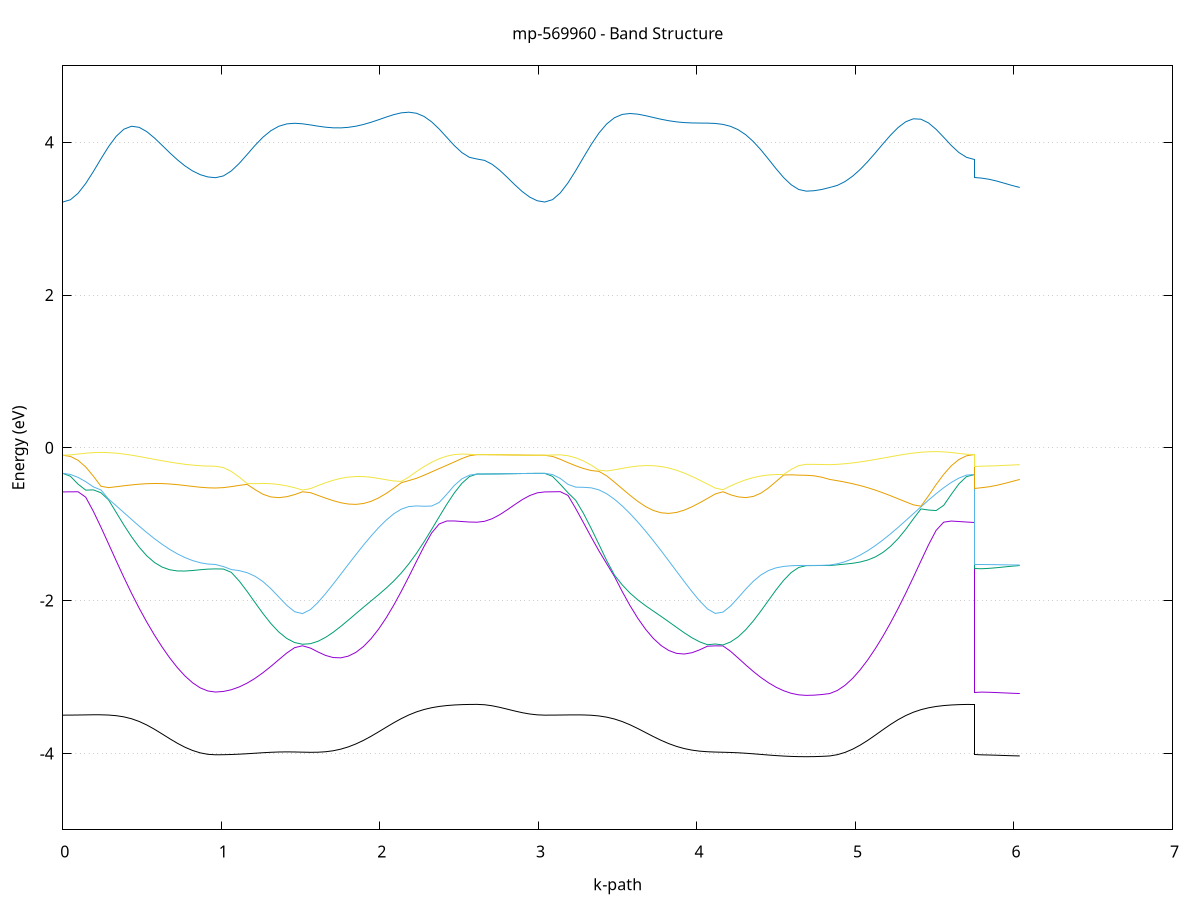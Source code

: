 set title 'mp-569960 - Band Structure'
set xlabel 'k-path'
set ylabel 'Energy (eV)'
set grid y
set yrange [-5:5]
set terminal png size 800,600
set output 'mp-569960_bands_gnuplot.png'
plot '-' using 1:2 with lines notitle, '-' using 1:2 with lines notitle, '-' using 1:2 with lines notitle, '-' using 1:2 with lines notitle, '-' using 1:2 with lines notitle, '-' using 1:2 with lines notitle, '-' using 1:2 with lines notitle, '-' using 1:2 with lines notitle, '-' using 1:2 with lines notitle, '-' using 1:2 with lines notitle, '-' using 1:2 with lines notitle, '-' using 1:2 with lines notitle, '-' using 1:2 with lines notitle, '-' using 1:2 with lines notitle, '-' using 1:2 with lines notitle, '-' using 1:2 with lines notitle, '-' using 1:2 with lines notitle, '-' using 1:2 with lines notitle, '-' using 1:2 with lines notitle, '-' using 1:2 with lines notitle, '-' using 1:2 with lines notitle, '-' using 1:2 with lines notitle, '-' using 1:2 with lines notitle, '-' using 1:2 with lines notitle, '-' using 1:2 with lines notitle, '-' using 1:2 with lines notitle, '-' using 1:2 with lines notitle, '-' using 1:2 with lines notitle, '-' using 1:2 with lines notitle, '-' using 1:2 with lines notitle, '-' using 1:2 with lines notitle, '-' using 1:2 with lines notitle, '-' using 1:2 with lines notitle, '-' using 1:2 with lines notitle, '-' using 1:2 with lines notitle, '-' using 1:2 with lines notitle, '-' using 1:2 with lines notitle, '-' using 1:2 with lines notitle, '-' using 1:2 with lines notitle, '-' using 1:2 with lines notitle, '-' using 1:2 with lines notitle, '-' using 1:2 with lines notitle, '-' using 1:2 with lines notitle, '-' using 1:2 with lines notitle, '-' using 1:2 with lines notitle, '-' using 1:2 with lines notitle, '-' using 1:2 with lines notitle, '-' using 1:2 with lines notitle, '-' using 1:2 with lines notitle, '-' using 1:2 with lines notitle, '-' using 1:2 with lines notitle, '-' using 1:2 with lines notitle, '-' using 1:2 with lines notitle, '-' using 1:2 with lines notitle, '-' using 1:2 with lines notitle, '-' using 1:2 with lines notitle, '-' using 1:2 with lines notitle, '-' using 1:2 with lines notitle, '-' using 1:2 with lines notitle, '-' using 1:2 with lines notitle, '-' using 1:2 with lines notitle, '-' using 1:2 with lines notitle, '-' using 1:2 with lines notitle, '-' using 1:2 with lines notitle, '-' using 1:2 with lines notitle, '-' using 1:2 with lines notitle, '-' using 1:2 with lines notitle, '-' using 1:2 with lines notitle, '-' using 1:2 with lines notitle, '-' using 1:2 with lines notitle, '-' using 1:2 with lines notitle, '-' using 1:2 with lines notitle, '-' using 1:2 with lines notitle, '-' using 1:2 with lines notitle, '-' using 1:2 with lines notitle, '-' using 1:2 with lines notitle, '-' using 1:2 with lines notitle, '-' using 1:2 with lines notitle, '-' using 1:2 with lines notitle, '-' using 1:2 with lines notitle, '-' using 1:2 with lines notitle, '-' using 1:2 with lines notitle, '-' using 1:2 with lines notitle, '-' using 1:2 with lines notitle, '-' using 1:2 with lines notitle, '-' using 1:2 with lines notitle, '-' using 1:2 with lines notitle, '-' using 1:2 with lines notitle, '-' using 1:2 with lines notitle, '-' using 1:2 with lines notitle, '-' using 1:2 with lines notitle, '-' using 1:2 with lines notitle, '-' using 1:2 with lines notitle, '-' using 1:2 with lines notitle, '-' using 1:2 with lines notitle, '-' using 1:2 with lines notitle
0.000000 -14.038283
0.048153 -14.034883
0.096307 -14.024783
0.144460 -14.008083
0.192614 -13.984983
0.240767 -13.955983
0.288921 -13.921383
0.337074 -13.881683
0.385228 -13.837783
0.433381 -13.790183
0.481535 -13.739883
0.529688 -13.687683
0.577842 -13.634683
0.625995 -13.581983
0.674149 -13.530583
0.722302 -13.481683
0.770456 -13.436583
0.818609 -13.396683
0.866763 -13.363783
0.914916 -13.340883
0.963070 -13.332283
0.963070 -13.332283
1.012995 -13.330983
1.062921 -13.326883
1.112846 -13.320383
1.162771 -13.311483
1.212697 -13.300683
1.262622 -13.288283
1.312548 -13.274783
1.362473 -13.260683
1.412398 -13.246683
1.462324 -13.233083
1.512249 -13.220783
1.562174 -13.234483
1.562174 -13.234483
1.609931 -13.252883
1.657687 -13.276483
1.705443 -13.305483
1.753199 -13.339583
1.800955 -13.378583
1.848712 -13.421883
1.896468 -13.468983
1.944224 -13.518883
1.991980 -13.570783
2.039736 -13.623683
2.087493 -13.676683
2.135249 -13.728683
2.183005 -13.778783
2.230761 -13.826183
2.278517 -13.869983
2.326274 -13.909383
2.374030 -13.943783
2.421786 -13.972783
2.469542 -13.995783
2.517298 -14.012383
2.565055 -14.022483
2.612811 -14.025883
2.612811 -14.025883
2.660290 -14.026283
2.707768 -14.027383
2.755247 -14.029083
2.802726 -14.031083
2.850204 -14.033283
2.897683 -14.035283
2.945162 -14.036883
2.992641 -14.037983
3.040119 -14.038283
3.040119 -14.038283
3.089007 -14.034783
3.137895 -14.024083
3.186783 -14.006583
3.235671 -13.982283
3.284559 -13.951883
3.333447 -13.915583
3.382335 -13.874183
3.431223 -13.828383
3.480111 -13.778783
3.528999 -13.726483
3.577887 -13.672283
3.626775 -13.617383
3.675663 -13.562783
3.724551 -13.509383
3.773439 -13.458483
3.822327 -13.410783
3.871214 -13.367183
3.920102 -13.328383
3.968990 -13.294883
4.017878 -13.266783
4.066766 -13.244383
4.115654 -13.227183
4.164542 -13.226883
4.164542 -13.226883
4.212298 -13.239983
4.260055 -13.253783
4.307811 -13.267883
4.355567 -13.281683
4.403323 -13.294783
4.451079 -13.306683
4.498836 -13.316983
4.546592 -13.325383
4.594348 -13.331483
4.642104 -13.335283
4.689860 -13.336583
4.689860 -13.336583
4.739417 -13.336983
4.788974 -13.338383
4.838531 -13.340883
4.838531 -13.340883
4.886419 -13.360583
4.934307 -13.390983
4.982196 -13.429083
5.030084 -13.472883
5.077972 -13.520683
5.125861 -13.571183
5.173749 -13.623383
5.221637 -13.675883
5.269526 -13.727683
5.317414 -13.777883
5.365302 -13.825283
5.413190 -13.869183
5.461079 -13.908783
5.508967 -13.943383
5.556855 -13.972483
5.604744 -13.995583
5.652632 -14.012283
5.700520 -14.022483
5.748409 -14.025883
5.748409 -13.332283
5.796415 -13.332583
5.844422 -13.333283
5.892429 -13.334583
5.940435 -13.336283
5.988442 -13.338383
6.036449 -13.340883
e
0.000000 -13.390883
0.048153 -13.389383
0.096307 -13.385083
0.144460 -13.377983
0.192614 -13.368283
0.240767 -13.356283
0.288921 -13.342383
0.337074 -13.326983
0.385228 -13.310583
0.433381 -13.293683
0.481535 -13.276883
0.529688 -13.260883
0.577842 -13.246283
0.625995 -13.233783
0.674149 -13.224083
0.722302 -13.217683
0.770456 -13.214983
0.818609 -13.216083
0.866763 -13.220283
0.914916 -13.225583
0.963070 -13.228183
0.963070 -13.228183
1.012995 -13.227483
1.062921 -13.225283
1.112846 -13.221983
1.162771 -13.217883
1.212697 -13.213383
1.262622 -13.209283
1.312548 -13.206283
1.362473 -13.204983
1.412398 -13.206383
1.462324 -13.211283
1.512249 -13.220483
1.562174 -13.210083
1.562174 -13.210083
1.609931 -13.201983
1.657687 -13.196283
1.705443 -13.193283
1.753199 -13.193183
1.800955 -13.196083
1.848712 -13.202083
1.896468 -13.210783
1.944224 -13.222183
1.991980 -13.235983
2.039736 -13.251583
2.087493 -13.268583
2.135249 -13.286583
2.183005 -13.304983
2.230761 -13.323183
2.278517 -13.340583
2.326274 -13.356883
2.374030 -13.371483
2.421786 -13.384083
2.469542 -13.394183
2.517298 -13.401683
2.565055 -13.406183
2.612811 -13.407683
2.612811 -13.407683
2.660290 -13.407183
2.707768 -13.405683
2.755247 -13.403483
2.802726 -13.400683
2.850204 -13.397783
2.897683 -13.394983
2.945162 -13.392783
2.992641 -13.391383
3.040119 -13.390883
3.040119 -13.390883
3.089007 -13.389283
3.137895 -13.384683
3.186783 -13.377183
3.235671 -13.366883
3.284559 -13.354283
3.333447 -13.339583
3.382335 -13.323283
3.431223 -13.305983
3.480111 -13.288083
3.528999 -13.270183
3.577887 -13.252883
3.626775 -13.236683
3.675663 -13.222283
3.724551 -13.209983
3.773439 -13.200183
3.822327 -13.193383
3.871214 -13.189483
3.920102 -13.188883
3.968990 -13.191283
4.017878 -13.196583
4.066766 -13.204583
4.115654 -13.214783
4.164542 -13.215083
4.164542 -13.215083
4.212298 -13.207583
4.260055 -13.203683
4.307811 -13.202683
4.355567 -13.203983
4.403323 -13.206883
4.451079 -13.210483
4.498836 -13.214383
4.546592 -13.217983
4.594348 -13.220883
4.642104 -13.222783
4.689860 -13.223383
4.689860 -13.223383
4.739417 -13.223483
4.788974 -13.223783
4.838531 -13.224083
4.838531 -13.224083
4.886419 -13.220983
4.934307 -13.218483
4.982196 -13.218783
5.030084 -13.222683
5.077972 -13.230183
5.125861 -13.240983
5.173749 -13.254583
5.221637 -13.270183
5.269526 -13.287283
5.317414 -13.305183
5.365302 -13.323083
5.413190 -13.340483
5.461079 -13.356683
5.508967 -13.371383
5.556855 -13.383983
5.604744 -13.394183
5.652632 -13.401583
5.700520 -13.406183
5.748409 -13.407683
5.748409 -13.228183
5.796415 -13.228083
5.844422 -13.227683
5.892429 -13.227083
5.940435 -13.226183
5.988442 -13.225183
6.036449 -13.224083
e
0.000000 -5.508483
0.048153 -5.508183
0.096307 -5.507083
0.144460 -5.505183
0.192614 -5.502583
0.240767 -5.498883
0.288921 -5.494283
0.337074 -5.488383
0.385228 -5.481283
0.433381 -5.472883
0.481535 -5.466683
0.529688 -5.463183
0.577842 -5.460683
0.625995 -5.459183
0.674149 -5.458483
0.722302 -5.458383
0.770456 -5.458683
0.818609 -5.461183
0.866763 -5.472683
0.914916 -5.480583
0.963070 -5.483383
0.963070 -5.483383
1.012995 -5.480883
1.062921 -5.473483
1.112846 -5.461783
1.162771 -5.452483
1.212697 -5.447783
1.262622 -5.441783
1.312548 -5.434283
1.362473 -5.425283
1.412398 -5.415083
1.462324 -5.403883
1.512249 -5.392083
1.562174 -5.403983
1.562174 -5.403983
1.609931 -5.417983
1.657687 -5.431583
1.705443 -5.443383
1.753199 -5.452683
1.800955 -5.459183
1.848712 -5.462983
1.896468 -5.464883
1.944224 -5.465383
1.991980 -5.465583
2.039736 -5.466183
2.087493 -5.467483
2.135249 -5.469983
2.183005 -5.473583
2.230761 -5.480383
2.278517 -5.488483
2.326274 -5.494883
2.374030 -5.499783
2.421786 -5.503283
2.469542 -5.505683
2.517298 -5.507283
2.565055 -5.508083
2.612811 -5.508383
2.612811 -5.508383
2.660290 -5.508383
2.707768 -5.508383
2.755247 -5.508483
2.802726 -5.508483
2.850204 -5.508483
2.897683 -5.508483
2.945162 -5.508483
2.992641 -5.508483
3.040119 -5.508483
3.040119 -5.508483
3.089007 -5.508183
3.137895 -5.506983
3.186783 -5.504883
3.235671 -5.501683
3.284559 -5.497283
3.333447 -5.491383
3.382335 -5.483783
3.431223 -5.477683
3.480111 -5.473383
3.528999 -5.470083
3.577887 -5.467983
3.626775 -5.466883
3.675663 -5.466683
3.724551 -5.466583
3.773439 -5.465883
3.822327 -5.463483
3.871214 -5.458683
3.920102 -5.450883
3.968990 -5.440183
4.017878 -5.426983
4.066766 -5.412483
4.115654 -5.398283
4.164542 -5.396883
4.164542 -5.396883
4.212298 -5.407983
4.260055 -5.418483
4.307811 -5.427883
4.355567 -5.435983
4.403323 -5.442883
4.451079 -5.448383
4.498836 -5.452783
4.546592 -5.466483
4.594348 -5.477483
4.642104 -5.484383
4.689860 -5.486783
4.689860 -5.486783
4.739417 -5.486383
4.788974 -5.485383
4.838531 -5.483783
4.838531 -5.483783
4.886419 -5.476283
4.934307 -5.464883
4.982196 -5.458483
5.030084 -5.458183
5.077972 -5.458183
5.125861 -5.458883
5.173749 -5.460383
5.221637 -5.462783
5.269526 -5.466183
5.317414 -5.475283
5.365302 -5.483583
5.413190 -5.490583
5.461079 -5.496083
5.508967 -5.500383
5.556855 -5.503583
5.604744 -5.505783
5.652632 -5.507283
5.700520 -5.508083
5.748409 -5.508383
5.748409 -5.483383
5.796415 -5.483483
5.844422 -5.483583
5.892429 -5.483783
5.940435 -5.483883
5.988442 -5.483883
6.036449 -5.483783
e
0.000000 -5.508483
0.048153 -5.507883
0.096307 -5.505883
0.144460 -5.502683
0.192614 -5.498383
0.240767 -5.493283
0.288921 -5.487683
0.337074 -5.481883
0.385228 -5.476183
0.433381 -5.471083
0.481535 -5.463483
0.529688 -5.453483
0.577842 -5.443883
0.625995 -5.436583
0.674149 -5.433983
0.722302 -5.438283
0.770456 -5.448583
0.818609 -5.459183
0.866763 -5.459583
0.914916 -5.459983
0.963070 -5.460083
0.963070 -5.460083
1.012995 -5.459583
1.062921 -5.458283
1.112846 -5.455983
1.162771 -5.446483
1.212697 -5.428983
1.262622 -5.410983
1.312548 -5.394683
1.362473 -5.383083
1.412398 -5.378583
1.462324 -5.381583
1.512249 -5.390883
1.562174 -5.380383
1.562174 -5.380383
1.609931 -5.369683
1.657687 -5.360483
1.705443 -5.353583
1.753199 -5.350883
1.800955 -5.354783
1.848712 -5.365183
1.896468 -5.379583
1.944224 -5.395883
1.991980 -5.412683
2.039736 -5.429083
2.087493 -5.444483
2.135249 -5.458283
2.183005 -5.470283
2.230761 -5.478083
2.278517 -5.483083
2.326274 -5.488383
2.374030 -5.493683
2.421786 -5.498483
2.469542 -5.502583
2.517298 -5.505783
2.565055 -5.507683
2.612811 -5.508383
2.612811 -5.508383
2.660290 -5.508383
2.707768 -5.508383
2.755247 -5.508483
2.802726 -5.508483
2.850204 -5.508483
2.897683 -5.508483
2.945162 -5.508483
2.992641 -5.508483
3.040119 -5.508483
3.040119 -5.508483
3.089007 -5.507783
3.137895 -5.505783
3.186783 -5.502483
3.235671 -5.498183
3.284559 -5.493283
3.333447 -5.487983
3.382335 -5.482683
3.431223 -5.474383
3.480111 -5.462983
3.528999 -5.449783
3.577887 -5.434883
3.626775 -5.418783
3.675663 -5.401983
3.724551 -5.385383
3.773439 -5.370183
3.822327 -5.357883
3.871214 -5.350983
3.920102 -5.350683
3.968990 -5.355583
4.017878 -5.363883
4.066766 -5.373983
4.115654 -5.385283
4.164542 -5.386483
4.164542 -5.386483
4.212298 -5.379783
4.260055 -5.379883
4.307811 -5.387283
4.355567 -5.400683
4.403323 -5.417483
4.451079 -5.435183
4.498836 -5.452083
4.546592 -5.455883
4.594348 -5.458083
4.642104 -5.459383
4.689860 -5.459783
4.689860 -5.459783
4.739417 -5.459783
4.788974 -5.459783
4.838531 -5.459683
4.838531 -5.459683
4.886419 -5.459383
4.934307 -5.458983
4.982196 -5.451983
5.030084 -5.440983
5.077972 -5.435883
5.125861 -5.438083
5.173749 -5.445583
5.221637 -5.455383
5.269526 -5.465683
5.317414 -5.470583
5.365302 -5.475783
5.413190 -5.481483
5.461079 -5.487383
5.508967 -5.492983
5.556855 -5.498183
5.604744 -5.502483
5.652632 -5.505683
5.700520 -5.507683
5.748409 -5.508383
5.748409 -5.460083
5.796415 -5.460083
5.844422 -5.459983
5.892429 -5.459983
5.940435 -5.459883
5.988442 -5.459783
6.036449 -5.459683
e
0.000000 -5.440383
0.048153 -5.438783
0.096307 -5.434283
0.144460 -5.426783
0.192614 -5.416683
0.240767 -5.404183
0.288921 -5.389683
0.337074 -5.373683
0.385228 -5.356783
0.433381 -5.339383
0.481535 -5.322683
0.529688 -5.313283
0.577842 -5.320383
0.625995 -5.331283
0.674149 -5.339783
0.722302 -5.343283
0.770456 -5.341883
0.818609 -5.338283
0.866763 -5.334583
0.914916 -5.331983
0.963070 -5.330983
0.963070 -5.330983
1.012995 -5.330483
1.062921 -5.328983
1.112846 -5.326483
1.162771 -5.323183
1.212697 -5.318883
1.262622 -5.313783
1.312548 -5.307283
1.362473 -5.298983
1.412398 -5.288483
1.462324 -5.276783
1.512249 -5.265683
1.562174 -5.275183
1.562174 -5.275183
1.609931 -5.284283
1.657687 -5.293283
1.705443 -5.301883
1.753199 -5.308483
1.800955 -5.310983
1.848712 -5.309183
1.896468 -5.305083
1.944224 -5.299983
1.991980 -5.294483
2.039736 -5.303183
2.087493 -5.313983
2.135249 -5.326183
2.183005 -5.339583
2.230761 -5.353883
2.278517 -5.368383
2.326274 -5.382483
2.374030 -5.395483
2.421786 -5.406983
2.469542 -5.416283
2.517298 -5.423183
2.565055 -5.427383
2.612811 -5.428783
2.612811 -5.428783
2.660290 -5.429183
2.707768 -5.430083
2.755247 -5.431683
2.802726 -5.433483
2.850204 -5.435483
2.897683 -5.437383
2.945162 -5.438983
2.992641 -5.439983
3.040119 -5.440383
3.040119 -5.440383
3.089007 -5.438783
3.137895 -5.433983
3.186783 -5.426183
3.235671 -5.415683
3.284559 -5.402883
3.333447 -5.388383
3.382335 -5.372683
3.431223 -5.356783
3.480111 -5.341283
3.528999 -5.326883
3.577887 -5.313983
3.626775 -5.302583
3.675663 -5.295183
3.724551 -5.300283
3.773439 -5.304783
3.822327 -5.307583
3.871214 -5.307283
3.920102 -5.302883
3.968990 -5.295683
4.017878 -5.287483
4.066766 -5.278983
4.115654 -5.270083
4.164542 -5.270483
4.164542 -5.270483
4.212298 -5.281083
4.260055 -5.291283
4.307811 -5.299683
4.355567 -5.306183
4.403323 -5.311383
4.451079 -5.315583
4.498836 -5.319183
4.546592 -5.322083
4.594348 -5.324183
4.642104 -5.325483
4.689860 -5.325883
4.689860 -5.325883
4.739417 -5.326183
4.788974 -5.326983
4.838531 -5.328283
4.838531 -5.328283
4.886419 -5.331183
4.934307 -5.335483
4.982196 -5.339983
5.030084 -5.342583
5.077972 -5.340483
5.125861 -5.332783
5.173749 -5.322283
5.221637 -5.314483
5.269526 -5.320583
5.317414 -5.335183
5.365302 -5.351183
5.413190 -5.366883
5.461079 -5.381683
5.508967 -5.395183
5.556855 -5.406783
5.604744 -5.416183
5.652632 -5.423083
5.700520 -5.427383
5.748409 -5.428783
5.748409 -5.330983
5.796415 -5.330883
5.844422 -5.330583
5.892429 -5.330083
5.940435 -5.329483
5.988442 -5.328883
6.036449 -5.328283
e
0.000000 -5.239283
0.048153 -5.239783
0.096307 -5.241083
0.144460 -5.243483
0.192614 -5.246783
0.240767 -5.251083
0.288921 -5.256483
0.337074 -5.263083
0.385228 -5.270883
0.433381 -5.279783
0.481535 -5.289083
0.529688 -5.292383
0.577842 -5.279983
0.625995 -5.263183
0.674149 -5.245883
0.722302 -5.228883
0.770456 -5.212583
0.818609 -5.197883
0.866763 -5.186083
0.914916 -5.178283
0.963070 -5.175583
0.963070 -5.175583
1.012995 -5.176583
1.062921 -5.180283
1.112846 -5.186183
1.162771 -5.193883
1.212697 -5.202983
1.262622 -5.212983
1.312548 -5.223583
1.362473 -5.234383
1.412398 -5.245083
1.462324 -5.255383
1.512249 -5.265383
1.562174 -5.257483
1.562174 -5.257483
1.609931 -5.253483
1.657687 -5.252883
1.705443 -5.254783
1.753199 -5.258483
1.800955 -5.263583
1.848712 -5.269783
1.896468 -5.276983
1.944224 -5.284883
1.991980 -5.293583
2.039736 -5.288683
2.087493 -5.282683
2.135249 -5.276783
2.183005 -5.270883
2.230761 -5.265183
2.278517 -5.259683
2.326274 -5.254683
2.374030 -5.250283
2.421786 -5.246483
2.469542 -5.243383
2.517298 -5.241083
2.565055 -5.239783
2.612811 -5.239283
2.612811 -5.239283
2.660290 -5.239283
2.707768 -5.239283
2.755247 -5.239283
2.802726 -5.239283
2.850204 -5.239283
2.897683 -5.239283
2.945162 -5.239283
2.992641 -5.239283
3.040119 -5.239283
3.040119 -5.239283
3.089007 -5.239783
3.137895 -5.241183
3.186783 -5.243583
3.235671 -5.246783
3.284559 -5.250683
3.333447 -5.255283
3.382335 -5.260483
3.431223 -5.265983
3.480111 -5.271783
3.528999 -5.277783
3.577887 -5.283683
3.626775 -5.289583
3.675663 -5.292583
3.724551 -5.283583
3.773439 -5.275583
3.822327 -5.268383
3.871214 -5.262283
3.920102 -5.257583
3.968990 -5.254583
4.017878 -5.253683
4.066766 -5.255683
4.115654 -5.261383
4.164542 -5.260883
4.164542 -5.260883
4.212298 -5.251383
4.260055 -5.241483
4.307811 -5.231183
4.355567 -5.220883
4.403323 -5.210783
4.451079 -5.201283
4.498836 -5.192683
4.546592 -5.185483
4.594348 -5.179983
4.642104 -5.176583
4.689860 -5.175783
4.689860 -5.175783
4.739417 -5.175983
4.788974 -5.176883
4.838531 -5.178183
4.838531 -5.178183
4.886419 -5.185983
4.934307 -5.197883
4.982196 -5.212683
5.030084 -5.228783
5.077972 -5.245483
5.125861 -5.261983
5.173749 -5.277883
5.221637 -5.289983
5.269526 -5.288783
5.317414 -5.280083
5.365302 -5.271183
5.413190 -5.263383
5.461079 -5.256783
5.508967 -5.251283
5.556855 -5.246883
5.604744 -5.243483
5.652632 -5.241183
5.700520 -5.239783
5.748409 -5.239283
5.748409 -5.175583
5.796415 -5.175683
5.844422 -5.175983
5.892429 -5.176283
5.940435 -5.176883
5.988442 -5.177483
6.036449 -5.178183
e
0.000000 -5.239283
0.048153 -5.239383
0.096307 -5.239683
0.144460 -5.240183
0.192614 -5.240583
0.240767 -5.240783
0.288921 -5.240583
0.337074 -5.239783
0.385228 -5.237983
0.433381 -5.235083
0.481535 -5.230883
0.529688 -5.225583
0.577842 -5.219083
0.625995 -5.211883
0.674149 -5.204283
0.722302 -5.196683
0.770456 -5.189683
0.818609 -5.183783
0.866763 -5.179183
0.914916 -5.176383
0.963070 -5.175383
0.963070 -5.175383
1.012995 -5.176483
1.062921 -5.179083
1.112846 -5.183283
1.162771 -5.189083
1.212697 -5.196283
1.262622 -5.204383
1.312548 -5.212983
1.362473 -5.221083
1.412398 -5.227683
1.462324 -5.231883
1.512249 -5.233583
1.562174 -5.232583
1.562174 -5.232583
1.609931 -5.229283
1.657687 -5.224883
1.705443 -5.220883
1.753199 -5.217983
1.800955 -5.216683
1.848712 -5.216983
1.896468 -5.218983
1.944224 -5.222283
1.991980 -5.226483
2.039736 -5.231083
2.087493 -5.235283
2.135249 -5.238683
2.183005 -5.240983
2.230761 -5.242083
2.278517 -5.242483
2.326274 -5.242183
2.374030 -5.241683
2.421786 -5.240983
2.469542 -5.240283
2.517298 -5.239783
2.565055 -5.239383
2.612811 -5.239283
2.612811 -5.239283
2.660290 -5.239283
2.707768 -5.239283
2.755247 -5.239283
2.802726 -5.239283
2.850204 -5.239283
2.897683 -5.239283
2.945162 -5.239283
2.992641 -5.239283
3.040119 -5.239283
3.040119 -5.239283
3.089007 -5.239383
3.137895 -5.239783
3.186783 -5.240283
3.235671 -5.240983
3.284559 -5.241683
3.333447 -5.242283
3.382335 -5.242483
3.431223 -5.241983
3.480111 -5.240583
3.528999 -5.237983
3.577887 -5.234283
3.626775 -5.229783
3.675663 -5.224983
3.724551 -5.220783
3.773439 -5.217683
3.822327 -5.216183
3.871214 -5.216283
3.920102 -5.218183
3.968990 -5.221583
4.017878 -5.225983
4.066766 -5.230283
4.115654 -5.233083
4.164542 -5.233383
4.164542 -5.233383
4.212298 -5.231183
4.260055 -5.226383
4.307811 -5.219583
4.355567 -5.211483
4.403323 -5.203183
4.451079 -5.195383
4.498836 -5.188483
4.546592 -5.182983
4.594348 -5.178983
4.642104 -5.176483
4.689860 -5.175383
4.689860 -5.175383
4.739417 -5.175483
4.788974 -5.175683
4.838531 -5.176183
4.838531 -5.176183
4.886419 -5.178883
4.934307 -5.183283
4.982196 -5.189183
5.030084 -5.196083
5.077972 -5.203683
5.125861 -5.211383
5.173749 -5.218683
5.221637 -5.225183
5.269526 -5.230683
5.317414 -5.234883
5.365302 -5.237883
5.413190 -5.239683
5.461079 -5.240583
5.508967 -5.240783
5.556855 -5.240583
5.604744 -5.240183
5.652632 -5.239683
5.700520 -5.239383
5.748409 -5.239283
5.748409 -5.175383
5.796415 -5.175383
5.844422 -5.175483
5.892429 -5.175583
5.940435 -5.175683
5.988442 -5.175883
6.036449 -5.176183
e
0.000000 -3.499383
0.048153 -3.498883
0.096307 -3.497583
0.144460 -3.495983
0.192614 -3.494683
0.240767 -3.494883
0.288921 -3.498183
0.337074 -3.506483
0.385228 -3.521883
0.433381 -3.546483
0.481535 -3.581883
0.529688 -3.628083
0.577842 -3.683583
0.625995 -3.744883
0.674149 -3.807483
0.722302 -3.866883
0.770456 -3.919183
0.818609 -3.961783
0.866763 -3.992983
0.914916 -4.011983
0.963070 -4.018383
0.963070 -4.018383
1.012995 -4.017383
1.062921 -4.014583
1.112846 -4.010183
1.162771 -4.004483
1.212697 -3.997983
1.262622 -3.991383
1.312548 -3.985683
1.362473 -3.981783
1.412398 -3.980383
1.462324 -3.981483
1.512249 -3.983883
1.562174 -3.985783
1.562174 -3.985783
1.609931 -3.984683
1.657687 -3.978583
1.705443 -3.965683
1.753199 -3.944683
1.800955 -3.914983
1.848712 -3.876483
1.896468 -3.829883
1.944224 -3.776383
1.991980 -3.718283
2.039736 -3.658183
2.087493 -3.599383
2.135249 -3.544783
2.183005 -3.496883
2.230761 -3.457083
2.278517 -3.425783
2.326274 -3.402283
2.374030 -3.385383
2.421786 -3.373883
2.469542 -3.366283
2.517298 -3.361683
2.565055 -3.359283
2.612811 -3.358483
2.612811 -3.358483
2.660290 -3.363183
2.707768 -3.376583
2.755247 -3.396683
2.802726 -3.420383
2.850204 -3.444783
2.897683 -3.466883
2.945162 -3.484383
2.992641 -3.495483
3.040119 -3.499383
3.040119 -3.499383
3.089007 -3.498983
3.137895 -3.497883
3.186783 -3.496583
3.235671 -3.495783
3.284559 -3.496783
3.333447 -3.500883
3.382335 -3.509883
3.431223 -3.525783
3.480111 -3.549983
3.528999 -3.583383
3.577887 -3.625483
3.626775 -3.674183
3.675663 -3.726583
3.724551 -3.779083
3.773439 -3.828383
3.822327 -3.872083
3.871214 -3.908483
3.920102 -3.936883
3.968990 -3.957383
4.017878 -3.970783
4.066766 -3.978483
4.115654 -3.982583
4.164542 -3.985183
4.164542 -3.985183
4.212298 -3.987983
4.260055 -3.992183
4.307811 -3.998083
4.355567 -4.005383
4.403323 -4.013483
4.451079 -4.021483
4.498836 -4.028783
4.546592 -4.034983
4.594348 -4.039583
4.642104 -4.042483
4.689860 -4.043383
4.689860 -4.043383
4.739417 -4.042283
4.788974 -4.038883
4.838531 -4.033483
4.838531 -4.033483
4.886419 -4.016783
4.934307 -3.987183
4.982196 -3.945083
5.030084 -3.891683
5.077972 -3.829083
5.125861 -3.760283
5.173749 -3.689483
5.221637 -3.620883
5.269526 -3.558383
5.317414 -3.504783
5.365302 -3.461283
5.413190 -3.427783
5.461079 -3.403183
5.508967 -3.385783
5.556855 -3.373983
5.604744 -3.366383
5.652632 -3.361683
5.700520 -3.359283
5.748409 -3.358483
5.748409 -4.018383
5.796415 -4.019083
5.844422 -4.021183
5.892429 -4.024183
5.940435 -4.027683
5.988442 -4.030983
6.036449 -4.033483
e
0.000000 -0.577083
0.048153 -0.576083
0.096307 -0.575183
0.144460 -0.645883
0.192614 -0.830383
0.240767 -1.039283
0.288921 -1.258383
0.337074 -1.479383
0.385228 -1.695683
0.433381 -1.902883
0.481535 -2.098383
0.529688 -2.280883
0.577842 -2.450183
0.625995 -2.606483
0.674149 -2.748983
0.722302 -2.876283
0.770456 -2.985983
0.818609 -3.075483
0.866763 -3.141983
0.914916 -3.182883
0.963070 -3.196783
0.963070 -3.196783
1.012995 -3.189283
1.062921 -3.166983
1.112846 -3.130383
1.162771 -3.080183
1.212697 -3.017583
1.262622 -2.943983
1.312548 -2.861483
1.362473 -2.773483
1.412398 -2.686583
1.462324 -2.616083
1.512249 -2.591083
1.562174 -2.621683
1.562174 -2.621683
1.609931 -2.672383
1.657687 -2.717683
1.705443 -2.745283
1.753199 -2.749383
1.800955 -2.727083
1.848712 -2.677783
1.896468 -2.601483
1.944224 -2.499483
1.991980 -2.373583
2.039736 -2.226183
2.087493 -2.060083
2.135249 -1.878583
2.183005 -1.685983
2.230761 -1.487583
2.278517 -1.291983
2.326274 -1.115883
2.374030 -0.996883
2.421786 -0.957983
2.469542 -0.957183
2.517298 -0.964783
2.565055 -0.971283
2.612811 -0.973783
2.612811 -0.973783
2.660290 -0.962083
2.707768 -0.928383
2.755247 -0.876583
2.802726 -0.812783
2.850204 -0.744183
2.897683 -0.678983
2.945162 -0.625083
2.992641 -0.589583
3.040119 -0.577083
3.040119 -0.577083
3.089007 -0.575783
3.137895 -0.573883
3.186783 -0.623083
3.235671 -0.795383
3.284559 -0.980983
3.333447 -1.169083
3.382335 -1.350583
3.431223 -1.518183
3.480111 -1.684483
3.528999 -1.881783
3.577887 -2.064883
3.626775 -2.229883
3.675663 -2.373683
3.724551 -2.493583
3.773439 -2.587283
3.822327 -2.653083
3.871214 -2.690383
3.920102 -2.699383
3.968990 -2.682183
4.017878 -2.644083
4.066766 -2.596883
4.115654 -2.592283
4.164542 -2.593183
4.164542 -2.593183
4.212298 -2.663683
4.260055 -2.751483
4.307811 -2.841483
4.355567 -2.927283
4.403323 -3.005683
4.451079 -3.074683
4.498836 -3.132983
4.546592 -3.179383
4.594348 -3.213183
4.642104 -3.233683
4.689860 -3.240583
4.689860 -3.240583
4.739417 -3.237683
4.788974 -3.229483
4.838531 -3.216583
4.838531 -3.216583
4.886419 -3.175783
4.934307 -3.108783
4.982196 -3.017883
5.030084 -2.905583
5.077972 -2.774683
5.125861 -2.627183
5.173749 -2.465083
5.221637 -2.289583
5.269526 -2.101583
5.317414 -1.902483
5.365302 -1.694183
5.413190 -1.480883
5.461079 -1.269883
5.508967 -1.080183
5.556855 -0.973083
5.604744 -0.958483
5.652632 -0.964783
5.700520 -0.971283
5.748409 -0.973783
5.748409 -3.196783
5.796415 -3.197683
5.844422 -3.200183
5.892429 -3.203983
5.940435 -3.208383
5.988442 -3.212883
6.036449 -3.216583
e
0.000000 -0.334083
0.048153 -0.372283
0.096307 -0.475383
0.144460 -0.553883
0.192614 -0.550183
0.240767 -0.588383
0.288921 -0.681583
0.337074 -0.846583
0.385228 -1.010283
0.433381 -1.163783
0.481535 -1.300083
0.529688 -1.413483
0.577842 -1.500483
0.625995 -1.560583
0.674149 -1.596083
0.722302 -1.611683
0.770456 -1.612883
0.818609 -1.605883
0.866763 -1.595983
0.914916 -1.587983
0.963070 -1.584983
0.963070 -1.584983
1.012995 -1.586783
1.062921 -1.630183
1.112846 -1.743483
1.162771 -1.879583
1.212697 -2.025383
1.262622 -2.168883
1.312548 -2.300083
1.362473 -2.410883
1.412398 -2.495083
1.462324 -2.548983
1.512249 -2.571383
1.562174 -2.564083
1.562174 -2.564083
1.609931 -2.532483
1.657687 -2.481083
1.705443 -2.414683
1.753199 -2.337983
1.800955 -2.255483
1.848712 -2.170983
1.896468 -2.087183
1.944224 -2.004883
1.991980 -1.922583
2.039736 -1.837083
2.087493 -1.743883
2.135249 -1.638583
2.183005 -1.518183
2.230761 -1.381683
2.278517 -1.230783
2.326274 -1.069283
2.374030 -0.903383
2.421786 -0.740783
2.469542 -0.590983
2.517298 -0.464983
2.565055 -0.376383
2.612811 -0.343083
2.612811 -0.343083
2.660290 -0.342783
2.707768 -0.341983
2.755247 -0.340883
2.802726 -0.339383
2.850204 -0.337883
2.897683 -0.336383
2.945162 -0.335183
2.992641 -0.334383
3.040119 -0.334083
3.040119 -0.334083
3.089007 -0.373583
3.137895 -0.477083
3.186783 -0.588183
3.235671 -0.687783
3.284559 -0.858483
3.333447 -1.056283
3.382335 -1.265583
3.431223 -1.477283
3.480111 -1.667083
3.528999 -1.794583
3.577887 -1.901183
3.626775 -1.989883
3.675663 -2.066183
3.724551 -2.136483
3.773439 -2.205783
3.822327 -2.277083
3.871214 -2.349783
3.920102 -2.421283
3.968990 -2.486683
4.017878 -2.540583
4.066766 -2.577483
4.115654 -2.567983
4.164542 -2.580583
4.164542 -2.580583
4.212298 -2.541383
4.260055 -2.474283
4.307811 -2.381383
4.355567 -2.266783
4.403323 -2.136583
4.451079 -1.998283
4.498836 -1.861083
4.546592 -1.735583
4.594348 -1.633283
4.642104 -1.565883
4.689860 -1.542183
4.689860 -1.542183
4.739417 -1.541283
4.788974 -1.539983
4.838531 -1.541083
4.838531 -1.541083
4.886419 -1.531283
4.934307 -1.522183
4.982196 -1.511383
5.030084 -1.494883
5.077972 -1.468483
5.125861 -1.427783
5.173749 -1.368783
5.221637 -1.288983
5.269526 -1.187683
5.317414 -1.066683
5.365302 -0.929983
5.413190 -0.799783
5.461079 -0.814283
5.508967 -0.820983
5.556855 -0.752783
5.604744 -0.608683
5.652632 -0.471883
5.700520 -0.377183
5.748409 -0.343083
5.748409 -1.584983
5.796415 -1.582983
5.844422 -1.577383
5.892429 -1.568983
5.940435 -1.558983
5.988442 -1.549183
6.036449 -1.541083
e
0.000000 -0.334083
0.048153 -0.348183
0.096307 -0.386783
0.144460 -0.442883
0.192614 -0.511283
0.240767 -0.551183
0.288921 -0.671583
0.337074 -0.758683
0.385228 -0.847683
0.433381 -0.936883
0.481535 -1.024483
0.529688 -1.108983
0.577842 -1.188783
0.625995 -1.262583
0.674149 -1.329283
0.722302 -1.387583
0.770456 -1.436683
0.818609 -1.475783
0.866763 -1.504183
0.914916 -1.521383
0.963070 -1.527183
0.963070 -1.527183
1.012995 -1.554183
1.062921 -1.593183
1.112846 -1.607383
1.162771 -1.634583
1.212697 -1.680983
1.262622 -1.751083
1.312548 -1.844183
1.362473 -1.952383
1.412398 -2.060883
1.462324 -2.145483
1.512249 -2.169883
1.562174 -2.117783
1.562174 -2.117783
1.609931 -2.023183
1.657687 -1.908383
1.705443 -1.784183
1.753199 -1.655783
1.800955 -1.526383
1.848712 -1.398383
1.896468 -1.274083
1.944224 -1.155683
1.991980 -1.045583
2.039736 -0.946783
2.087493 -0.863783
2.135249 -0.802683
2.183005 -0.768983
2.230761 -0.760483
2.278517 -0.764883
2.326274 -0.761983
2.374030 -0.715483
2.421786 -0.608483
2.469542 -0.492583
2.517298 -0.406083
2.565055 -0.357883
2.612811 -0.343083
2.612811 -0.343083
2.660290 -0.342783
2.707768 -0.341983
2.755247 -0.340883
2.802726 -0.339383
2.850204 -0.337883
2.897683 -0.336383
2.945162 -0.335183
2.992641 -0.334383
3.040119 -0.334083
3.040119 -0.334083
3.089007 -0.349883
3.137895 -0.400383
3.186783 -0.478383
3.235671 -0.514783
3.284559 -0.516683
3.333447 -0.523683
3.382335 -0.550583
3.431223 -0.601883
3.480111 -0.673583
3.528999 -0.760783
3.577887 -0.860383
3.626775 -0.970283
3.675663 -1.088783
3.724551 -1.214183
3.773439 -1.344983
3.822327 -1.479283
3.871214 -1.615183
3.920102 -1.750483
3.968990 -1.882083
4.017878 -2.004983
4.066766 -2.108583
4.115654 -2.167883
4.164542 -2.150583
4.164542 -2.150583
4.212298 -2.070683
4.260055 -1.962983
4.307811 -1.850183
4.355567 -1.747283
4.403323 -1.664683
4.451079 -1.606783
4.498836 -1.571383
4.546592 -1.552483
4.594348 -1.543683
4.642104 -1.540183
4.689860 -1.539383
4.689860 -1.539383
4.739417 -1.539483
4.788974 -1.538483
4.838531 -1.533983
4.838531 -1.533983
4.886419 -1.517983
4.934307 -1.490583
4.982196 -1.452383
5.030084 -1.403883
5.077972 -1.345883
5.125861 -1.279383
5.173749 -1.205583
5.221637 -1.125483
5.269526 -1.040583
5.317414 -0.952383
5.365302 -0.862483
5.413190 -0.772583
5.461079 -0.684483
5.508967 -0.600283
5.556855 -0.522183
5.604744 -0.452883
5.652632 -0.396083
5.700520 -0.357183
5.748409 -0.343083
5.748409 -1.527183
5.796415 -1.527483
5.844422 -1.528483
5.892429 -1.529883
5.940435 -1.531483
5.988442 -1.532983
6.036449 -1.533983
e
0.000000 -0.097283
0.048153 -0.112783
0.096307 -0.162983
0.144460 -0.250383
0.192614 -0.369883
0.240767 -0.503383
0.288921 -0.520883
0.337074 -0.509283
0.385228 -0.496783
0.433381 -0.485383
0.481535 -0.475983
0.529688 -0.469583
0.577842 -0.466883
0.625995 -0.468083
0.674149 -0.473283
0.722302 -0.482083
0.770456 -0.493183
0.818609 -0.505083
0.866763 -0.515883
0.914916 -0.523283
0.963070 -0.525983
0.963070 -0.525983
1.012995 -0.520883
1.062921 -0.507883
1.112846 -0.492083
1.162771 -0.478183
1.212697 -0.546683
1.262622 -0.607783
1.312548 -0.643083
1.362473 -0.652283
1.412398 -0.639983
1.462324 -0.612483
1.512249 -0.575483
1.562174 -0.586983
1.562174 -0.586983
1.609931 -0.622683
1.657687 -0.658483
1.705443 -0.691483
1.753199 -0.718483
1.800955 -0.735883
1.848712 -0.740183
1.896468 -0.728883
1.944224 -0.700583
1.991980 -0.656083
2.039736 -0.597783
2.087493 -0.529783
2.135249 -0.456483
2.183005 -0.428583
2.230761 -0.399383
2.278517 -0.359283
2.326274 -0.315483
2.374030 -0.271883
2.421786 -0.228883
2.469542 -0.184983
2.517298 -0.140283
2.565055 -0.103483
2.612811 -0.088983
2.612811 -0.088983
2.660290 -0.089283
2.707768 -0.089983
2.755247 -0.090983
2.802726 -0.092383
2.850204 -0.093783
2.897683 -0.095183
2.945162 -0.096283
2.992641 -0.096983
3.040119 -0.097283
3.040119 -0.097283
3.089007 -0.112483
3.137895 -0.150083
3.186783 -0.193983
3.235671 -0.234983
3.284559 -0.270783
3.333447 -0.297383
3.382335 -0.308383
3.431223 -0.367683
3.480111 -0.449983
3.528999 -0.535783
3.577887 -0.620983
3.626775 -0.700283
3.675663 -0.768283
3.724551 -0.819583
3.773439 -0.850183
3.822327 -0.858583
3.871214 -0.845983
3.920102 -0.815483
3.968990 -0.771683
4.017878 -0.719083
4.066766 -0.662083
4.115654 -0.604283
4.164542 -0.575083
4.164542 -0.575083
4.212298 -0.614783
4.260055 -0.642183
4.307811 -0.651383
4.355567 -0.636483
4.403323 -0.593883
4.451079 -0.525983
4.498836 -0.442183
4.546592 -0.356283
4.594348 -0.353183
4.642104 -0.357583
4.689860 -0.359483
4.689860 -0.359483
4.739417 -0.366183
4.788974 -0.385383
4.838531 -0.413983
4.838531 -0.413983
4.886419 -0.430483
4.934307 -0.448883
4.982196 -0.469883
5.030084 -0.494083
5.077972 -0.522083
5.125861 -0.553883
5.173749 -0.589183
5.221637 -0.627383
5.269526 -0.667283
5.317414 -0.707583
5.365302 -0.746183
5.413190 -0.764483
5.461079 -0.627083
5.508967 -0.480683
5.556855 -0.346983
5.604744 -0.235083
5.652632 -0.152883
5.700520 -0.104483
5.748409 -0.088983
5.748409 -0.525983
5.796415 -0.521783
5.844422 -0.509483
5.892429 -0.490383
5.940435 -0.466383
5.988442 -0.440083
6.036449 -0.413983
e
0.000000 -0.097283
0.048153 -0.092483
0.096307 -0.081583
0.144460 -0.070383
0.192614 -0.062783
0.240767 -0.060083
0.288921 -0.062783
0.337074 -0.070183
0.385228 -0.081683
0.433381 -0.096483
0.481535 -0.113383
0.529688 -0.131683
0.577842 -0.150483
0.625995 -0.168883
0.674149 -0.186183
0.722302 -0.201883
0.770456 -0.215483
0.818609 -0.226383
0.866763 -0.234383
0.914916 -0.239283
0.963070 -0.240983
0.963070 -0.240983
1.012995 -0.258783
1.062921 -0.309183
1.112846 -0.383083
1.162771 -0.467383
1.212697 -0.468983
1.262622 -0.465883
1.312548 -0.469583
1.362473 -0.480283
1.412398 -0.497983
1.462324 -0.522283
1.512249 -0.552383
1.562174 -0.534083
1.562174 -0.534083
1.609931 -0.494183
1.657687 -0.456983
1.705443 -0.424983
1.753199 -0.399883
1.800955 -0.383183
1.848712 -0.375283
1.896468 -0.376283
1.944224 -0.385283
1.991980 -0.400283
2.039736 -0.418083
2.087493 -0.433783
2.135249 -0.439683
2.183005 -0.382283
2.230761 -0.310983
2.278517 -0.245883
2.326274 -0.189283
2.374030 -0.143183
2.421786 -0.109083
2.469542 -0.088483
2.517298 -0.081383
2.565055 -0.084983
2.612811 -0.088983
2.612811 -0.088983
2.660290 -0.089283
2.707768 -0.089983
2.755247 -0.090983
2.802726 -0.092383
2.850204 -0.093783
2.897683 -0.095183
2.945162 -0.096283
2.992641 -0.096983
3.040119 -0.097283
3.040119 -0.097283
3.089007 -0.093283
3.137895 -0.091883
3.186783 -0.103583
3.235671 -0.130683
3.284559 -0.172183
3.333447 -0.226583
3.382335 -0.292383
3.431223 -0.302883
3.480111 -0.287583
3.528999 -0.268983
3.577887 -0.251683
3.626775 -0.238783
3.675663 -0.232383
3.724551 -0.233883
3.773439 -0.244383
3.822327 -0.264183
3.871214 -0.292983
3.920102 -0.330083
3.968990 -0.374083
4.017878 -0.423183
4.066766 -0.475083
4.115654 -0.526883
4.164542 -0.548783
4.164542 -0.548783
4.212298 -0.499083
4.260055 -0.455483
4.307811 -0.418783
4.355567 -0.389883
4.403323 -0.368783
4.451079 -0.355583
4.498836 -0.349583
4.546592 -0.349483
4.594348 -0.282683
4.642104 -0.233283
4.689860 -0.215983
4.689860 -0.215983
4.739417 -0.216483
4.788974 -0.218183
4.838531 -0.220683
4.838531 -0.220683
4.886419 -0.215983
4.934307 -0.208283
4.982196 -0.197683
5.030084 -0.184583
5.077972 -0.169383
5.125861 -0.152483
5.173749 -0.134683
5.221637 -0.116483
5.269526 -0.098783
5.317414 -0.082583
5.365302 -0.068583
5.413190 -0.057883
5.461079 -0.051283
5.508967 -0.049483
5.556855 -0.052983
5.604744 -0.061383
5.652632 -0.072983
5.700520 -0.084183
5.748409 -0.088983
5.748409 -0.240983
5.796415 -0.240183
5.844422 -0.237883
5.892429 -0.234283
5.940435 -0.229883
5.988442 -0.225183
6.036449 -0.220683
e
0.000000 3.217817
0.048153 3.247417
0.096307 3.331817
0.144460 3.459917
0.192614 3.616017
0.240767 3.783217
0.288921 3.943517
0.337074 4.078317
0.385228 4.170717
0.433381 4.209717
0.481535 4.195717
0.529688 4.139517
0.577842 4.056617
0.625995 3.961017
0.674149 3.863417
0.722302 3.771617
0.770456 3.690817
0.818609 3.624817
0.866763 3.576017
0.914916 3.546217
0.963070 3.536117
0.963070 3.536117
1.012995 3.559217
1.062921 3.624817
1.112846 3.723117
1.162771 3.839717
1.212697 3.958917
1.262622 4.066417
1.312548 4.151617
1.362473 4.209417
1.412398 4.240217
1.462324 4.248617
1.512249 4.241817
1.562174 4.226917
1.562174 4.226917
1.609931 4.210817
1.657687 4.197317
1.705443 4.189217
1.753199 4.188317
1.800955 4.195317
1.848712 4.210317
1.896468 4.232817
1.944224 4.261617
1.991980 4.294817
2.039736 4.329417
2.087493 4.361417
2.135249 4.385217
2.183005 4.393717
2.230761 4.379917
2.278517 4.338417
2.326274 4.268117
2.374030 4.173617
2.421786 4.065317
2.469542 3.957217
2.517298 3.865017
2.565055 3.802817
2.612811 3.780817
2.612811 3.780817
2.660290 3.762917
2.707768 3.712017
2.755247 3.635217
2.802726 3.542717
2.850204 3.445717
2.897683 3.355417
2.945162 3.282217
2.992641 3.234417
3.040119 3.217817
3.040119 3.217817
3.089007 3.248517
3.137895 3.336117
3.186783 3.468417
3.235671 3.629317
3.284559 3.802317
3.333447 3.971217
3.382335 4.121417
3.431223 4.240517
3.480111 4.321517
3.528999 4.364617
3.577887 4.376717
3.626775 4.368117
3.675663 4.348417
3.724551 4.324617
3.773439 4.301517
3.822327 4.281917
3.871214 4.267117
3.920102 4.257717
3.968990 4.252917
4.017878 4.251417
4.066766 4.250517
4.115654 4.246317
4.164542 4.233917
4.164542 4.233917
4.212298 4.208417
4.260055 4.164417
4.307811 4.098617
4.355567 4.010017
4.403323 3.901617
4.451079 3.780017
4.498836 3.655017
4.546592 3.538817
4.594348 3.444017
4.642104 3.381817
4.689860 3.360117
4.689860 3.360117
4.739417 3.365817
4.788974 3.382417
4.838531 3.408417
4.838531 3.408417
4.886419 3.436017
4.934307 3.485717
4.982196 3.556017
5.030084 3.644617
5.077972 3.748117
5.125861 3.861817
5.173749 3.979617
5.221637 4.093517
5.269526 4.193617
5.317414 4.268517
5.365302 4.307117
5.413190 4.301917
5.461079 4.253217
5.508967 4.169217
5.556855 4.064917
5.604744 3.957817
5.652632 3.865417
5.700520 3.802917
5.748409 3.780817
5.748409 3.536117
5.796415 3.530617
5.844422 3.515017
5.892429 3.491417
5.940435 3.463117
5.988442 3.434117
6.036449 3.408417
e
0.000000 5.509917
0.048153 5.541317
0.096307 5.632117
0.144460 5.773317
0.192614 5.947917
0.240767 6.123617
0.288921 6.235617
0.337074 6.244317
0.385228 6.217817
0.433381 6.214017
0.481535 6.245617
0.529688 6.302417
0.577842 6.366717
0.625995 6.423517
0.674149 6.464717
0.722302 6.488917
0.770456 6.499217
0.818609 6.500617
0.866763 6.497917
0.914916 6.494717
0.963070 6.493417
0.963070 6.493417
1.012995 6.532017
1.062921 6.644817
1.112846 6.822817
1.162771 7.051317
1.212697 7.306617
1.262622 7.546817
1.312548 7.704617
1.362473 7.747817
1.412398 7.709817
1.462324 7.624217
1.512249 7.511217
1.562174 7.385517
1.562174 7.385517
1.609931 7.264317
1.657687 7.150217
1.705443 7.049217
1.753199 6.965317
1.800955 6.900817
1.848712 6.856517
1.896468 6.831417
1.944224 6.823217
1.991980 6.827217
2.039736 6.836617
2.087493 6.840217
2.135249 6.821017
2.183005 6.758117
2.230761 6.639417
2.278517 6.472817
2.326274 6.277017
2.374030 6.070617
2.421786 5.870617
2.469542 5.692817
2.517298 5.552317
2.565055 5.462017
2.612811 5.430817
2.612811 5.430817
2.660290 5.434417
2.707768 5.444217
2.755247 5.457817
2.802726 5.472217
2.850204 5.485417
2.897683 5.496117
2.945162 5.503817
2.992641 5.508417
3.040119 5.509917
3.040119 5.509917
3.089007 5.542917
3.137895 5.638617
3.186783 5.787417
3.235671 5.976517
3.284559 6.191517
3.333447 6.419117
3.382335 6.545417
3.431223 6.489717
3.480111 6.493717
3.528999 6.555317
3.577887 6.665417
3.626775 6.811317
3.675663 6.979817
3.724551 7.158217
3.773439 7.333417
3.822327 7.489917
3.871214 7.609017
3.920102 7.674117
3.968990 7.682517
4.017878 7.648817
4.066766 7.594717
4.115654 7.539217
4.164542 7.496517
4.164542 7.496517
4.212298 7.477117
4.260055 7.486217
4.307811 7.413517
4.355567 7.219017
4.403323 7.009517
4.451079 6.795717
4.498836 6.591617
4.546592 6.412117
4.594348 6.271517
4.642104 6.181917
4.689860 6.151117
4.689860 6.151117
4.739417 6.165417
4.788974 6.206317
4.838531 6.268117
4.838531 6.268117
4.886419 6.295817
4.934307 6.325617
4.982196 6.356317
5.030084 6.386317
5.077972 6.413517
5.125861 6.435817
5.173749 6.451117
5.221637 6.457117
5.269526 6.452317
5.317414 6.434417
5.365302 6.397717
5.413190 6.328517
5.461079 6.211417
5.508967 6.048917
5.556855 5.866217
5.604744 5.693017
5.652632 5.552917
5.700520 5.462217
5.748409 5.430817
5.748409 6.493417
5.796415 6.486917
5.844422 6.466717
5.892429 6.432117
5.940435 6.384317
5.988442 6.327317
6.036449 6.268117
e
0.000000 7.832117
0.048153 7.668417
0.096307 7.450517
0.144460 7.237017
0.192614 7.045517
0.240767 6.907317
0.288921 6.886117
0.337074 7.021317
0.385228 7.243217
0.433381 7.485817
0.481535 7.718017
0.529688 7.925317
0.577842 8.102917
0.625995 8.237417
0.674149 8.257417
0.722302 8.204217
0.770456 8.150817
0.818609 8.111717
0.866763 8.090117
0.914916 8.084417
0.963070 8.085617
0.963070 8.085617
1.012995 8.089117
1.062921 8.099417
1.112846 8.116417
1.162771 8.141317
1.212697 8.165617
1.262622 8.054717
1.312548 7.970717
1.362473 7.916817
1.412398 7.891117
1.462324 7.888417
1.512249 7.902317
1.562174 7.925917
1.562174 7.925917
1.609931 7.951717
1.657687 7.975717
1.705443 7.994117
1.753199 8.003417
1.800955 8.000817
1.848712 7.983217
1.896468 7.948117
1.944224 7.893717
1.991980 7.821017
2.039736 7.733917
2.087493 7.639717
2.135249 7.548317
2.183005 7.471017
2.230761 7.419317
2.278517 7.402417
2.326274 7.424817
2.374030 7.484317
2.421786 7.571517
2.469542 7.671017
2.517298 7.688417
2.565055 7.697217
2.612811 7.699617
2.612811 7.699617
2.660290 7.708117
2.707768 7.732217
2.755247 7.768817
2.802726 7.813017
2.850204 7.842117
2.897683 7.838217
2.945162 7.834917
2.992641 7.832817
3.040119 7.832117
3.040119 7.832117
3.089007 7.662417
3.137895 7.436817
3.186783 7.212217
3.235671 7.000017
3.284559 6.810817
3.333447 6.655617
3.382335 6.648317
3.431223 6.871217
3.480111 7.082017
3.528999 7.276217
3.577887 7.448917
3.626775 7.594317
3.675663 7.707617
3.724551 7.789917
3.773439 7.848617
3.822327 7.893717
3.871214 7.932117
3.920102 7.965617
3.968990 7.990517
4.017878 7.999317
4.066766 7.982717
4.115654 7.933517
4.164542 7.848617
4.164542 7.848617
4.212298 7.732317
4.260055 7.586117
4.307811 7.526817
4.355567 7.597317
4.403323 7.688417
4.451079 7.775117
4.498836 7.807117
4.546592 7.767817
4.594348 7.709417
4.642104 7.667117
4.689860 7.652217
4.689860 7.652217
4.739417 7.655217
4.788974 7.663717
4.838531 7.676617
4.838531 7.676617
4.886419 7.621517
4.934307 7.579317
4.982196 7.553417
5.030084 7.543817
5.077972 7.548017
5.125861 7.561117
5.173749 7.576717
5.221637 7.588317
5.269526 7.590217
5.317414 7.578217
5.365302 7.546617
5.413190 7.493917
5.461079 7.454317
5.508967 7.470317
5.556855 7.539117
5.604744 7.628617
5.652632 7.684317
5.700520 7.697217
5.748409 7.699617
5.748409 8.085617
5.796415 8.052117
5.844422 7.975117
5.892429 7.884517
5.940435 7.799017
5.988442 7.728317
6.036449 7.676617
e
0.000000 7.832117
0.048153 7.844517
0.096307 7.881017
0.144460 7.939717
0.192614 8.017417
0.240767 8.109917
0.288921 8.211817
0.337074 8.317117
0.385228 8.419517
0.433381 8.513217
0.481535 8.593717
0.529688 8.596917
0.577842 8.506117
0.625995 8.442317
0.674149 8.467917
0.722302 8.479917
0.770456 8.412717
0.818609 8.329517
0.866763 8.255717
0.914916 8.201817
0.963070 8.180417
0.963070 8.180417
1.012995 8.195917
1.062921 8.241717
1.112846 8.307317
1.162771 8.285817
1.212697 8.180217
1.262622 8.255417
1.312548 8.412217
1.362473 8.660517
1.412398 8.943417
1.462324 9.197817
1.512249 9.329517
1.562174 9.268217
1.562174 9.268217
1.609931 9.146717
1.657687 9.016117
1.705443 8.889017
1.753199 8.769517
1.800955 8.657517
1.848712 8.548817
1.896468 8.435017
1.944224 8.306017
1.991980 8.158417
2.039736 7.999217
2.087493 7.842617
2.135249 7.706817
2.183005 7.611717
2.230761 7.567217
2.278517 7.564317
2.326274 7.585017
2.374030 7.615117
2.421786 7.645617
2.469542 7.671417
2.517298 7.765017
2.565055 7.832117
2.612811 7.856617
2.612811 7.856617
2.660290 7.855917
2.707768 7.853717
2.755247 7.850417
2.802726 7.846417
2.850204 7.842117
2.897683 7.838217
2.945162 7.834917
2.992641 7.832817
3.040119 7.832117
3.040119 7.832117
3.089007 7.845217
3.137895 7.884417
3.186783 7.948317
3.235671 8.034117
3.284559 8.136017
3.333447 8.244217
3.382335 8.344417
3.431223 8.421517
3.480111 8.467317
3.528999 8.486817
3.577887 8.494917
3.626775 8.508217
3.675663 8.538417
3.724551 8.589217
3.773439 8.658317
3.822327 8.742217
3.871214 8.838617
3.920102 8.945117
3.968990 9.057317
4.017878 9.167517
4.066766 9.262317
4.115654 9.321617
4.164542 9.322917
4.164542 9.322917
4.212298 9.256117
4.260055 9.129217
4.307811 8.931817
4.355567 8.705017
4.403323 8.499717
4.451079 8.350817
4.498836 8.307317
4.546592 8.264417
4.594348 8.200717
4.642104 8.163017
4.689860 8.150617
4.689860 8.150617
4.739417 8.146017
4.788974 8.136617
4.838531 8.132417
4.838531 8.132417
4.886419 8.181917
4.934307 8.254317
4.982196 8.344417
5.030084 8.449217
5.077972 8.566117
5.125861 8.658017
5.173749 8.638517
5.221637 8.605017
5.269526 8.504117
5.317414 8.215917
5.365302 7.977317
5.413190 7.824817
5.461079 7.755017
5.508967 7.728617
5.556855 7.721617
5.604744 7.729217
5.652632 7.772517
5.700520 7.832317
5.748409 7.856617
5.748409 8.180417
5.796415 8.178717
5.844422 8.165717
5.892429 8.145217
5.940435 8.128717
5.988442 8.124017
6.036449 8.132417
e
0.000000 7.965917
0.048153 8.120617
0.096307 8.312917
0.144460 8.490417
0.192614 8.645917
0.240767 8.771917
0.288921 8.856817
0.337074 8.887317
0.385228 8.859317
0.433381 8.787317
0.481535 8.694117
0.529688 8.658517
0.577842 8.706917
0.625995 8.740217
0.674149 8.761117
0.722302 8.772417
0.770456 8.777117
0.818609 8.778017
0.866763 8.777217
0.914916 8.776017
0.963070 8.775617
0.963070 8.775617
1.012995 8.733717
1.062921 8.627417
1.112846 8.502017
1.162771 8.493717
1.212697 8.633417
1.262622 8.822717
1.312548 9.041817
1.362473 9.267717
1.412398 9.458617
1.462324 9.567717
1.512249 9.591917
1.562174 9.566417
1.562174 9.566417
1.609931 9.523617
1.657687 9.478117
1.705443 9.437517
1.753199 9.405617
1.800955 9.384817
1.848712 9.275817
1.896468 9.136117
1.944224 9.035317
1.991980 8.982017
2.039736 8.970317
2.087493 8.978617
2.135249 8.961117
2.183005 8.865217
2.230761 8.705217
2.278517 8.525917
2.326274 8.353317
2.374030 8.200417
2.421786 8.073417
2.469542 7.975517
2.517298 7.907517
2.565055 7.868917
2.612811 7.856617
2.612811 7.856617
2.660290 7.855917
2.707768 7.853717
2.755247 7.850417
2.802726 7.846417
2.850204 7.859217
2.897683 7.901917
2.945162 7.936217
2.992641 7.958317
3.040119 7.965917
3.040119 7.965917
3.089007 8.126117
3.137895 8.325617
3.186783 8.514017
3.235671 8.688717
3.284559 8.848417
3.333447 8.990717
3.382335 9.110417
3.431223 9.200617
3.480111 9.254517
3.528999 9.269517
3.577887 9.250417
3.626775 9.207517
3.675663 9.151917
3.724551 9.092417
3.773439 9.036817
3.822327 8.994917
3.871214 8.982417
3.920102 9.015717
3.968990 9.097617
4.017878 9.210117
4.066766 9.321917
4.115654 9.397517
4.164542 9.401517
4.164542 9.401517
4.212298 9.315117
4.260055 9.147617
4.307811 8.964417
4.355567 8.787817
4.403323 8.620317
4.451079 8.474317
4.498836 8.355417
4.546592 8.376017
4.594348 8.486517
4.642104 8.578317
4.689860 8.613917
4.689860 8.613917
4.739417 8.618517
4.788974 8.631717
4.838531 8.652217
4.838531 8.652217
4.886419 8.654717
4.934307 8.659117
4.982196 8.664117
5.030084 8.667417
5.077972 8.666517
5.125861 8.692917
5.173749 8.823117
5.221637 8.797517
5.269526 8.555217
5.317414 8.488817
5.365302 8.407617
5.413190 8.315717
5.461079 8.218817
5.508967 8.123217
5.556855 8.035317
5.604744 7.960717
5.652632 7.904017
5.700520 7.868717
5.748409 7.856617
5.748409 8.775617
5.796415 8.770317
5.844422 8.755217
5.892429 8.732617
5.940435 8.705517
5.988442 8.677617
6.036449 8.652217
e
0.000000 10.852417
0.048153 10.855517
0.096307 10.752617
0.144460 10.529517
0.192614 10.291617
0.240767 10.062917
0.288921 9.859017
0.337074 9.689417
0.385228 9.552517
0.433381 9.431917
0.481535 9.308517
0.529688 9.175717
0.577842 9.038817
0.625995 8.911417
0.674149 8.825117
0.722302 8.858717
0.770456 9.014217
0.818609 9.218117
0.866763 9.441617
0.914916 9.672217
0.963070 9.862317
0.963070 9.862317
1.012995 9.893917
1.062921 9.948717
1.112846 9.933317
1.162771 9.911317
1.212697 9.882917
1.262622 9.849017
1.312548 9.811117
1.362473 9.768117
1.412398 9.713817
1.462324 9.646517
1.512249 9.624217
1.562174 9.708717
1.562174 9.708717
1.609931 9.775417
1.657687 9.778717
1.705443 9.711817
1.753199 9.588617
1.800955 9.434517
1.848712 9.377917
1.896468 9.388617
1.944224 9.421217
1.991980 9.478617
2.039736 9.561817
2.087493 9.640617
2.135249 9.539117
2.183005 9.546917
2.230761 9.652917
2.278517 9.816517
2.326274 10.014117
2.374030 10.232417
2.421786 10.459717
2.469542 10.594617
2.517298 10.619717
2.565055 10.627117
2.612811 10.627917
2.612811 10.627917
2.660290 10.633917
2.707768 10.651417
2.755247 10.678717
2.802726 10.713417
2.850204 10.751817
2.897683 10.789817
2.945162 10.822417
2.992641 10.844517
3.040119 10.852417
3.040119 10.852417
3.089007 10.856417
3.137895 10.747417
3.186783 10.518317
3.235671 10.276917
3.284559 10.045317
3.333447 9.835917
3.382335 9.656017
3.431223 9.508517
3.480111 9.392717
3.528999 9.306417
3.577887 9.250617
3.626775 9.230817
3.675663 9.254417
3.724551 9.326317
3.773439 9.445117
3.822327 9.602717
3.871214 9.650917
3.920102 9.646317
3.968990 9.680217
4.017878 9.746817
4.066766 9.839417
4.115654 9.950117
4.164542 10.069717
4.164542 10.069717
4.212298 10.187017
4.260055 10.297217
4.307811 10.391517
4.355567 10.460817
4.403323 10.496617
4.451079 10.494417
4.498836 10.455417
4.546592 10.387917
4.594348 10.308717
4.642104 10.242817
4.689860 10.216817
4.689860 10.216817
4.739417 10.224217
4.788974 10.241717
4.838531 10.256317
4.838531 10.256317
4.886419 10.272717
4.934307 10.220717
4.982196 10.099017
5.030084 9.919417
5.077972 9.693617
5.125861 9.431617
5.173749 9.147917
5.221637 9.013317
5.269526 9.155917
5.317414 9.326417
5.365302 9.514117
5.413190 9.719017
5.461079 9.939417
5.508967 10.170417
5.556855 10.399117
5.604744 10.570317
5.652632 10.618417
5.700520 10.627117
5.748409 10.627917
5.748409 9.862317
5.796415 9.912517
5.844422 10.022717
5.892429 10.103917
5.940435 10.176617
5.988442 10.229917
6.036449 10.256317
e
0.000000 10.995217
0.048153 10.929217
0.096307 10.871017
0.144460 10.881417
0.192614 10.888917
0.240767 10.894517
0.288921 10.909117
0.337074 10.949717
0.385228 10.828417
0.433381 10.643717
0.481535 10.533317
0.529688 10.503917
0.577842 10.545117
0.625995 10.626417
0.674149 10.701017
0.722302 10.721317
0.770456 10.662717
0.818609 10.532517
0.866763 10.352617
0.914916 10.144017
0.963070 9.960517
0.963070 9.960517
1.012995 9.957617
1.062921 9.972117
1.112846 10.066617
1.162771 10.155517
1.212697 10.227217
1.262622 10.278417
1.312548 10.314517
1.362473 10.354017
1.412398 10.433317
1.462324 10.379317
1.512249 10.378817
1.562174 10.422817
1.562174 10.422817
1.609931 10.468717
1.657687 10.496017
1.705443 10.501817
1.753199 10.485317
1.800955 10.440717
1.848712 10.363717
1.896468 10.255117
1.944224 10.119317
1.991980 9.963217
2.039736 9.796917
2.087493 9.668717
2.135249 9.795217
2.183005 9.935017
2.230761 10.080517
2.278517 10.222917
2.326274 10.352717
2.374030 10.461517
2.421786 10.542917
2.469542 10.681617
2.517298 10.877517
2.565055 11.017417
2.612811 11.069217
2.612811 11.069217
2.660290 11.067117
2.707768 11.060817
2.755247 11.051017
2.802726 11.039017
2.850204 11.026217
2.897683 11.014017
2.945162 11.004017
2.992641 10.997517
3.040119 10.995217
3.040119 10.995217
3.089007 10.925117
3.137895 10.863417
3.186783 10.862817
3.235671 10.845717
3.284559 10.808817
3.333447 10.755417
3.382335 10.693817
3.431223 10.633117
3.480111 10.575117
3.528999 10.502917
3.577887 10.390317
3.626775 10.238717
3.675663 10.073717
3.724551 9.918217
3.773439 9.789217
3.822327 9.698317
3.871214 9.786917
3.920102 9.981617
3.968990 10.140017
4.017878 10.127917
4.066766 10.089717
4.115654 10.100717
4.164542 10.167717
4.164542 10.167717
4.212298 10.279917
4.260055 10.425617
4.307811 10.591717
4.355567 10.766817
4.403323 10.940917
4.451079 11.105017
4.498836 11.251317
4.546592 11.372917
4.594348 11.464117
4.642104 11.520617
4.689860 11.539817
4.689860 11.539817
4.739417 11.470017
4.788974 11.282417
4.838531 11.022717
4.838531 11.022717
4.886419 10.936017
4.934307 10.862717
4.982196 10.792217
5.030084 10.707517
5.077972 10.603717
5.125861 10.491017
5.173749 10.388317
5.221637 10.314717
5.269526 10.282717
5.317414 10.294917
5.365302 10.343517
5.413190 10.414117
5.461079 10.490717
5.508967 10.560517
5.556855 10.620817
5.604744 10.711217
5.652632 10.879217
5.700520 11.017317
5.748409 11.069217
5.748409 9.960517
5.796415 9.983217
5.844422 10.072717
5.892429 10.273317
5.940435 10.516717
5.988442 10.773717
6.036449 11.022717
e
0.000000 10.995317
0.048153 11.007617
0.096307 11.044117
0.144460 11.103817
0.192614 11.184817
0.240767 11.285217
0.288921 11.362817
0.337074 11.073317
0.385228 11.033117
0.433381 11.167317
0.481535 11.348717
0.529688 11.564717
0.577842 11.796417
0.625995 12.020717
0.674149 12.217117
0.722302 12.387717
0.770456 12.556017
0.818609 12.726217
0.866763 12.875117
0.914916 12.975717
0.963070 13.011017
0.963070 13.011017
1.012995 13.010217
1.062921 12.632717
1.112846 12.212117
1.162771 11.815717
1.212697 11.450917
1.262622 11.124317
1.312548 10.842717
1.362473 10.615317
1.412398 10.456317
1.462324 10.589017
1.512249 10.805817
1.562174 11.022917
1.562174 11.022917
1.609931 11.182217
1.657687 11.277117
1.705443 11.318817
1.753199 11.330717
1.800955 11.334517
1.848712 11.345217
1.896468 11.370417
1.944224 11.412317
1.991980 11.468817
2.039736 11.535317
2.087493 11.605717
2.135249 11.671517
2.183005 11.719017
2.230761 11.725117
2.278517 11.666317
2.326274 11.552317
2.374030 11.419917
2.421786 11.297017
2.469542 11.197017
2.517298 11.125517
2.565055 11.083217
2.612811 11.069217
2.612811 11.069217
2.660290 11.067117
2.707768 11.060817
2.755247 11.051117
2.802726 11.039017
2.850204 11.026217
2.897683 11.014017
2.945162 11.004017
2.992641 10.997517
3.040119 10.995317
3.040119 10.995317
3.089007 11.008217
3.137895 11.047917
3.186783 11.113917
3.235671 11.200317
3.284559 11.291717
3.333447 11.359417
3.382335 11.366117
3.431223 11.300017
3.480111 11.195317
3.528999 11.109417
3.577887 11.092517
3.626775 11.152417
3.675663 11.267617
3.724551 11.168017
3.773439 10.980817
3.822327 10.782617
3.871214 10.591817
3.920102 10.425917
3.968990 10.331617
4.017878 10.443217
4.066766 10.616617
4.115654 10.779617
4.164542 10.933217
4.164542 10.933217
4.212298 11.091417
4.260055 11.274717
4.307811 11.490517
4.355567 11.737117
4.403323 12.007417
4.451079 12.290517
4.498836 12.569617
4.546592 12.818717
4.594348 13.006317
4.642104 13.114217
4.689860 13.147817
4.689860 13.147817
4.739417 13.100817
4.788974 13.046117
4.838531 13.022117
4.838531 13.022117
4.886419 13.056917
4.934307 13.001817
4.982196 12.866417
5.030084 12.689217
5.077972 12.505317
5.125861 12.336917
5.173749 12.196317
5.221637 12.089417
5.269526 12.019317
5.317414 11.988017
5.365302 11.847417
5.413190 11.680817
5.461079 11.531017
5.508967 11.398217
5.556855 11.284317
5.604744 11.192317
5.652632 11.124617
5.700520 11.083217
5.748409 11.069217
5.748409 13.011017
5.796415 13.000217
5.844422 12.977017
5.892429 12.959217
5.940435 12.960217
5.988442 12.983517
6.036449 13.022117
e
0.000000 12.664017
0.048153 12.683517
0.096307 12.618117
0.144460 12.356317
0.192614 12.022417
0.240767 11.683817
0.288921 11.403017
0.337074 11.537417
0.385228 11.689017
0.433381 11.859817
0.481535 12.052617
0.529688 12.268617
0.577842 12.505717
0.625995 12.756317
0.674149 13.005017
0.722302 13.087917
0.770456 13.169217
0.818609 13.262917
0.866763 13.345817
0.914916 13.403017
0.963070 13.423517
0.963070 13.423517
1.012995 13.065617
1.062921 13.003817
1.112846 12.983217
1.162771 12.943317
1.212697 12.889517
1.262622 12.837017
1.312548 12.803217
1.362473 12.802117
1.412398 12.841717
1.462324 12.660717
1.512249 12.387817
1.562174 12.173017
1.562174 12.173017
1.609931 12.041117
1.657687 11.990817
1.705443 12.014917
1.753199 12.097017
1.800955 12.222317
1.848712 12.378717
1.896468 12.552517
1.944224 12.722617
1.991980 12.852417
2.039736 12.891117
2.087493 12.824417
2.135249 12.703817
2.183005 12.585817
2.230761 12.502317
2.278517 12.468217
2.326274 12.488717
2.374030 12.563517
2.421786 12.650317
2.469542 12.502117
2.517298 12.333817
2.565055 12.218817
2.612811 12.178817
2.612811 12.178817
2.660290 12.189317
2.707768 12.220417
2.755247 12.270817
2.802726 12.337917
2.850204 12.417317
2.897683 12.501817
2.945162 12.581317
2.992641 12.641117
3.040119 12.664017
3.040119 12.664017
3.089007 12.684317
3.137895 12.611717
3.186783 12.359817
3.235671 12.065117
3.284559 11.792817
3.333447 11.568517
3.382335 11.409717
3.431223 11.328217
3.480111 11.322617
3.528999 11.367717
3.577887 11.414017
3.626775 11.406417
3.675663 11.319617
3.724551 11.418617
3.773439 11.593017
3.822327 11.783117
3.871214 11.983017
3.920102 12.187817
3.968990 12.392017
4.017878 12.589017
4.066766 12.753717
4.115654 12.521017
4.164542 12.269617
4.164542 12.269617
4.212298 12.156717
4.260055 12.169617
4.307811 12.275617
4.355567 12.438117
4.403323 12.629017
4.451079 12.828217
4.498836 13.019617
4.546592 13.187317
4.594348 13.316417
4.642104 13.395917
4.689860 13.422517
4.689860 13.422517
4.739417 13.523017
4.788974 13.705017
4.838531 13.810117
4.838531 13.810117
4.886419 13.867717
4.934307 13.932417
4.982196 13.986017
5.030084 13.762717
5.077972 13.401617
5.125861 13.064817
5.173749 12.758317
5.221637 12.484917
5.269526 12.244317
5.317414 12.033517
5.365302 11.998317
5.413190 12.053217
5.461079 12.154217
5.508967 12.296817
5.556855 12.453117
5.604744 12.475617
5.652632 12.332917
5.700520 12.219017
5.748409 12.178817
5.748409 13.423517
5.796415 13.442017
5.844422 13.490717
5.892429 13.559617
5.940435 13.643617
5.988442 13.738817
6.036449 13.810017
e
0.000000 13.569517
0.048153 13.417417
0.096307 13.248917
0.144460 13.254917
0.192614 13.296017
0.240767 13.347117
0.288921 13.383817
0.337074 13.429017
0.385228 13.526417
0.433381 13.578417
0.481535 13.618217
0.529688 13.467017
0.577842 13.261317
0.625995 13.116117
0.674149 13.058117
0.722302 13.227717
0.770456 13.398117
0.818609 13.506117
0.866763 13.563717
0.914916 13.589817
0.963070 13.597217
0.963070 13.597217
1.012995 13.919717
1.062921 14.208817
1.112846 14.315017
1.162771 14.260317
1.212697 14.113917
1.262622 13.898917
1.312548 13.618317
1.362473 13.297817
1.412398 12.970617
1.462324 12.925617
1.512249 13.054817
1.562174 13.223617
1.562174 13.223617
1.609931 13.400617
1.657687 13.569917
1.705443 13.737517
1.753199 13.912617
1.800955 14.089117
1.848712 14.236217
1.896468 14.211217
1.944224 14.082017
1.991980 13.849317
2.039736 13.584817
2.087493 13.305017
2.135249 13.030017
2.183005 12.787317
2.230761 12.612817
2.278517 12.540517
2.326274 12.565717
2.374030 12.639917
2.421786 12.688117
2.469542 12.854817
2.517298 13.052317
2.565055 13.266117
2.612811 13.467517
2.612811 13.467517
2.660290 13.474917
2.707768 13.496117
2.755247 13.512817
2.802726 13.534217
2.850204 13.566217
2.897683 13.604517
2.945162 13.641017
2.992641 13.597317
3.040119 13.569517
3.040119 13.569517
3.089007 13.423617
3.137895 13.318317
3.186783 13.200617
3.235671 13.001617
3.284559 12.834017
3.333447 12.735917
3.382335 12.751117
3.431223 12.899817
3.480111 13.162817
3.528999 13.509417
3.577887 13.575617
3.626775 13.580517
3.675663 13.705217
3.724551 13.907717
3.773439 14.130817
3.822327 14.322117
3.871214 14.436917
3.920102 14.238417
3.968990 13.821417
4.017878 13.357617
4.066766 12.936017
4.115654 12.970717
4.164542 13.126017
4.164542 13.126017
4.212298 13.271217
4.260055 13.415417
4.307811 13.568817
4.355567 13.741117
4.403323 13.936717
4.451079 13.949317
4.498836 13.956117
4.546592 14.009717
4.594348 14.124817
4.642104 14.277817
4.689860 14.361317
4.689860 14.361317
4.739417 14.314217
4.788974 14.218717
4.838531 14.205917
4.838531 14.205917
4.886419 14.158917
4.934307 14.112117
4.982196 14.129217
5.030084 14.023017
5.077972 14.099417
5.125861 14.097017
5.173749 13.853617
5.221637 13.612017
5.269526 13.393517
5.317414 13.213017
5.365302 13.081317
5.413190 13.004617
5.461079 12.983817
5.508967 13.014617
5.556855 12.914317
5.604744 12.862417
5.652632 13.043417
5.700520 13.264517
5.748409 13.467517
5.748409 13.597217
5.796415 13.623317
5.844422 13.700517
5.892429 13.825617
5.940435 13.993317
5.988442 14.195717
6.036449 14.205917
e
0.000000 13.679617
0.048153 13.573117
0.096307 13.580717
0.144460 13.498417
0.192614 13.428117
0.240767 13.386117
0.288921 13.408117
0.337074 13.471217
0.385228 13.528717
0.433381 13.676817
0.481535 13.728617
0.529688 13.686717
0.577842 13.753817
0.625995 13.853317
0.674149 13.998217
0.722302 14.199517
0.770456 14.456717
0.818609 14.753117
0.866763 15.056717
0.914916 15.309717
0.963070 15.413617
0.963070 15.413617
1.012995 15.426917
1.062921 15.223717
1.112846 15.036017
1.162771 14.884917
1.212697 14.747617
1.262622 14.590217
1.312548 14.413117
1.362473 14.246617
1.412398 14.069717
1.462324 13.921017
1.512249 13.827117
1.562174 13.821717
1.562174 13.821717
1.609931 13.935917
1.657687 14.173817
1.705443 14.292917
1.753199 14.280917
1.800955 14.275017
1.848712 14.258217
1.896468 14.246717
1.944224 14.129517
1.991980 14.046117
2.039736 14.029817
2.087493 14.117317
2.135249 14.223617
2.183005 14.039417
2.230761 13.846517
2.278517 13.636417
2.326274 13.405717
2.374030 13.177217
2.421786 13.056217
2.469542 13.143817
2.517298 13.302817
2.565055 13.441817
2.612811 13.499117
2.612811 13.499117
2.660290 13.499217
2.707768 13.502217
2.755247 13.512817
2.802726 13.534217
2.850204 13.566217
2.897683 13.604517
2.945162 13.641817
2.992641 13.669417
3.040119 13.679617
3.040119 13.679617
3.089007 13.543617
3.137895 13.398817
3.186783 13.461217
3.235671 13.680217
3.284559 13.896017
3.333447 14.091217
3.382335 14.268717
3.431223 14.148917
3.480111 13.896417
3.528999 13.691817
3.577887 13.915017
3.626775 14.352217
3.675663 14.742417
3.724551 14.881417
3.773439 14.842017
3.822327 14.731717
3.871214 14.542817
3.920102 14.438017
3.968990 14.318017
4.017878 14.124917
4.066766 13.930517
4.115654 13.792717
4.164542 13.745817
4.164542 13.745817
4.212298 13.790917
4.260055 13.893617
4.307811 13.979117
4.355567 13.992217
4.403323 13.969017
4.451079 14.151317
4.498836 14.368917
4.546592 14.559417
4.594348 14.690917
4.642104 14.759917
4.689860 14.781117
4.689860 14.781117
4.739417 14.731117
4.788974 14.598317
4.838531 14.419017
4.838531 14.419017
4.886419 14.477517
4.934307 14.449217
4.982196 14.136517
5.030084 14.210217
5.077972 14.267617
5.125861 14.201917
5.173749 14.173217
5.221637 14.088517
5.269526 13.990817
5.317414 13.886417
5.365302 13.768517
5.413190 13.617417
5.461079 13.410117
5.508967 13.155617
5.556855 13.089417
5.604744 13.197917
5.652632 13.325217
5.700520 13.444217
5.748409 13.499117
5.748409 15.413617
5.796415 15.286817
5.844422 15.053417
5.892429 14.812217
5.940435 14.581817
5.988442 14.368517
6.036449 14.419017
e
0.000000 13.679617
0.048153 13.650917
0.096307 13.614117
0.144460 13.763817
0.192614 14.016917
0.240767 14.286417
0.288921 14.455317
0.337074 14.422717
0.385228 14.233517
0.433381 13.983017
0.481535 13.878417
0.529688 14.127017
0.577842 14.416817
0.625995 14.619017
0.674149 14.613317
0.722302 14.669117
0.770456 14.806817
0.818609 15.023317
0.866763 15.281217
0.914916 15.509717
0.963070 15.606917
0.963070 15.606917
1.012995 15.447617
1.062921 15.511417
1.112846 15.561817
1.162771 15.206217
1.212697 14.865217
1.262622 14.598817
1.312548 14.429017
1.362473 14.326417
1.412398 14.305817
1.462324 14.326317
1.512249 14.357217
1.562174 14.366917
1.562174 14.366917
1.609931 14.348117
1.657687 14.317417
1.705443 14.464117
1.753199 14.673517
1.800955 14.706117
1.848712 14.627617
1.896468 14.598417
1.944224 14.654617
1.991980 14.655417
2.039736 14.559217
2.087493 14.401917
2.135249 14.270117
2.183005 14.430317
2.230761 14.554617
2.278517 14.617117
2.326274 14.609917
2.374030 14.535417
2.421786 14.395117
2.469542 14.190617
2.517298 13.945717
2.565055 13.705017
2.612811 13.499117
2.612811 13.499117
2.660290 13.499217
2.707768 13.502217
2.755247 13.528717
2.802726 13.568417
2.850204 13.608917
2.897683 13.640017
2.945162 13.641817
2.992641 13.669417
3.040119 13.679617
3.040119 13.679617
3.089007 13.666917
3.137895 13.737017
3.186783 13.885517
3.235671 14.097017
3.284559 14.361017
3.333447 14.637117
3.382335 14.414917
3.431223 14.443117
3.480111 14.612117
3.528999 14.783317
3.577887 14.956117
3.626775 15.125517
3.675663 15.271717
3.724551 15.397517
3.773439 15.450017
3.822327 15.419817
3.871214 15.319717
3.920102 15.190717
3.968990 15.070017
4.017878 14.958717
4.066766 14.844717
4.115654 14.727517
4.164542 14.614717
4.164542 14.614717
4.212298 14.522017
4.260055 14.473617
4.307811 14.529117
4.355567 14.728517
4.403323 15.024417
4.451079 15.370517
4.498836 15.636317
4.546592 15.567517
4.594348 15.619317
4.642104 15.497917
4.689860 15.377217
4.689860 15.377217
4.739417 15.363417
4.788974 15.330517
4.838531 15.288817
4.838531 15.288817
4.886419 14.949017
4.934307 14.627817
4.982196 14.541317
5.030084 14.462417
5.077972 14.311417
5.125861 14.293217
5.173749 14.454717
5.221637 14.695517
5.269526 14.977117
5.317414 15.089917
5.365302 14.803317
5.413190 14.525117
5.461079 14.311917
5.508967 14.178417
5.556855 14.097617
5.604744 14.027717
5.652632 13.906317
5.700520 13.703317
5.748409 13.499117
5.748409 15.606917
5.796415 15.598017
5.844422 15.571217
5.892429 15.526417
5.940435 15.463317
5.988442 15.382417
6.036449 15.288817
e
0.000000 13.805417
0.048153 14.094817
0.096307 14.420217
0.144460 14.715117
0.192614 14.984317
0.240767 15.195017
0.288921 15.197017
0.337074 15.144117
0.385228 15.056417
0.433381 14.953017
0.481535 14.847817
0.529688 14.751417
0.577842 14.673317
0.625995 14.747617
0.674149 15.103717
0.722302 15.486517
0.770456 15.887317
0.818609 16.064017
0.866763 15.968117
0.914916 15.956317
0.963070 15.990317
0.963070 15.990317
1.012995 16.187917
1.062921 15.953917
1.112846 15.781017
1.162771 16.130517
1.212697 16.475717
1.262622 16.601517
1.312548 16.470517
1.362473 16.248717
1.412398 16.029717
1.462324 15.862017
1.512249 15.789817
1.562174 15.853917
1.562174 15.853917
1.609931 16.055417
1.657687 16.114117
1.705443 15.987717
1.753199 16.014717
1.800955 16.226317
1.848712 16.453317
1.896468 16.463017
1.944224 16.299617
1.991980 16.179417
2.039736 16.185217
2.087493 16.279817
2.135249 16.351617
2.183005 15.971017
2.230761 15.555417
2.278517 15.184317
2.326274 14.879117
2.374030 14.646017
2.421786 14.475917
2.469542 14.353517
2.517298 14.265017
2.565055 14.204317
2.612811 14.180417
2.612811 14.180417
2.660290 14.201917
2.707768 14.261817
2.755247 14.349017
2.802726 14.449517
2.850204 14.260617
2.897683 14.029117
2.945162 13.872717
2.992641 13.814117
3.040119 13.805417
3.040119 13.805417
3.089007 14.101417
3.137895 14.395417
3.186783 14.594417
3.235671 14.724117
3.284559 14.753717
3.333447 14.657917
3.382335 14.951017
3.431223 15.172217
3.480111 15.258917
3.528999 15.256817
3.577887 15.229917
3.626775 15.211317
3.675663 15.279817
3.724551 15.601517
3.773439 16.107817
3.822327 16.509017
3.871214 16.015317
3.920102 15.627917
3.968990 15.398417
4.017878 15.288217
4.066766 15.258117
4.115654 15.289717
4.164542 15.374917
4.164542 15.374917
4.212298 15.503117
4.260055 15.664817
4.307811 15.841417
4.355567 15.989117
4.403323 15.978917
4.451079 15.799717
4.498836 15.742217
4.546592 16.042917
4.594348 15.764617
4.642104 15.752617
4.689860 15.839017
4.689860 15.839017
4.739417 15.919917
4.788974 16.122117
4.838531 16.325217
4.838531 16.325217
4.886419 16.020217
4.934307 15.767017
4.982196 15.574317
5.030084 15.460517
5.077972 15.448317
5.125861 15.385517
5.173749 15.371617
5.221637 15.378617
5.269526 15.374117
5.317414 15.316117
5.365302 15.343017
5.413190 15.268217
5.461079 15.150517
5.508967 14.993417
5.556855 14.807317
5.604744 14.584417
5.652632 14.319717
5.700520 14.207817
5.748409 14.180417
5.748409 15.990317
5.796415 16.113217
5.844422 16.272517
5.892429 16.319717
5.940435 16.327717
5.988442 16.330317
6.036449 16.325217
e
0.000000 14.743217
0.048153 14.784017
0.096307 14.888017
0.144460 15.016417
0.192614 15.129717
0.240767 15.234217
0.288921 15.472817
0.337074 15.723517
0.385228 15.984317
0.433381 16.241517
0.481535 16.495617
0.529688 16.739717
0.577842 16.952317
0.625995 17.007717
0.674149 16.746117
0.722302 16.467417
0.770456 16.234517
0.818609 16.294217
0.866763 16.681517
0.914916 16.578717
0.963070 16.429117
0.963070 16.429117
1.012995 16.270417
1.062921 16.521817
1.112846 16.856717
1.162771 17.034817
1.212697 17.059517
1.262622 17.127617
1.312548 17.254817
1.362473 17.355217
1.412398 17.281917
1.462324 17.068517
1.512249 16.812017
1.562174 16.550917
1.562174 16.550917
1.609931 16.315417
1.657687 16.376017
1.705443 16.786317
1.753199 17.244317
1.800955 17.467017
1.848712 17.109617
1.896468 16.781817
1.944224 16.558717
1.991980 16.435617
2.039736 16.381417
2.087493 16.364417
2.135249 16.372517
2.183005 16.413317
2.230761 16.491717
2.278517 16.391317
2.326274 15.934817
2.374030 15.469517
2.421786 15.049917
2.469542 14.702717
2.517298 14.436617
2.565055 14.251817
2.612811 14.180417
2.612811 14.180417
2.660290 14.201917
2.707768 14.261817
2.755247 14.349017
2.802726 14.449517
2.850204 14.548917
2.897683 14.634217
2.945162 14.696217
2.992641 14.731817
3.040119 14.743217
3.040119 14.743217
3.089007 14.797317
3.137895 14.983517
3.186783 15.198217
3.235671 15.425317
3.284559 15.640917
3.333447 15.785917
3.382335 15.805617
3.431223 15.839517
3.480111 15.990417
3.528999 16.214317
3.577887 16.451517
3.626775 16.684517
3.675663 16.910817
3.724551 17.125317
3.773439 17.111517
3.822327 16.699817
3.871214 17.214517
3.920102 17.656417
3.968990 17.527017
4.017878 17.440317
4.066766 17.380617
4.115654 17.327217
4.164542 17.266317
4.164542 17.266317
4.212298 17.193817
4.260055 17.107417
4.307811 16.926617
4.355567 16.619617
4.403323 16.497917
4.451079 16.572517
4.498836 16.348417
4.546592 16.155217
4.594348 16.505517
4.642104 16.461917
4.689860 16.372417
4.689860 16.372417
4.739417 16.414817
4.788974 16.501517
4.838531 16.382017
4.838531 16.382017
4.886419 16.329817
4.934307 16.091117
4.982196 15.814717
5.030084 15.589917
5.077972 15.449017
5.125861 15.533017
5.173749 15.617217
5.221637 15.558917
5.269526 15.386217
5.317414 15.378917
5.365302 15.644017
5.413190 15.950417
5.461079 15.857917
5.508967 15.414617
5.556855 14.969817
5.604744 14.607017
5.652632 14.411017
5.700520 14.249617
5.748409 14.180417
5.748409 16.429117
5.796415 16.447517
5.844422 16.552017
5.892429 16.739817
5.940435 16.805317
5.988442 16.647217
6.036449 16.382017
e
0.000000 14.743217
0.048153 14.818317
0.096307 15.030917
0.144460 15.347817
0.192614 15.728017
0.240767 16.014317
0.288921 15.943217
0.337074 16.084317
0.385228 16.415617
0.433381 16.858617
0.481535 17.348817
0.529688 17.729317
0.577842 17.498417
0.625995 17.280217
0.674149 17.343717
0.722302 17.377817
0.770456 17.306317
0.818609 17.121617
0.866763 16.856717
0.914916 16.979817
0.963070 17.082117
0.963070 17.082117
1.012995 17.215417
1.062921 17.458317
1.112846 17.405617
1.162771 17.498617
1.212697 17.681817
1.262622 17.807817
1.312548 18.167417
1.362473 18.052817
1.412398 18.119317
1.462324 18.292717
1.512249 18.403817
1.562174 18.362417
1.562174 18.362417
1.609931 18.215917
1.657687 18.028117
1.705443 17.833517
1.753199 17.649917
1.800955 17.483217
1.848712 17.295517
1.896468 17.087117
1.944224 16.962417
1.991980 16.897617
2.039736 16.867117
2.087493 16.774417
2.135249 16.480017
2.183005 16.571317
2.230761 16.723117
2.278517 16.764217
2.326274 16.926617
2.374030 16.850917
2.421786 16.528617
2.469542 16.212717
2.517298 15.939917
2.565055 15.748817
2.612811 15.678917
2.612811 15.678917
2.660290 15.512117
2.707768 15.193217
2.755247 14.857617
2.802726 14.541617
2.850204 14.548917
2.897683 14.634217
2.945162 14.696217
2.992641 14.731817
3.040119 14.743217
3.040119 14.743217
3.089007 14.813017
3.137895 14.985917
3.186783 15.311617
3.235671 15.686017
3.284559 16.026517
3.333447 16.234317
3.382335 16.400917
3.431223 16.695717
3.480111 17.063417
3.528999 17.294917
3.577887 17.332417
3.626775 17.348317
3.675663 17.360217
3.724551 17.399917
3.773439 17.424817
3.822327 17.608317
3.871214 17.789117
3.920102 17.696317
3.968990 18.008417
4.017878 18.159417
4.066766 18.196817
4.115654 18.115217
4.164542 17.915017
4.164542 17.915017
4.212298 17.626417
4.260055 17.282417
4.307811 17.006717
4.355567 16.889417
4.403323 16.748717
4.451079 16.572517
4.498836 16.656417
4.546592 16.674217
4.594348 16.602217
4.642104 16.828217
4.689860 16.956317
4.689860 16.956317
4.739417 16.715117
4.788974 16.510317
4.838531 16.601017
4.838531 16.601017
4.886419 16.372117
4.934307 16.287017
4.982196 16.243917
5.030084 16.195717
5.077972 16.142317
5.125861 16.095217
5.173749 16.113817
5.221637 16.292217
5.269526 16.578017
5.317414 16.887717
5.365302 17.054217
5.413190 16.598017
5.461079 16.547217
5.508967 16.749717
5.556855 16.487017
5.604744 16.203517
5.652632 15.939817
5.700520 15.749217
5.748409 15.678917
5.748409 17.082117
5.796415 17.073517
5.844422 17.044117
5.892429 16.984717
5.940435 16.886617
5.988442 16.753117
6.036449 16.601017
e
0.000000 17.160417
0.048153 17.089617
0.096307 16.874617
0.144460 16.580917
0.192614 16.284717
0.240767 16.180317
0.288921 16.611317
0.337074 17.071117
0.385228 17.478217
0.433381 17.750117
0.481535 17.982417
0.529688 18.072417
0.577842 18.318017
0.625995 18.524117
0.674149 18.690417
0.722302 18.813917
0.770456 18.835617
0.818609 18.481617
0.866763 18.107917
0.914916 17.864217
0.963070 17.813217
0.963070 17.813217
1.012995 17.718817
1.062921 17.541117
1.112846 17.671017
1.162771 17.731417
1.212697 17.835317
1.262622 18.197717
1.312548 18.187417
1.362473 18.655717
1.412398 19.093317
1.462324 19.289217
1.512249 19.322117
1.562174 19.385817
1.562174 19.385817
1.609931 19.196017
1.657687 18.964017
1.705443 18.636517
1.753199 18.122617
1.800955 17.870517
1.848712 17.818117
1.896468 17.800017
1.944224 17.667517
1.991980 17.574217
2.039736 17.413817
2.087493 17.139117
2.135249 17.157417
2.183005 17.290417
2.230761 16.992917
2.278517 16.894617
2.326274 17.056417
2.374030 17.072117
2.421786 17.000717
2.469542 16.820217
2.517298 16.661217
2.565055 16.559517
2.612811 16.525017
2.612811 16.525017
2.660290 16.699517
2.707768 17.032317
2.755247 17.355517
2.802726 17.574317
2.850204 17.402117
2.897683 17.275117
2.945162 17.200217
2.992641 17.167917
3.040119 17.160417
3.040119 17.160417
3.089007 17.082317
3.137895 16.893217
3.186783 16.665517
3.235671 16.447517
3.284559 16.278017
3.333447 16.349217
3.382335 16.736017
3.431223 17.115417
3.480111 17.227117
3.528999 17.481817
3.577887 17.912017
3.626775 18.253417
3.675663 18.226417
3.724551 17.780117
3.773439 17.507017
3.822327 17.692617
3.871214 17.829817
3.920102 18.084517
3.968990 18.439517
4.017878 18.831217
4.066766 19.134317
4.115654 19.268817
4.164542 19.236117
4.164542 19.236117
4.212298 19.107417
4.260055 18.941417
4.307811 18.764617
4.355567 18.573217
4.403323 18.341317
4.451079 18.050117
4.498836 17.725517
4.546592 17.413717
4.594348 17.161217
4.642104 17.006617
4.689860 16.993917
4.689860 16.993917
4.739417 17.270117
4.788974 17.330317
4.838531 17.440717
4.838531 17.440717
4.886419 17.641417
4.934307 17.838317
4.982196 18.011117
5.030084 18.150917
5.077972 18.256717
5.125861 18.327417
5.173749 18.358617
5.221637 18.196117
5.269526 17.876917
5.317414 17.527417
5.365302 17.131917
5.413190 17.127717
5.461079 16.971417
5.508967 16.851917
5.556855 16.992217
5.604744 16.826317
5.652632 16.662517
5.700520 16.559817
5.748409 16.525017
5.748409 17.813217
5.796415 17.787117
5.844422 17.719317
5.892429 17.634017
5.940435 17.554817
5.988442 17.491917
6.036449 17.440717
e
0.000000 17.160417
0.048153 17.131417
0.096307 17.061717
0.144460 16.989717
0.192614 16.956817
0.240767 16.998117
0.288921 17.130017
0.337074 17.344517
0.385228 17.621117
0.433381 17.939717
0.481535 18.277517
0.529688 18.223617
0.577842 18.576517
0.625995 19.028817
0.674149 19.342417
0.722302 19.276617
0.770456 18.892817
0.818609 18.715017
0.866763 18.545117
0.914916 18.408617
0.963070 18.356317
0.963070 18.356317
1.012995 18.432617
1.062921 18.559117
1.112846 18.506117
1.162771 18.552217
1.212697 18.536817
1.262622 18.402017
1.312548 18.629017
1.362473 18.959617
1.412398 19.195717
1.462324 19.395917
1.512249 19.483817
1.562174 19.414617
1.562174 19.414617
1.609931 19.541917
1.657687 19.218917
1.705443 18.752617
1.753199 18.515017
1.800955 18.088717
1.848712 17.933717
1.896468 17.866217
1.944224 17.917917
1.991980 17.738217
2.039736 17.532817
2.087493 17.536817
2.135249 17.531517
2.183005 17.369617
2.230761 17.401217
2.278517 17.374117
2.326274 17.208617
2.374030 17.336817
2.421786 17.567717
2.469542 17.804017
2.517298 18.020117
2.565055 18.180017
2.612811 18.240817
2.612811 18.240817
2.660290 18.170917
2.707768 17.997817
2.755247 17.784917
2.802726 17.577217
2.850204 17.402217
2.897683 17.275117
2.945162 17.200217
2.992641 17.167917
3.040119 17.160417
3.040119 17.160417
3.089007 17.128817
3.137895 16.958517
3.186783 16.717917
3.235671 16.542817
3.284559 16.555017
3.333447 16.752617
3.382335 16.969317
3.431223 17.199317
3.480111 17.675817
3.528999 18.151117
3.577887 18.566217
3.626775 18.828717
3.675663 18.857417
3.724551 18.715517
3.773439 18.490917
3.822327 18.259217
3.871214 18.238717
3.920102 18.582917
3.968990 19.037717
4.017878 19.499417
4.066766 19.804317
4.115654 19.928117
4.164542 20.038517
4.164542 20.038517
4.212298 20.044717
4.260055 19.744817
4.307811 19.333317
4.355567 18.905017
4.403323 18.492117
4.451079 18.121317
4.498836 17.817217
4.546592 17.592117
4.594348 17.436417
4.642104 17.322917
4.689860 17.251717
4.689860 17.251717
4.739417 17.274017
4.788974 17.606317
4.838531 17.968617
4.838531 17.968617
4.886419 18.287317
4.934307 18.650517
4.982196 18.732517
5.030084 18.711917
5.077972 18.703317
5.125861 18.667417
5.173749 18.500417
5.221637 18.343717
5.269526 18.281917
5.317414 17.946317
5.365302 17.774917
5.413190 17.845517
5.461079 17.800317
5.508967 17.541317
5.556855 17.461817
5.604744 17.725017
5.652632 17.996217
5.700520 18.177917
5.748409 18.240817
5.748409 18.356317
5.796415 18.338817
5.844422 18.286317
5.892429 18.221517
5.940435 18.248517
5.988442 18.242417
6.036449 17.968617
e
0.000000 17.371517
0.048153 17.311517
0.096307 17.215917
0.144460 17.147517
0.192614 17.123317
0.240767 17.158517
0.288921 17.260317
0.337074 17.430817
0.385228 17.712217
0.433381 18.132817
0.481535 18.284617
0.529688 18.642517
0.577842 18.998917
0.625995 19.327317
0.674149 19.503417
0.722302 19.398317
0.770456 19.359117
0.818609 19.408117
0.866763 19.119617
0.914916 18.737517
0.963070 18.555717
0.963070 18.555717
1.012995 18.570717
1.062921 18.564517
1.112846 18.637317
1.162771 18.630117
1.212697 18.779417
1.262622 19.086917
1.312548 19.416117
1.362473 19.743317
1.412398 20.053117
1.462324 20.332217
1.512249 20.464417
1.562174 20.203017
1.562174 20.203017
1.609931 19.751717
1.657687 19.615217
1.705443 19.133317
1.753199 18.575717
1.800955 18.360017
1.848712 18.595517
1.896468 19.131317
1.944224 19.478817
1.991980 19.628817
2.039736 19.442917
2.087493 19.103917
2.135249 18.633517
2.183005 18.320617
2.230761 18.185017
2.278517 18.029117
2.326274 17.817617
2.374030 17.668217
2.421786 17.760717
2.469542 17.968117
2.517298 18.131517
2.565055 18.216417
2.612811 18.240817
2.612811 18.240817
2.660290 18.170917
2.707768 17.997817
2.755247 17.784917
2.802726 17.577217
2.850204 17.634217
2.897683 17.574617
2.945162 17.477417
2.992641 17.400117
3.040119 17.371517
3.040119 17.371517
3.089007 17.313317
3.137895 17.282217
3.186783 17.319117
3.235671 17.394117
3.284559 17.515317
3.333447 17.708417
3.382335 17.998817
3.431223 18.371917
3.480111 18.781617
3.528999 19.178817
3.577887 19.462717
3.626775 19.243317
3.675663 19.171417
3.724551 19.289217
3.773439 19.397917
3.822327 19.490217
3.871214 19.585417
3.920102 19.678917
3.968990 19.750017
4.017878 19.796517
4.066766 19.869017
4.115654 20.035917
4.164542 20.283017
4.164542 20.283017
4.212298 20.372217
4.260055 20.048517
4.307811 19.684317
4.355567 19.330417
4.403323 19.039817
4.451079 18.852517
4.498836 18.763317
4.546592 18.745117
4.594348 18.767017
4.642104 18.642817
4.689860 18.521717
4.689860 18.521717
4.739417 18.537517
4.788974 18.585217
4.838531 18.665317
4.838531 18.665317
4.886419 18.893517
4.934307 18.808217
4.982196 19.058317
5.030084 19.361617
5.077972 19.399117
5.125861 19.171517
5.173749 18.943617
5.221637 18.733117
5.269526 18.345217
5.317414 18.187117
5.365302 18.085917
5.413190 18.006317
5.461079 17.966517
5.508967 17.971717
5.556855 18.015617
5.604744 18.084417
5.652632 18.159317
5.700520 18.218217
5.748409 18.240817
5.748409 18.555717
5.796415 18.564017
5.844422 18.584317
5.892429 18.608417
5.940435 18.583517
5.988442 18.480717
6.036449 18.665317
e
0.000000 18.722317
0.048153 18.773317
0.096307 18.911917
0.144460 19.107817
0.192614 19.333317
0.240767 19.566917
0.288921 19.754117
0.337074 19.831317
0.385228 19.394717
0.433381 18.985917
0.481535 18.942817
0.529688 19.406017
0.577842 19.928817
0.625995 20.028217
0.674149 19.894417
0.722302 19.990417
0.770456 19.910617
0.818609 19.547017
0.866763 19.506617
0.914916 19.590717
0.963070 19.623517
0.963070 19.623517
1.012995 19.584917
1.062921 19.564417
1.112846 19.674117
1.162771 19.870017
1.212697 20.069217
1.262622 20.235817
1.312548 20.370317
1.362473 20.481717
1.412398 20.570817
1.462324 20.618917
1.512249 20.656317
1.562174 20.682317
1.562174 20.682317
1.609931 20.266617
1.657687 19.758117
1.705443 19.711717
1.753199 19.679917
1.800955 19.579317
1.848712 19.440917
1.896468 19.349417
1.944224 19.633617
1.991980 19.896117
2.039736 19.700517
2.087493 19.352617
2.135249 19.175317
2.183005 19.005217
2.230761 18.786417
2.278517 18.752017
2.326274 18.918617
2.374030 19.182617
2.421786 19.165017
2.469542 19.242917
2.517298 19.452917
2.565055 19.788217
2.612811 20.192017
2.612811 20.192017
2.660290 20.098717
2.707768 19.865317
2.755247 19.647517
2.802726 19.495417
2.850204 19.338017
2.897683 19.170917
2.945162 18.969217
2.992641 18.786817
3.040119 18.722317
3.040119 18.722317
3.089007 18.758417
3.137895 18.843317
3.186783 18.965117
3.235671 19.119817
3.284559 19.296717
3.333447 19.478017
3.382335 19.636917
3.431223 19.734717
3.480111 19.735617
3.528999 19.638117
3.577887 19.484517
3.626775 19.650117
3.675663 19.843317
3.724551 20.086017
3.773439 20.299617
3.822327 20.270917
3.871214 20.142617
3.920102 20.030817
3.968990 19.958017
4.017878 19.954417
4.066766 20.138417
4.115654 20.446517
4.164542 20.519217
4.164542 20.519217
4.212298 20.402917
4.260055 20.462917
4.307811 20.540017
4.355567 20.502117
4.403323 20.316517
4.451079 20.023817
4.498836 19.672117
4.546592 19.297217
4.594348 18.934917
4.642104 18.795817
4.689860 18.808017
4.689860 18.808017
4.739417 18.813417
4.788974 18.825317
4.838531 18.788417
4.838531 18.788417
4.886419 18.998717
4.934307 19.409817
4.982196 19.809217
5.030084 20.202317
5.077972 20.441317
5.125861 20.246417
5.173749 19.797617
5.221637 19.397417
5.269526 19.207217
5.317414 19.093617
5.365302 18.955617
5.413190 18.749717
5.461079 18.725917
5.508967 18.879117
5.556855 18.987117
5.604744 19.169517
5.652632 19.435217
5.700520 19.786017
5.748409 20.192017
5.748409 19.623517
5.796415 19.543317
5.844422 19.325517
5.892429 18.965217
5.940435 18.630617
5.988442 18.649317
6.036449 18.788417
e
0.000000 18.722317
0.048153 18.799017
0.096307 18.968217
0.144460 19.168617
0.192614 19.373617
0.240767 19.569617
0.288921 19.790917
0.337074 19.953617
0.385228 20.128617
0.433381 20.256317
0.481535 20.303817
0.529688 20.283917
0.577842 20.190717
0.625995 20.385617
0.674149 20.706817
0.722302 20.883317
0.770456 20.707517
0.818609 20.759717
0.866763 20.642417
0.914916 20.602917
0.963070 20.636317
0.963070 20.636317
1.012995 20.632917
1.062921 20.640917
1.112846 20.664417
1.162771 20.722617
1.212697 20.820917
1.262622 20.948017
1.312548 20.936717
1.362473 20.710717
1.412398 20.594717
1.462324 20.658017
1.512249 20.796117
1.562174 20.775617
1.562174 20.775617
1.609931 20.795117
1.657687 20.745117
1.705443 20.650317
1.753199 20.521917
1.800955 20.369517
1.848712 20.201917
1.896468 20.028417
1.944224 19.881717
1.991980 19.984217
2.039736 20.059817
2.087493 19.684217
2.135249 19.321217
2.183005 19.052417
2.230761 19.022017
2.278517 19.120117
2.326274 19.220217
2.374030 19.202117
2.421786 19.531717
2.469542 19.861617
2.517298 20.140817
2.565055 20.231317
2.612811 20.192017
2.612811 20.192017
2.660290 20.286017
2.707768 20.189617
2.755247 19.981317
2.802726 19.850717
2.850204 19.589117
2.897683 19.244717
2.945162 18.969217
2.992641 18.786817
3.040119 18.722317
3.040119 18.722317
3.089007 18.815917
3.137895 19.036017
3.186783 19.300317
3.235671 19.570217
3.284559 19.833817
3.333447 20.088417
3.382335 20.321317
3.431223 20.448817
3.480111 20.351117
3.528999 20.195917
3.577887 20.168417
3.626775 20.364217
3.675663 20.570217
3.724551 20.587017
3.773439 20.505117
3.822327 20.628517
3.871214 20.860517
3.920102 20.967617
3.968990 20.998417
4.017878 21.152217
4.066766 21.302917
4.115654 20.948217
4.164542 20.654817
4.164542 20.654817
4.212298 20.560617
4.260055 20.817017
4.307811 21.018617
4.355567 21.067517
4.403323 20.967917
4.451079 20.802717
4.498836 20.635317
4.546592 20.513217
4.594348 20.473317
4.642104 20.536117
4.689860 20.641517
4.689860 20.641517
4.739417 20.062717
4.788974 19.494117
4.838531 19.061317
4.838531 19.061317
4.886419 19.065417
4.934307 19.444917
4.982196 19.959717
5.030084 20.521917
5.077972 21.032917
5.125861 21.024217
5.173749 20.722617
5.221637 20.491917
5.269526 20.187117
5.317414 19.674317
5.365302 19.208817
5.413190 18.933817
5.461079 18.868217
5.508967 19.042417
5.556855 19.436717
5.604744 19.833917
5.652632 20.162517
5.700520 20.238617
5.748409 20.192017
5.748409 20.636317
5.796415 20.059517
5.844422 19.556517
5.892429 19.249017
5.940435 19.090317
5.988442 19.017317
6.036449 19.061317
e
0.000000 18.919217
0.048153 19.004717
0.096307 19.241517
0.144460 19.567717
0.192614 19.927217
0.240767 20.243617
0.288921 20.229317
0.337074 19.989517
0.385228 20.148517
0.433381 20.327417
0.481535 20.543217
0.529688 20.771917
0.577842 20.999117
0.625995 21.208417
0.674149 21.314217
0.722302 20.957317
0.770456 20.923817
0.818609 20.791517
0.866763 20.899217
0.914916 20.746117
0.963070 20.645917
0.963070 20.645917
1.012995 20.636217
1.062921 20.653017
1.112846 20.732917
1.162771 20.878617
1.212697 21.092917
1.262622 21.274317
1.312548 21.144317
1.362473 21.292317
1.412398 21.439317
1.462324 21.539117
1.512249 21.527117
1.562174 21.489117
1.562174 21.489117
1.609931 21.628017
1.657687 21.748617
1.705443 21.693417
1.753199 21.660317
1.800955 21.653517
1.848712 21.634217
1.896468 21.443517
1.944224 21.018517
1.991980 20.571417
2.039736 20.556417
2.087493 21.058717
2.135249 20.685717
2.183005 20.277817
2.230761 19.915717
2.278517 19.650517
2.326274 19.592317
2.374030 19.826517
2.421786 20.165117
2.469542 20.524417
2.517298 20.403217
2.565055 20.367917
2.612811 20.213217
2.612811 20.213217
2.660290 20.286017
2.707768 20.500217
2.755247 20.387517
2.802726 19.981817
2.850204 19.589117
2.897683 19.244717
2.945162 19.035217
2.992641 18.948817
3.040119 18.919217
3.040119 18.919217
3.089007 19.008917
3.137895 19.254317
3.186783 19.587817
3.235671 19.954817
3.284559 20.315817
3.333447 20.624017
3.382335 20.814717
3.431223 20.894317
3.480111 20.975817
3.528999 21.114717
3.577887 21.156617
3.626775 20.814917
3.675663 20.674717
3.724551 20.794717
3.773439 21.030717
3.822327 21.112817
3.871214 21.034017
3.920102 21.109017
3.968990 21.370117
4.017878 21.638317
4.066766 21.447117
4.115654 21.582717
4.164542 21.516517
4.164542 21.516517
4.212298 21.415317
4.260055 21.417217
4.307811 21.497117
4.355567 21.584517
4.403323 21.475017
4.451079 21.295317
4.498836 21.090517
4.546592 20.904917
4.594348 20.761617
4.642104 20.671917
4.689860 20.678117
4.689860 20.678117
4.739417 20.690517
4.788974 20.726017
4.838531 20.779617
4.838531 20.779617
4.886419 20.914717
4.934307 21.156417
4.982196 21.453317
5.030084 21.089317
5.077972 21.083217
5.125861 21.344317
5.173749 21.116217
5.221637 20.677917
5.269526 20.354817
5.317414 20.182117
5.365302 20.134417
5.413190 20.188617
5.461079 20.300617
5.508967 20.443417
5.556855 20.602017
5.604744 20.558817
5.652632 20.369017
5.700520 20.358817
5.748409 20.213217
5.748409 20.645917
5.796415 20.998217
5.844422 20.961017
5.892429 20.910617
5.940435 20.858017
5.988442 20.812117
6.036449 20.779617
e
0.000000 22.038017
0.048153 21.966017
0.096307 21.879417
0.144460 21.723917
0.192614 21.443017
0.240767 21.120317
0.288921 21.094617
0.337074 21.422917
0.385228 21.804717
0.433381 22.115417
0.481535 22.230317
0.529688 22.102017
0.577842 21.852517
0.625995 21.631717
0.674149 21.396317
0.722302 21.354617
0.770456 21.255217
0.818609 21.079617
0.866763 20.907717
0.914916 20.985517
0.963070 21.012117
0.963070 21.012117
1.012995 21.157317
1.062921 21.478617
1.112846 21.868417
1.162771 21.846017
1.212697 21.575117
1.262622 21.353517
1.312548 21.606317
1.362473 21.772217
1.412398 21.763717
1.462324 21.685117
1.512249 21.572417
1.562174 21.674317
1.562174 21.674317
1.609931 21.776917
1.657687 21.832517
1.705443 22.039617
1.753199 22.224617
1.800955 22.373017
1.848712 22.359617
1.896468 21.975617
1.944224 21.414517
1.991980 21.084017
2.039736 21.175417
2.087493 21.099617
2.135249 21.463317
2.183005 21.580517
2.230761 21.551017
2.278517 21.412317
2.326274 21.204817
2.374030 20.983617
2.421786 20.771617
2.469542 20.574217
2.517298 20.795417
2.565055 20.624717
2.612811 20.418817
2.612811 20.418817
2.660290 20.359117
2.707768 20.500217
2.755247 20.387517
2.802726 19.981817
2.850204 19.968817
2.897683 20.330117
2.945162 20.833117
2.992641 21.417617
3.040119 22.038017
3.040119 22.038017
3.089007 22.042317
3.137895 22.046617
3.186783 22.024017
3.235671 21.945317
3.284559 21.820117
3.333447 21.508517
3.382335 21.219317
3.431223 21.071917
3.480111 21.211817
3.528999 21.492917
3.577887 21.379717
3.626775 21.579117
3.675663 21.832717
3.724551 21.942517
3.773439 21.818017
3.822327 21.924617
3.871214 22.206117
3.920102 22.429117
3.968990 22.314217
4.017878 21.849017
4.066766 21.858817
4.115654 21.611017
4.164542 21.525017
4.164542 21.525017
4.212298 21.621917
4.260055 21.677917
4.307811 21.648117
4.355567 21.664017
4.403323 21.868717
4.451079 21.963617
4.498836 21.829317
4.546592 21.551517
4.594348 21.240317
4.642104 20.947017
4.689860 20.725517
4.689860 20.725517
4.739417 21.329117
4.788974 21.971417
4.838531 22.530917
4.838531 22.530917
4.886419 22.380117
4.934307 21.932817
4.982196 21.488317
5.030084 21.813717
5.077972 21.509517
5.125861 21.604617
5.173749 21.241717
5.221637 20.740417
5.269526 20.374717
5.317414 20.310717
5.365302 20.344617
5.413190 20.436717
5.461079 20.568417
5.508967 20.712617
5.556855 20.742917
5.604744 20.763317
5.652632 20.860717
5.700520 20.629117
5.748409 20.418817
5.748409 21.012117
5.796415 21.251617
5.844422 21.858717
5.892429 22.405117
5.940435 22.742517
5.988442 22.794417
6.036449 22.530917
e
0.000000 22.072017
0.048153 22.175517
0.096307 22.333717
0.144460 22.520917
0.192614 22.698017
0.240767 22.863117
0.288921 23.049617
0.337074 23.241317
0.385228 23.372017
0.433381 23.359017
0.481535 23.252617
0.529688 22.945817
0.577842 22.384117
0.625995 21.831217
0.674149 21.520917
0.722302 21.572917
0.770456 21.824417
0.818609 22.171717
0.866763 22.276617
0.914916 22.269117
0.963070 22.259717
0.963070 22.259717
1.012995 22.230817
1.062921 22.155417
1.112846 22.037417
1.162771 22.276717
1.212697 22.651117
1.262622 22.688117
1.312548 22.377317
1.362473 22.091817
1.412398 21.925717
1.462324 21.840817
1.512249 22.017117
1.562174 22.254717
1.562174 22.254717
1.609931 22.420017
1.657687 22.830817
1.705443 23.305417
1.753199 23.366517
1.800955 22.894617
1.848712 22.458617
1.896468 22.034517
1.944224 21.991417
1.991980 22.033517
2.039736 22.096217
2.087493 22.203017
2.135249 22.381417
2.183005 22.416617
2.230761 22.131517
2.278517 21.925517
2.326274 21.804117
2.374030 21.717417
2.421786 21.645817
2.469542 21.600617
2.517298 21.525317
2.565055 21.610417
2.612811 21.912517
2.612811 21.912517
2.660290 21.479717
2.707768 21.027617
2.755247 21.035517
2.802726 21.436817
2.850204 21.911517
2.897683 22.422117
2.945162 22.952017
2.992641 22.729717
3.040119 22.072017
3.040119 22.072017
3.089007 22.099817
3.137895 22.165317
3.186783 22.196817
3.235671 22.080317
3.284559 21.821917
3.333447 21.720517
3.382335 21.733417
3.431223 21.859417
3.480111 21.905717
3.528999 21.663717
3.577887 21.756217
3.626775 21.872317
3.675663 21.966717
3.724551 22.187417
3.773439 22.136317
3.822327 22.150317
3.871214 22.259917
3.920102 22.445517
3.968990 22.631217
4.017878 22.274417
4.066766 21.964117
4.115654 22.166317
4.164542 22.209217
4.164542 22.209217
4.212298 22.333817
4.260055 22.438817
4.307811 22.554117
4.355567 22.600017
4.403323 22.594817
4.451079 22.755817
4.498836 23.017617
4.546592 23.309717
4.594348 23.569517
4.642104 23.737617
4.689860 23.792117
4.689860 23.792117
4.739417 23.672217
4.788974 23.455817
4.838531 23.293517
4.838531 23.293517
4.886419 23.108817
4.934307 22.889717
4.982196 22.388317
5.030084 21.997917
5.077972 21.800717
5.125861 21.691117
5.173749 21.872017
5.221637 22.363417
5.269526 22.792017
5.317414 22.559217
5.365302 22.206117
5.413190 21.853417
5.461079 21.517517
5.508967 21.223217
5.556855 21.098517
5.604744 21.248817
5.652632 21.475217
5.700520 21.622517
5.748409 21.912517
5.748409 22.259717
5.796415 22.345417
5.844422 22.562117
5.892429 22.848717
5.940435 23.236117
5.988442 23.498717
6.036449 23.293517
e
0.000000 23.782717
0.048153 23.631117
0.096307 23.339517
0.144460 23.133917
0.192614 23.173017
0.240767 23.442217
0.288921 23.527717
0.337074 23.579917
0.385228 23.673517
0.433381 23.753817
0.481535 23.473017
0.529688 23.032217
0.577842 22.727717
0.625995 22.444317
0.674149 22.270117
0.722302 22.374917
0.770456 22.648317
0.818609 22.878117
0.866763 23.259117
0.914916 23.242817
0.963070 23.236817
0.963070 23.236817
1.012995 23.196217
1.062921 23.050217
1.112846 22.849017
1.162771 22.709817
1.212697 22.677617
1.262622 22.712217
1.312548 22.759617
1.362473 22.771017
1.412398 22.702917
1.462324 22.538317
1.512249 22.342517
1.562174 22.421717
1.562174 22.421717
1.609931 22.918017
1.657687 23.443617
1.705443 23.481017
1.753199 23.412317
1.800955 23.058417
1.848712 22.577317
1.896468 22.515017
1.944224 22.454417
1.991980 22.279117
2.039736 22.113317
2.087493 22.278217
2.135249 22.641317
2.183005 22.440517
2.230761 22.377517
2.278517 22.314017
2.326274 22.243717
2.374030 22.170617
2.421786 22.079617
2.469542 21.860417
2.517298 21.619717
2.565055 21.747217
2.612811 21.912517
2.612811 21.912517
2.660290 21.479717
2.707768 21.027617
2.755247 21.035517
2.802726 21.436817
2.850204 21.911517
2.897683 22.422117
2.945162 22.952017
2.992641 23.470117
3.040119 23.782717
3.040119 23.782717
3.089007 23.689117
3.137895 23.510917
3.186783 23.362617
3.235671 23.364317
3.284559 23.497617
3.333447 23.753117
3.382335 23.811717
3.431223 23.469017
3.480111 23.130017
3.528999 22.828017
3.577887 22.616217
3.626775 22.536817
3.675663 22.259317
3.724551 22.200917
3.773439 22.492117
3.822327 22.852117
3.871214 23.195117
3.920102 22.967417
3.968990 22.692217
4.017878 22.718217
4.066766 22.411517
4.115654 22.179717
4.164542 22.383517
4.164542 22.383517
4.212298 22.572117
4.260055 22.728217
4.307811 22.718917
4.355567 22.723817
4.403323 22.942817
4.451079 23.065617
4.498836 23.187517
4.546592 23.454317
4.594348 23.766417
4.642104 24.050617
4.689860 24.194217
4.689860 24.194217
4.739417 24.255117
4.788974 24.153517
4.838531 23.959217
4.838531 23.959217
4.886419 23.418017
4.934307 23.181217
4.982196 22.764317
5.030084 22.197817
5.077972 22.200117
5.125861 21.833217
5.173749 22.494117
5.221637 22.953217
5.269526 22.884017
5.317414 23.103417
5.365302 23.271717
5.413190 23.280617
5.461079 23.074817
5.508967 22.726217
5.556855 22.341617
5.604744 21.921117
5.652632 21.564617
5.700520 21.723417
5.748409 21.912517
5.748409 23.236817
5.796415 23.284217
5.844422 23.419917
5.892429 23.627217
5.940435 23.839517
5.988442 23.686717
6.036449 23.959217
e
0.000000 23.782717
0.048153 23.753417
0.096307 23.685217
0.144460 23.610417
0.192614 23.550817
0.240767 23.520117
0.288921 23.823417
0.337074 24.114117
0.385228 24.010417
0.433381 23.890917
0.481535 23.696417
0.529688 23.522217
0.577842 23.330117
0.625995 23.156117
0.674149 23.104417
0.722302 23.125717
0.770456 23.179117
0.818609 23.285217
0.866763 23.304117
0.914916 23.821117
0.963070 24.196717
0.963070 24.196717
1.012995 24.169117
1.062921 24.067117
1.112846 23.854017
1.162771 23.542217
1.212697 23.207217
1.262622 23.164517
1.312548 23.411617
1.362473 23.575217
1.412398 23.646017
1.462324 23.666117
1.512249 23.644217
1.562174 23.593417
1.562174 23.593417
1.609931 23.546917
1.657687 23.524417
1.705443 23.954917
1.753199 24.075717
1.800955 24.360917
1.848712 24.229717
1.896468 23.938417
1.944224 23.603617
1.991980 23.340517
2.039736 23.205317
2.087493 23.218517
2.135249 22.856617
2.183005 23.247217
2.230761 23.736417
2.278517 23.780317
2.326274 23.519917
2.374030 23.156317
2.421786 22.621417
2.469542 22.250617
2.517298 22.137817
2.565055 22.099217
2.612811 22.048817
2.612811 22.048817
2.660290 22.190217
2.707768 22.547917
2.755247 23.020917
2.802726 23.549617
2.850204 24.098717
2.897683 24.133517
2.945162 23.430617
2.992641 23.470117
3.040119 23.782717
3.040119 23.782717
3.089007 23.699717
3.137895 23.511117
3.186783 23.376817
3.235671 23.414517
3.284559 23.677817
3.333447 24.000117
3.382335 24.057717
3.431223 23.882817
3.480111 23.527517
3.528999 23.219617
3.577887 22.881917
3.626775 22.553117
3.675663 22.412817
3.724551 22.326217
3.773439 22.772617
3.822327 23.174717
3.871214 23.211017
3.920102 23.258317
3.968990 22.965717
4.017878 22.979817
4.066766 23.308417
4.115654 23.647517
4.164542 23.785617
4.164542 23.785617
4.212298 23.564117
4.260055 23.341917
4.307811 23.351517
4.355567 23.564017
4.403323 23.349117
4.451079 23.325817
4.498836 23.598317
4.546592 23.894117
4.594348 24.154117
4.642104 24.318517
4.689860 24.351017
4.689860 24.351017
4.739417 24.298017
4.788974 24.247517
4.838531 24.055517
4.838531 24.055517
4.886419 23.900317
4.934307 23.394817
4.982196 23.184617
5.030084 22.761517
5.077972 22.356217
5.125861 22.278717
5.173749 22.504517
5.221637 23.098717
5.269526 23.438417
5.317414 23.809817
5.365302 23.835717
5.413190 23.597517
5.461079 23.375617
5.508967 23.196817
5.556855 22.827717
5.604744 22.446917
5.652632 22.218317
5.700520 22.113117
5.748409 22.048817
5.748409 24.196717
5.796415 24.198417
5.844422 24.191817
5.892429 24.097417
5.940435 23.884617
5.988442 24.001417
6.036449 24.055517
e
0.000000 24.604017
0.048153 24.653117
0.096307 24.703817
0.144460 24.699117
0.192614 24.644417
0.240767 24.542917
0.288921 24.399117
0.337074 24.349817
0.385228 24.381717
0.433381 24.171317
0.481535 24.098917
0.529688 24.163317
0.577842 24.031917
0.625995 23.768817
0.674149 23.496417
0.722302 23.422917
0.770456 23.332017
0.818609 23.528217
0.866763 24.040117
0.914916 24.296617
0.963070 24.342617
0.963070 24.342617
1.012995 24.186517
1.062921 24.148617
1.112846 24.251517
1.162771 24.404617
1.212697 24.535817
1.262622 24.598117
1.312548 24.582917
1.362473 24.505917
1.412398 24.353317
1.462324 24.155317
1.512249 24.040117
1.562174 24.064317
1.562174 24.064317
1.609931 24.199417
1.657687 24.381217
1.705443 24.233917
1.753199 24.295717
1.800955 24.475717
1.848712 24.797117
1.896468 24.877717
1.944224 24.652517
1.991980 24.225417
2.039736 23.747217
2.087493 23.277417
2.135249 23.444417
2.183005 23.808717
2.230761 24.080317
2.278517 24.059117
2.326274 23.688317
2.374030 23.201417
2.421786 22.908317
2.469542 22.671017
2.517298 22.489317
2.565055 22.310417
2.612811 22.124717
2.612811 22.124717
2.660290 22.589517
2.707768 23.003217
2.755247 23.425217
2.802726 23.917917
2.850204 24.414917
2.897683 24.656717
2.945162 25.165617
2.992641 24.934717
3.040119 24.604017
3.040119 24.604017
3.089007 24.598717
3.137895 24.593217
3.186783 24.589417
3.235671 24.562617
3.284559 24.452617
3.333447 24.276417
3.382335 24.389617
3.431223 24.310517
3.480111 23.871317
3.528999 23.722017
3.577887 23.888817
3.626775 23.604417
3.675663 23.741917
3.724551 24.155017
3.773439 24.457017
3.822327 24.448617
3.871214 24.050117
3.920102 23.593317
3.968990 23.530717
4.017878 23.648317
4.066766 23.893017
4.115654 24.198617
4.164542 24.485417
4.164542 24.485417
4.212298 24.837517
4.260055 24.663617
4.307811 24.150417
4.355567 23.696417
4.403323 23.807117
4.451079 24.020117
4.498836 24.185817
4.546592 24.317517
4.594348 24.455617
4.642104 24.640217
4.689860 24.806617
4.689860 24.806617
4.739417 24.758517
4.788974 24.642217
4.838531 24.490517
4.838531 24.490517
4.886419 24.547717
4.934307 24.063517
4.982196 23.563717
5.030084 23.066717
5.077972 22.573817
5.125861 22.779917
5.173749 23.086317
5.221637 23.208817
5.269526 23.926417
5.317414 24.605217
5.365302 24.429217
5.413190 24.171417
5.461079 23.876117
5.508967 23.380817
5.556855 23.052117
5.604744 22.853017
5.652632 22.622017
5.700520 22.328617
5.748409 22.124717
5.748409 24.342617
5.796415 24.314017
5.844422 24.241717
5.892429 24.153817
5.940435 24.074717
5.988442 24.186717
6.036449 24.490517
e
0.000000 24.604017
0.048153 24.656917
0.096307 24.796317
0.144460 24.990917
0.192614 25.219117
0.240767 25.231117
0.288921 24.954117
0.337074 24.710617
0.385228 24.571417
0.433381 24.285017
0.481535 24.377917
0.529688 24.440317
0.577842 24.150717
0.625995 23.792517
0.674149 23.577017
0.722302 23.499117
0.770456 23.873517
0.818609 24.138217
0.866763 24.202917
0.914916 24.508917
0.963070 24.452517
0.963070 24.452517
1.012995 24.669817
1.062921 24.890317
1.112846 24.867917
1.162771 24.775317
1.212697 24.733517
1.262622 24.726517
1.312548 24.779417
1.362473 24.937317
1.412398 24.787517
1.462324 24.762917
1.512249 24.836117
1.562174 24.967617
1.562174 24.967617
1.609931 25.108717
1.657687 24.923317
1.705443 24.778517
1.753199 25.019617
1.800955 25.030717
1.848712 25.005517
1.896468 25.148217
1.944224 25.398417
1.991980 25.511017
2.039736 25.495617
2.087493 25.442817
2.135249 25.312517
2.183005 25.120817
2.230761 25.025317
2.278517 24.827717
2.326274 24.442417
2.374030 24.094017
2.421786 23.713017
2.469542 23.300717
2.517298 22.870517
2.565055 22.438117
2.612811 22.124717
2.612811 22.124717
2.660290 22.589517
2.707768 23.170117
2.755247 23.775717
2.802726 24.401617
2.850204 25.042317
2.897683 25.160117
2.945162 25.505017
2.992641 24.934717
3.040119 24.604017
3.040119 24.604017
3.089007 24.704117
3.137895 24.910217
3.186783 25.116717
3.235671 25.234617
3.284559 25.088617
3.333447 24.743017
3.382335 24.586317
3.431223 24.731317
3.480111 24.832117
3.528999 24.388617
3.577887 23.925217
3.626775 24.264217
3.675663 24.626817
3.724551 24.938417
3.773439 24.941717
3.822327 24.652117
3.871214 24.778917
3.920102 24.796517
3.968990 25.031017
4.017878 25.289017
4.066766 25.015417
4.115654 24.597717
4.164542 24.561417
4.164542 24.561417
4.212298 24.967417
4.260055 25.129117
4.307811 25.145417
4.355567 25.166317
4.403323 25.192717
4.451079 25.217117
4.498836 25.235017
4.546592 25.233117
4.594348 25.188917
4.642104 25.078517
4.689860 24.944717
4.689860 24.944717
4.739417 24.937017
4.788974 24.950617
4.838531 24.922917
4.838531 24.922917
4.886419 24.786017
4.934307 24.534117
4.982196 24.095517
5.030084 24.106617
5.077972 24.342817
5.125861 24.632817
5.173749 24.468117
5.221637 24.507317
5.269526 24.631517
5.317414 24.677917
5.365302 25.016117
5.413190 24.517517
5.461079 23.941117
5.508967 23.564017
5.556855 23.246517
5.604744 22.930617
5.652632 22.657517
5.700520 22.412817
5.748409 22.124717
5.748409 24.452517
5.796415 24.443417
5.844422 24.425717
5.892429 24.463517
5.940435 24.607617
5.988442 24.798917
6.036449 24.922917
e
0.000000 25.741717
0.048153 25.785817
0.096307 25.826917
0.144460 25.727417
0.192614 25.504017
0.240767 25.450017
0.288921 25.358417
0.337074 24.983017
0.385228 24.819717
0.433381 24.861017
0.481535 24.575117
0.529688 24.529217
0.577842 24.626417
0.625995 24.520117
0.674149 24.368717
0.722302 24.230717
0.770456 24.146617
0.818609 24.399817
0.866763 24.915017
0.914916 25.088817
0.963070 25.359017
0.963070 25.359017
1.012995 25.253917
1.062921 25.041117
1.112846 25.031117
1.162771 25.112517
1.212697 25.160217
1.262622 25.170817
1.312548 25.101517
1.362473 24.939117
1.412398 25.201817
1.462324 25.447217
1.512249 25.468017
1.562174 25.533217
1.562174 25.533217
1.609931 25.556717
1.657687 25.396517
1.705443 25.391517
1.753199 25.144017
1.800955 25.308717
1.848712 25.649217
1.896468 25.720917
1.944224 25.551517
1.991980 25.704217
2.039736 26.037817
2.087493 26.345017
2.135249 26.414417
2.183005 25.964317
2.230761 25.356617
2.278517 25.162317
2.326274 24.894317
2.374030 24.432617
2.421786 23.945817
2.469542 23.467017
2.517298 23.024417
2.565055 22.692117
2.612811 22.583917
2.612811 22.583917
2.660290 22.699517
2.707768 23.170117
2.755247 23.775717
2.802726 24.401617
2.850204 25.044717
2.897683 25.694417
2.945162 25.505017
2.992641 25.572917
3.040119 25.741717
3.040119 25.741717
3.089007 25.788917
3.137895 25.806417
3.186783 25.640217
3.235671 25.373517
3.284559 25.161217
3.333447 25.092317
3.382335 25.117117
3.431223 24.903617
3.480111 25.169917
3.528999 25.568417
3.577887 25.592517
3.626775 25.522717
3.675663 25.258217
3.724551 24.967217
3.773439 25.035817
3.822327 25.103117
3.871214 24.837217
3.920102 25.399417
3.968990 25.927217
4.017878 25.498617
4.066766 25.455317
4.115654 25.594717
4.164542 25.410417
4.164542 25.410417
4.212298 25.231317
4.260055 25.419417
4.307811 25.819417
4.355567 26.104017
4.403323 26.200717
4.451079 26.136517
4.498836 26.014717
4.546592 25.891117
4.594348 25.781017
4.642104 25.689617
4.689860 25.648617
4.689860 25.648617
4.739417 25.615117
4.788974 25.535517
4.838531 25.425517
4.838531 25.425517
4.886419 25.138217
4.934307 24.998217
4.982196 25.091617
5.030084 25.043517
5.077972 24.867517
5.125861 24.633917
5.173749 24.918917
5.221637 25.131817
5.269526 25.167417
5.317414 25.097217
5.365302 25.375517
5.413190 25.367717
5.461079 25.065517
5.508967 24.616417
5.556855 24.115517
5.604744 23.597917
5.652632 23.092717
5.700520 22.697517
5.748409 22.583917
5.748409 25.359017
5.796415 25.384617
5.844422 25.428417
5.892429 25.389517
5.940435 25.318917
5.988442 25.324517
6.036449 25.425517
e
0.000000 26.877217
0.048153 26.798517
0.096307 26.599717
0.144460 26.342517
0.192614 26.086317
0.240767 25.833817
0.288921 25.720817
0.337074 25.659717
0.385228 25.591417
0.433381 25.388217
0.481535 25.076417
0.529688 24.753317
0.577842 24.680917
0.625995 24.916117
0.674149 25.136417
0.722302 25.347317
0.770456 25.536617
0.818609 25.644217
0.866763 25.589817
0.914916 25.693117
0.963070 25.676517
0.963070 25.676517
1.012995 25.739117
1.062921 25.937417
1.112846 26.062117
1.162771 26.157317
1.212697 26.275317
1.262622 26.385517
1.312548 26.355617
1.362473 26.100417
1.412398 25.801417
1.462324 25.674417
1.512249 25.922217
1.562174 26.054917
1.562174 26.054917
1.609931 25.632417
1.657687 25.698517
1.705443 25.587017
1.753199 25.646717
1.800955 25.810217
1.848712 26.072317
1.896468 26.124017
1.944224 26.519017
1.991980 26.506517
2.039736 26.534517
2.087493 26.619617
2.135249 26.718317
2.183005 26.495117
2.230761 26.100117
2.278517 25.899317
2.326274 26.415117
2.374030 27.205217
2.421786 27.988017
2.469542 28.579117
2.517298 28.693517
2.565055 28.708617
2.612811 28.709517
2.612811 28.709517
2.660290 28.137117
2.707768 27.339317
2.755247 26.538017
2.802726 25.754817
2.850204 25.044717
2.897683 25.694417
2.945162 25.767117
2.992641 26.408017
3.040119 26.877217
3.040119 26.877217
3.089007 26.802117
3.137895 26.551617
3.186783 26.203017
3.235671 25.893817
3.284559 25.823617
3.333447 25.843217
3.382335 25.137817
3.431223 25.368317
3.480111 25.683317
3.528999 25.726617
3.577887 26.166817
3.626775 25.985617
3.675663 26.020917
3.724551 25.763717
3.773439 25.420417
3.822327 25.442617
3.871214 25.971617
3.920102 26.030217
3.968990 26.017417
4.017878 25.974817
4.066766 25.795517
4.115654 25.602517
4.164542 25.704217
4.164542 25.704217
4.212298 25.288217
4.260055 25.433117
4.307811 25.924117
4.355567 26.309317
4.403323 26.296217
4.451079 26.258117
4.498836 26.251717
4.546592 26.270017
4.594348 26.288617
4.642104 26.136317
4.689860 26.070917
4.689860 26.070917
4.739417 25.987917
4.788974 25.808817
4.838531 25.680017
4.838531 25.680017
4.886419 25.589117
4.934307 25.839917
4.982196 26.230717
5.030084 26.439417
5.077972 26.271617
5.125861 26.142317
5.173749 26.033417
5.221637 25.968517
5.269526 26.025217
5.317414 25.680417
5.365302 25.444217
5.413190 26.226617
5.461079 26.909017
5.508967 27.482817
5.556855 28.019817
5.604744 28.470817
5.652632 28.686817
5.700520 28.708517
5.748409 28.709517
5.748409 25.676517
5.796415 25.667917
5.844422 25.653517
5.892429 25.686317
5.940435 25.705217
5.988442 25.691417
6.036449 25.680017
e
0.000000 27.422617
0.048153 27.295017
0.096307 26.958417
0.144460 26.569117
0.192614 26.188017
0.240767 25.869617
0.288921 25.821317
0.337074 26.096217
0.385228 25.714117
0.433381 25.544917
0.481535 25.212917
0.529688 24.861017
0.577842 24.970817
0.625995 25.327917
0.674149 25.787417
0.722302 26.293017
0.770456 26.808317
0.818609 26.874417
0.866763 26.737917
0.914916 26.309917
0.963070 25.981417
0.963070 25.981417
1.012995 25.976417
1.062921 25.999517
1.112846 26.263617
1.162771 26.669317
1.212697 26.777917
1.262622 26.735517
1.312548 26.750217
1.362473 26.883317
1.412398 27.061617
1.462324 26.963117
1.512249 26.540317
1.562174 26.129917
1.562174 26.129917
1.609931 26.037117
1.657687 25.742217
1.705443 25.692317
1.753199 25.809917
1.800955 26.026917
1.848712 26.189917
1.896468 26.569217
1.944224 26.539517
1.991980 26.857217
2.039736 27.087817
2.087493 27.103517
2.135249 26.852917
2.183005 26.563317
2.230761 26.650817
2.278517 26.916217
2.326274 27.334317
2.374030 27.814717
2.421786 28.272617
2.469542 28.594117
2.517298 28.978717
2.565055 29.259117
2.612811 29.367117
2.612811 29.367117
2.660290 29.361017
2.707768 28.758617
2.755247 28.107117
2.802726 27.445717
2.850204 26.788517
2.897683 26.152617
2.945162 26.391217
2.992641 27.070117
3.040119 27.422617
3.040119 27.422617
3.089007 27.265117
3.137895 27.149917
3.186783 27.265117
3.235671 27.055717
3.284559 26.538617
3.333447 25.945017
3.382335 26.107917
3.431223 26.185217
3.480111 25.885817
3.528999 26.429617
3.577887 26.320717
3.626775 26.374517
3.675663 26.099817
3.724551 26.123817
3.773439 26.070817
3.822327 25.924017
3.871214 25.995117
3.920102 26.224617
3.968990 26.154017
4.017878 26.456417
4.066766 26.841517
4.115654 26.494817
4.164542 25.969417
4.164542 25.969417
4.212298 26.114417
4.260055 26.428717
4.307811 26.551317
4.355567 26.509517
4.403323 26.804017
4.451079 26.891517
4.498836 26.796517
4.546592 26.581817
4.594348 26.326817
4.642104 26.275117
4.689860 26.252717
4.689860 26.252717
4.739417 26.220617
4.788974 26.114217
4.838531 25.954917
4.838531 25.954917
4.886419 26.168517
4.934307 26.797217
4.982196 26.658417
5.030084 26.654117
5.077972 26.609317
5.125861 26.444517
5.173749 26.271317
5.221637 26.121017
5.269526 26.041017
5.317414 26.249917
5.365302 26.269317
5.413190 26.426117
5.461079 27.016517
5.508967 27.793517
5.556855 28.476317
5.604744 28.791117
5.652632 28.988417
5.700520 29.258517
5.748409 29.367117
5.748409 25.981417
5.796415 25.961317
5.844422 25.917717
5.892429 25.911917
5.940435 26.025117
5.988442 26.026617
6.036449 25.954917
e
0.000000 27.669517
0.048153 27.351717
0.096307 27.206217
0.144460 27.313417
0.192614 27.506417
0.240767 27.326417
0.288921 26.763817
0.337074 26.161617
0.385228 26.108217
0.433381 25.817717
0.481535 26.003717
0.529688 26.142117
0.577842 25.969017
0.625995 26.067317
0.674149 26.370317
0.722302 26.771017
0.770456 27.162017
0.818609 27.209117
0.866763 26.885917
0.914916 26.597317
0.963070 26.484617
0.963070 26.484617
1.012995 26.570617
1.062921 26.702817
1.112846 26.779317
1.162771 26.798617
1.212697 27.100217
1.262622 27.094917
1.312548 27.069617
1.362473 27.166917
1.412398 27.319417
1.462324 27.221317
1.512249 27.132717
1.562174 26.976217
1.562174 26.976217
1.609931 27.089317
1.657687 27.292917
1.705443 27.106117
1.753199 26.922917
1.800955 26.679117
1.848712 26.506617
1.896468 26.685117
1.944224 26.892917
1.991980 27.059417
2.039736 27.140317
2.087493 27.115017
2.135249 26.889717
2.183005 27.270617
2.230761 27.410417
2.278517 27.622417
2.326274 27.898717
2.374030 28.234317
2.421786 28.668117
2.469542 29.011017
2.517298 29.305717
2.565055 29.581817
2.612811 29.699717
2.612811 29.699717
2.660290 29.361017
2.707768 28.758617
2.755247 28.107217
2.802726 27.445717
2.850204 26.788517
2.897683 26.152617
2.945162 26.391217
2.992641 27.070117
3.040119 27.669517
3.040119 27.669517
3.089007 27.479817
3.137895 27.363817
3.186783 27.293317
3.235671 27.399517
3.284559 27.408417
3.333447 27.291017
3.382335 26.847917
3.431223 26.276917
3.480111 26.433117
3.528999 26.539517
3.577887 26.540517
3.626775 26.931617
3.675663 27.227817
3.724551 26.607217
3.773439 26.227317
3.822327 26.303217
3.871214 26.331517
3.920102 26.376817
3.968990 26.433717
4.017878 27.063917
4.066766 27.378117
4.115654 27.431217
4.164542 27.173717
4.164542 27.173717
4.212298 26.930017
4.260055 26.717717
4.307811 26.742217
4.355567 26.879017
4.403323 26.895217
4.451079 27.054617
4.498836 27.181217
4.546592 26.977217
4.594348 26.723617
4.642104 26.503417
4.689860 26.413417
4.689860 26.413417
4.739417 26.502617
4.788974 26.574517
4.838531 26.491017
4.838531 26.491017
4.886419 26.834417
4.934307 26.884217
4.982196 26.870017
5.030084 26.755817
5.077972 27.071417
5.125861 27.365117
5.173749 27.130117
5.221637 26.680117
5.269526 26.291617
5.317414 26.337717
5.365302 26.794617
5.413190 27.309717
5.461079 27.707617
5.508967 28.174017
5.556855 28.629317
5.604744 28.955517
5.652632 29.312617
5.700520 29.583317
5.748409 29.699717
5.748409 26.484617
5.796415 26.550317
5.844422 26.697917
5.892429 26.365517
5.940435 26.156817
5.988442 26.234317
6.036449 26.491017
e
0.000000 27.669517
0.048153 27.751217
0.096307 27.949117
0.144460 28.081217
0.192614 27.850817
0.240767 27.749117
0.288921 27.503217
0.337074 26.787917
0.385228 26.422317
0.433381 26.466817
0.481535 26.495917
0.529688 26.342017
0.577842 26.772917
0.625995 27.261817
0.674149 27.713617
0.722302 27.662717
0.770456 27.260717
0.818609 27.307717
0.866763 27.104317
0.914916 27.023217
0.963070 27.275617
0.963070 27.275617
1.012995 27.287917
1.062921 27.324017
1.112846 27.378017
1.162771 27.393217
1.212697 27.235017
1.262622 27.480417
1.312548 27.670017
1.362473 27.591717
1.412398 27.327917
1.462324 27.467117
1.512249 27.548517
1.562174 27.554517
1.562174 27.554517
1.609931 27.463017
1.657687 27.324917
1.705443 27.129317
1.753199 27.024417
1.800955 26.991017
1.848712 26.855817
1.896468 26.693317
1.944224 26.969717
1.991980 27.242417
2.039736 27.365617
2.087493 27.293317
2.135249 27.256817
2.183005 27.283117
2.230761 27.672217
2.278517 28.068917
2.326274 28.427317
2.374030 28.690117
2.421786 28.844017
2.469542 29.313817
2.517298 29.689617
2.565055 29.690417
2.612811 29.699717
2.612811 29.699717
2.660290 29.945717
2.707768 30.754717
2.755247 31.160917
2.802726 30.579017
2.850204 29.926117
2.897683 29.259217
2.945162 28.581217
2.992641 27.904517
3.040119 27.669517
3.040119 27.669517
3.089007 27.633117
3.137895 27.647817
3.186783 27.720917
3.235671 27.945717
3.284559 28.194217
3.333447 27.810217
3.382335 27.378417
3.431223 27.109717
3.480111 26.815317
3.528999 26.541417
3.577887 27.092917
3.626775 27.637717
3.675663 27.482917
3.724551 27.570117
3.773439 27.451517
3.822327 27.404017
3.871214 27.471417
3.920102 27.349517
3.968990 27.686717
4.017878 27.811617
4.066766 27.648917
4.115654 27.547817
4.164542 27.782617
4.164542 27.782617
4.212298 27.750017
4.260055 27.605917
4.307811 27.503017
4.355567 27.560517
4.403323 27.542517
4.451079 27.378617
4.498836 27.200617
4.546592 27.108217
4.594348 26.844217
4.642104 26.651517
4.689860 26.596317
4.689860 26.596317
4.739417 26.607517
4.788974 26.725317
4.838531 26.996317
4.838531 26.996317
4.886419 27.019217
4.934307 26.946917
4.982196 27.455417
5.030084 27.985517
5.077972 28.218617
5.125861 28.000417
5.173749 28.046917
5.221637 27.781217
5.269526 27.453417
5.317414 27.196217
5.365302 27.143017
5.413190 27.344317
5.461079 27.827517
5.508967 28.333417
5.556855 28.891417
5.604744 29.526517
5.652632 29.671617
5.700520 29.688217
5.748409 29.699717
5.748409 27.275617
5.796415 27.106217
5.844422 26.726317
5.892429 26.955917
5.940435 27.141717
5.988442 27.159117
6.036449 26.996317
e
0.000000 27.871917
0.048153 28.028617
0.096307 28.201717
0.144460 28.354017
0.192614 28.758317
0.240767 28.264317
0.288921 27.724017
0.337074 27.361817
0.385228 26.849317
0.433381 26.666617
0.481535 26.646517
0.529688 27.190617
0.577842 27.828017
0.625995 28.363717
0.674149 28.447717
0.722302 28.603717
0.770456 28.163517
0.818609 28.046117
0.866763 28.106017
0.914916 28.052117
0.963070 27.602717
0.963070 27.602717
1.012995 27.683517
1.062921 27.923617
1.112846 27.817817
1.162771 27.614617
1.212697 27.661517
1.262622 27.823517
1.312548 27.908317
1.362473 27.801617
1.412398 27.765217
1.462324 27.631917
1.512249 27.703217
1.562174 27.913917
1.562174 27.913917
1.609931 27.830417
1.657687 27.515917
1.705443 27.732017
1.753199 27.679417
1.800955 27.458017
1.848712 27.462717
1.896468 27.595517
1.944224 27.862017
1.991980 28.063917
2.039736 28.039317
2.087493 27.649017
2.135249 27.580517
2.183005 27.792417
2.230761 28.100217
2.278517 28.462717
2.326274 28.854517
2.374030 29.268317
2.421786 29.711017
2.469542 29.730217
2.517298 30.139617
2.565055 30.654917
2.612811 30.617517
2.612811 30.617517
2.660290 30.895817
2.707768 31.215417
2.755247 31.160917
2.802726 30.868017
2.850204 30.325017
2.897683 29.597817
2.945162 28.955017
2.992641 28.473017
3.040119 27.871917
3.040119 27.871917
3.089007 28.076617
3.137895 28.172717
3.186783 28.197417
3.235671 28.228917
3.284559 28.262717
3.333447 28.265517
3.382335 28.228617
3.431223 28.148317
3.480111 28.029617
3.528999 27.913317
3.577887 27.881117
3.626775 27.774317
3.675663 27.993817
3.724551 28.085617
3.773439 28.011417
3.822327 27.827817
3.871214 27.515217
3.920102 27.638617
3.968990 27.852517
4.017878 27.892117
4.066766 27.867517
4.115654 28.394417
4.164542 28.400617
4.164542 28.400617
4.212298 28.289717
4.260055 28.098717
4.307811 27.992117
4.355567 28.004817
4.403323 28.128717
4.451079 27.856017
4.498836 27.519817
4.546592 27.251417
4.594348 27.122817
4.642104 27.069317
4.689860 27.053617
4.689860 27.053617
4.739417 27.075617
4.788974 27.161717
4.838531 27.298717
4.838531 27.298717
4.886419 27.751317
4.934307 28.345717
4.982196 28.735717
5.030084 28.964517
5.077972 28.591617
5.125861 28.408317
5.173749 28.280417
5.221637 28.635617
5.269526 28.561417
5.317414 28.436317
5.365302 28.516717
5.413190 28.724417
5.461079 28.895917
5.508967 28.955417
5.556855 29.080517
5.604744 29.598517
5.652632 30.314917
5.700520 30.647017
5.748409 30.617517
5.748409 27.602717
5.796415 27.453517
5.844422 27.421517
5.892429 27.409217
5.940435 27.372317
5.988442 27.321817
6.036449 27.298817
e
0.000000 27.871917
0.048153 28.195817
0.096307 28.503317
0.144460 28.753117
0.192614 28.921917
0.240767 28.819617
0.288921 28.695817
0.337074 28.413617
0.385228 27.775617
0.433381 27.255517
0.481535 27.256717
0.529688 27.586617
0.577842 27.965917
0.625995 28.406517
0.674149 28.751317
0.722302 28.620517
0.770456 28.618117
0.818609 28.123617
0.866763 28.552517
0.914916 28.363717
0.963070 28.223717
0.963070 28.223717
1.012995 28.201517
1.062921 28.069117
1.112846 28.280817
1.162771 28.647217
1.212697 28.643317
1.262622 28.225417
1.312548 28.011717
1.362473 28.096817
1.412398 28.210917
1.462324 28.388317
1.512249 28.570517
1.562174 28.595217
1.562174 28.595217
1.609931 28.493417
1.657687 28.355617
1.705443 28.053717
1.753199 27.778717
1.800955 27.539117
1.848712 27.502217
1.896468 27.729617
1.944224 27.995317
1.991980 28.234317
2.039736 28.198217
2.087493 28.197717
2.135249 28.437117
2.183005 28.714317
2.230761 29.010417
2.278517 29.297917
2.326274 29.537217
2.374030 29.682417
2.421786 29.730217
2.469542 30.169317
2.517298 30.569717
2.565055 30.658617
2.612811 30.617517
2.612811 30.617517
2.660290 30.895917
2.707768 31.215417
2.755247 31.177317
2.802726 30.868017
2.850204 30.400117
2.897683 29.810217
2.945162 29.155117
2.992641 28.473017
3.040119 27.871917
3.040119 27.871917
3.089007 28.151917
3.137895 28.571717
3.186783 28.838117
3.235671 28.932717
3.284559 28.902917
3.333447 29.047717
3.382335 29.096317
3.431223 28.971517
3.480111 28.830717
3.528999 28.510317
3.577887 28.164817
3.626775 27.972317
3.675663 28.018617
3.724551 28.251717
3.773439 28.608517
3.822327 28.271917
3.871214 28.059617
3.920102 27.968917
3.968990 27.929117
4.017878 28.214817
4.066766 28.322817
4.115654 28.589017
4.164542 28.515917
4.164542 28.515917
4.212298 28.381417
4.260055 28.315817
4.307811 28.228417
4.355567 28.193217
4.403323 28.130017
4.451079 28.204617
4.498836 27.964917
4.546592 27.886517
4.594348 28.063717
4.642104 28.312917
4.689860 28.466317
4.689860 28.466317
4.739417 28.506617
4.788974 28.623117
4.838531 28.751817
4.838531 28.751817
4.886419 28.571617
4.934307 28.571617
4.982196 28.955317
5.030084 28.965617
5.077972 29.160417
5.125861 29.267617
5.173749 29.275317
5.221637 28.877117
5.269526 29.094417
5.317414 29.467917
5.365302 29.396317
5.413190 29.348517
5.461079 29.416917
5.508967 29.576817
5.556855 29.689817
5.604744 29.795617
5.652632 30.326917
5.700520 30.670017
5.748409 30.617517
5.748409 28.223717
5.796415 28.542217
5.844422 28.733817
5.892429 28.650617
5.940435 28.592017
5.988442 28.621417
6.036449 28.751817
e
0.000000 28.280817
0.048153 28.329117
0.096307 28.605717
0.144460 29.014617
0.192614 29.049417
0.240767 29.340617
0.288921 29.075317
0.337074 28.796017
0.385228 29.044317
0.433381 29.334717
0.481535 29.600917
0.529688 29.710117
0.577842 29.511117
0.625995 29.217917
0.674149 29.295517
0.722302 29.269917
0.770456 29.342417
0.818609 29.101717
0.866763 28.616417
0.914916 28.647217
0.963070 29.032117
0.963070 29.032117
1.012995 28.843017
1.062921 28.705417
1.112846 28.748617
1.162771 28.850017
1.212697 28.881717
1.262622 28.762917
1.312548 28.676317
1.362473 28.768617
1.412398 28.564017
1.462324 28.656017
1.512249 28.851317
1.562174 28.770617
1.562174 28.770617
1.609931 28.691717
1.657687 28.828317
1.705443 28.696717
1.753199 28.630617
1.800955 28.947517
1.848712 29.110417
1.896468 29.078517
1.944224 28.935217
1.991980 28.857917
2.039736 28.686517
2.087493 28.931917
2.135249 29.135317
2.183005 29.458117
2.230761 29.819417
2.278517 30.164817
2.326274 30.452117
2.374030 30.704517
2.421786 30.986317
2.469542 31.040217
2.517298 31.015017
2.565055 31.126417
2.612811 31.554117
2.612811 31.554117
2.660290 31.548217
2.707768 31.595717
2.755247 31.612917
2.802726 31.092817
2.850204 30.400117
2.897683 29.810217
2.945162 29.155117
2.992641 28.473017
3.040119 28.280817
3.040119 28.280817
3.089007 28.342217
3.137895 28.589917
3.186783 28.968817
3.235671 29.164317
3.284559 28.963317
3.333447 29.064817
3.382335 29.111017
3.431223 29.045817
3.480111 28.892217
3.528999 28.866917
3.577887 28.878317
3.626775 28.802817
3.675663 28.624917
3.724551 28.897117
3.773439 28.654517
3.822327 28.897817
3.871214 28.972117
3.920102 28.954117
3.968990 28.675817
4.017878 28.233417
4.066766 28.628017
4.115654 28.758517
4.164542 29.130617
4.164542 29.130617
4.212298 29.176017
4.260055 29.056817
4.307811 28.757717
4.355567 28.583317
4.403323 28.739217
4.451079 28.620217
4.498836 28.716717
4.546592 28.933817
4.594348 29.140917
4.642104 29.155217
4.689860 29.033117
4.689860 29.033117
4.739417 28.931417
4.788974 28.819317
4.838531 28.766117
4.838531 28.766117
4.886419 28.994217
4.934307 29.270017
4.982196 29.352317
5.030084 29.631117
5.077972 29.916117
5.125861 29.649817
5.173749 29.311117
5.221637 29.350217
5.269526 29.426717
5.317414 29.561617
5.365302 29.767017
5.413190 30.052717
5.461079 30.428117
5.508967 30.896517
5.556855 31.125917
5.604744 31.036717
5.652632 30.931317
5.700520 31.141717
5.748409 31.554117
5.748409 29.032117
5.796415 29.016217
5.844422 28.974117
5.892429 28.730417
5.940435 28.604817
5.988442 28.698117
6.036449 28.766117
e
0.000000 31.872817
0.048153 31.436317
0.096307 30.678417
0.144460 29.871817
0.192614 29.411917
0.240767 29.569017
0.288921 29.940417
0.337074 30.546417
0.385228 31.063217
0.433381 31.289117
0.481535 31.135417
0.529688 30.953217
0.577842 30.502917
0.625995 29.885917
0.674149 29.503017
0.722302 29.480017
0.770456 29.683417
0.818609 29.592917
0.866763 28.866217
0.914916 29.064817
0.963070 29.393817
0.963070 29.393817
1.012995 29.439617
1.062921 29.249917
1.112846 29.078617
1.162771 28.961517
1.212697 28.905217
1.262622 29.019317
1.312548 29.077017
1.362473 28.825717
1.412398 28.964717
1.462324 29.177717
1.512249 29.429317
1.562174 29.429117
1.562174 29.429117
1.609931 29.189717
1.657687 28.918417
1.705443 28.841317
1.753199 28.914317
1.800955 29.026217
1.848712 29.343917
1.896468 29.575117
1.944224 29.390617
1.991980 28.900717
2.039736 28.900117
2.087493 29.138117
2.135249 29.599317
2.183005 30.052217
2.230761 30.454217
2.278517 30.590717
2.326274 30.615217
2.374030 30.830417
2.421786 31.088817
2.469542 31.229917
2.517298 31.073417
2.565055 31.281917
2.612811 31.554117
2.612811 31.554117
2.660290 31.548217
2.707768 31.595717
2.755247 31.783517
2.802726 31.874017
2.850204 31.891417
2.897683 31.887717
2.945162 31.880317
2.992641 31.874817
3.040119 31.872817
3.040119 31.872817
3.089007 31.409717
3.137895 30.668317
3.186783 30.028517
3.235671 29.705917
3.284559 29.654117
3.333447 29.471417
3.382335 29.492917
3.431223 29.278517
3.480111 29.142617
3.528999 29.107617
3.577887 29.105117
3.626775 28.926817
3.675663 28.996217
3.724551 28.940017
3.773439 29.253517
3.822327 29.598817
3.871214 30.036017
3.920102 29.565417
3.968990 29.105417
4.017878 29.019717
4.066766 29.020817
4.115654 29.141117
4.164542 29.408617
4.164542 29.408617
4.212298 29.431617
4.260055 29.190317
4.307811 29.228617
4.355567 28.997417
4.403323 28.771517
4.451079 28.728217
4.498836 28.909717
4.546592 29.187517
4.594348 29.457317
4.642104 29.610817
4.689860 29.649317
4.689860 29.649317
4.739417 29.465217
4.788974 29.274017
4.838531 29.076717
4.838531 29.076717
4.886419 29.535217
4.934307 30.030517
4.982196 30.254517
5.030084 30.193317
5.077972 30.103717
5.125861 30.427317
5.173749 30.109817
5.221637 29.862017
5.269526 29.674717
5.317414 29.622417
5.365302 30.059617
5.413190 30.526317
5.461079 30.957517
5.508967 31.127117
5.556855 31.432117
5.604744 31.382417
5.652632 31.127417
5.700520 31.242517
5.748409 31.554117
5.748409 29.393817
5.796415 29.243917
5.844422 29.167417
5.892429 29.264917
5.940435 29.247917
5.988442 29.097917
6.036449 29.076717
e
0.000000 31.872817
0.048153 31.514117
0.096307 31.021117
0.144460 30.643617
0.192614 30.481317
0.240767 30.278717
0.288921 30.453017
0.337074 30.808917
0.385228 31.149617
0.433381 31.400017
0.481535 31.416017
0.529688 31.065417
0.577842 31.047417
0.625995 30.672917
0.674149 30.093017
0.722302 30.219417
0.770456 29.773617
0.818609 30.031717
0.866763 30.407617
0.914916 29.933917
0.963070 29.537017
0.963070 29.537017
1.012995 29.637417
1.062921 29.990517
1.112846 29.782017
1.162771 29.459217
1.212697 29.489017
1.262622 29.456717
1.312548 29.199217
1.362473 29.214117
1.412398 29.592517
1.462324 30.051617
1.512249 29.936217
1.562174 29.958217
1.562174 29.958217
1.609931 30.255817
1.657687 29.955517
1.705443 30.004917
1.753199 30.332717
1.800955 30.434317
1.848712 30.129617
1.896468 29.870917
1.944224 29.793817
1.991980 29.859217
2.039736 30.196717
2.087493 30.579717
2.135249 30.730717
2.183005 30.896317
2.230761 30.934117
2.278517 30.979717
2.326274 31.108617
2.374030 31.147117
2.421786 31.315917
2.469542 31.488717
2.517298 31.732517
2.565055 32.047317
2.612811 32.153117
2.612811 32.153117
2.660290 32.162117
2.707768 31.819717
2.755247 31.783517
2.802726 31.874017
2.850204 31.891417
2.897683 31.887717
2.945162 31.880317
2.992641 31.874817
3.040119 31.872817
3.040119 31.872817
3.089007 31.514617
3.137895 30.979517
3.186783 30.410917
3.235671 29.899417
3.284559 29.675517
3.333447 29.618817
3.382335 29.657417
3.431223 30.023117
3.480111 30.136517
3.528999 30.035717
3.577887 29.453717
3.626775 29.159317
3.675663 29.209417
3.724551 29.337817
3.773439 29.741517
3.822327 30.322917
3.871214 30.194217
3.920102 30.047517
3.968990 29.835617
4.017878 29.563817
4.066766 29.328417
4.115654 29.243017
4.164542 29.455117
4.164542 29.455117
4.212298 29.647417
4.260055 29.582717
4.307811 29.322617
4.355567 29.246417
4.403323 28.929217
4.451079 29.242017
4.498836 29.680317
4.546592 29.934517
4.594348 29.727217
4.642104 29.623517
4.689860 29.687117
4.689860 29.687117
4.739417 29.933817
4.788974 29.432417
4.838531 29.255517
4.838531 29.255517
4.886419 29.682517
4.934307 30.051817
4.982196 30.491817
5.030084 30.494317
5.077972 30.602317
5.125861 30.533617
5.173749 31.027517
5.221637 31.418717
5.269526 31.568317
5.317414 31.496117
5.365302 31.327317
5.413190 31.173317
5.461079 31.132517
5.508967 31.397917
5.556855 31.708617
5.604744 32.033017
5.652632 32.201717
5.700520 32.187517
5.748409 32.153117
5.748409 29.537017
5.796415 29.550717
5.844422 29.678417
5.892429 29.864917
5.940435 29.453517
5.988442 29.232617
6.036449 29.255517
e
0.000000 32.322317
0.048153 32.362717
0.096307 32.233617
0.144460 31.498917
0.192614 30.774517
0.240767 30.546217
0.288921 30.776617
0.337074 31.081717
0.385228 31.392117
0.433381 31.651917
0.481535 31.782817
0.529688 31.643617
0.577842 31.225517
0.625995 31.339817
0.674149 31.189417
0.722302 30.431517
0.770456 30.391717
0.818609 30.105917
0.866763 30.448517
0.914916 30.365017
0.963070 30.091017
0.963070 30.091017
1.012995 30.107417
1.062921 30.033917
1.112846 30.273517
1.162771 30.270217
1.212697 29.859717
1.262622 29.740017
1.312548 29.386617
1.362473 29.561317
1.412398 29.875917
1.462324 30.206417
1.512249 30.153517
1.562174 30.058717
1.562174 30.058717
1.609931 30.290817
1.657687 30.645817
1.705443 30.751417
1.753199 30.744417
1.800955 30.532117
1.848712 30.445017
1.896468 30.593917
1.944224 30.500417
1.991980 30.416417
2.039736 30.465317
2.087493 30.741717
2.135249 31.279717
2.183005 31.212417
2.230761 31.090417
2.278517 31.289817
2.326274 31.377017
2.374030 31.607117
2.421786 31.644817
2.469542 31.930717
2.517298 32.656017
2.565055 32.442117
2.612811 32.153117
2.612811 32.153117
2.660290 32.162117
2.707768 32.202517
2.755247 31.953217
2.802726 32.435517
2.850204 32.435117
2.897683 32.385617
2.945162 32.348517
2.992641 32.328417
3.040119 32.322317
3.040119 32.322317
3.089007 32.331017
3.137895 32.064917
3.186783 31.351017
3.235671 30.809017
3.284559 30.630617
3.333447 30.773617
3.382335 30.732017
3.431223 30.790617
3.480111 30.681917
3.528999 30.149517
3.577887 29.867117
3.626775 29.714017
3.675663 29.698517
3.724551 30.035517
3.773439 30.430017
3.822327 30.342617
3.871214 30.338417
3.920102 30.654617
3.968990 30.478517
4.017878 30.286717
4.066766 30.247017
4.115654 30.193517
4.164542 29.896817
4.164542 29.896817
4.212298 29.853417
4.260055 30.006117
4.307811 29.865817
4.355567 29.587717
4.403323 29.696717
4.451079 30.051817
4.498836 30.272517
4.546592 30.017317
4.594348 30.103017
4.642104 30.363317
4.689860 30.349317
4.689860 30.349317
4.739417 29.963617
4.788974 30.421817
4.838531 30.905617
4.838531 30.905617
4.886419 30.755717
4.934307 30.695417
4.982196 30.556417
5.030084 30.814317
5.077972 31.004617
5.125861 31.243917
5.173749 31.534817
5.221637 31.792917
5.269526 31.869517
5.317414 31.788317
5.365302 31.642017
5.413190 31.534817
5.461079 31.465517
5.508967 31.508917
5.556855 31.743717
5.604744 32.095417
5.652632 32.219817
5.700520 32.263917
5.748409 32.153117
5.748409 30.091017
5.796415 30.214217
5.844422 30.218717
5.892429 30.150217
5.940435 30.757217
5.988442 31.196017
6.036449 30.905617
e
0.000000 32.322317
0.048153 32.534117
0.096307 32.256417
0.144460 31.722817
0.192614 31.318817
0.240767 31.185917
0.288921 31.302217
0.337074 31.555817
0.385228 31.864917
0.433381 32.169817
0.481535 32.481617
0.529688 32.739117
0.577842 32.693817
0.625995 32.016117
0.674149 31.597117
0.722302 31.187317
0.770456 31.023417
0.818609 31.162517
0.866763 30.849217
0.914916 31.344817
0.963070 31.687417
0.963070 31.687417
1.012995 31.530717
1.062921 31.199717
1.112846 30.823017
1.162771 30.517717
1.212697 30.291617
1.262622 29.858617
1.312548 30.247017
1.362473 30.574017
1.412398 30.801117
1.462324 30.530517
1.512249 30.613917
1.562174 30.598017
1.562174 30.598017
1.609931 30.542617
1.657687 30.836017
1.705443 31.072617
1.753199 30.973917
1.800955 31.079617
1.848712 31.401517
1.896468 30.957117
1.944224 31.131617
1.991980 31.052217
2.039736 31.120317
2.087493 31.300317
2.135249 31.482317
2.183005 31.475917
2.230761 31.356417
2.278517 31.309317
2.326274 31.675117
2.374030 32.086117
2.421786 32.179617
2.469542 32.573617
2.517298 32.840717
2.565055 32.675317
2.612811 32.465217
2.612811 32.465217
2.660290 32.271317
2.707768 32.202517
2.755247 32.313617
2.802726 32.435517
2.850204 32.435117
2.897683 32.385617
2.945162 32.348517
2.992641 32.328417
3.040119 32.322317
3.040119 32.322317
3.089007 32.554417
3.137895 32.256517
3.186783 32.011617
3.235671 31.559917
3.284559 31.148217
3.333447 30.841717
3.382335 30.942217
3.431223 31.102817
3.480111 31.433017
3.528999 31.857117
3.577887 31.934717
3.626775 31.591017
3.675663 31.175117
3.724551 30.822217
3.773439 30.769017
3.822327 31.184217
3.871214 31.162317
3.920102 30.844317
3.968990 30.929617
4.017878 30.641917
4.066766 30.354117
4.115654 30.365917
4.164542 30.223917
4.164542 30.223917
4.212298 30.529017
4.260055 31.040117
4.307811 30.900317
4.355567 30.812517
4.403323 30.720417
4.451079 30.573917
4.498836 30.549517
4.546592 30.750417
4.594348 30.667017
4.642104 30.465217
4.689860 30.674917
4.689860 30.674917
4.739417 30.908517
4.788974 31.400117
4.838531 31.949517
4.838531 31.949517
4.886419 31.772817
4.934307 31.355317
4.982196 31.175617
5.030084 31.230917
5.077972 31.208617
5.125861 31.252817
5.173749 31.601917
5.221637 31.972317
5.269526 32.266017
5.317414 32.239417
5.365302 32.353917
5.413190 32.420217
5.461079 32.314917
5.508967 32.044817
5.556855 31.823817
5.604744 32.263317
5.652632 32.792517
5.700520 32.736417
5.748409 32.465217
5.748409 31.687417
5.796415 31.225417
5.844422 31.059717
5.892429 31.354417
5.940435 31.799217
5.988442 31.845917
6.036449 31.949517
e
0.000000 33.206817
0.048153 32.970417
0.096307 32.425017
0.144460 32.454217
0.192614 32.512117
0.240767 32.587617
0.288921 32.681717
0.337074 32.796017
0.385228 32.933017
0.433381 33.077217
0.481535 32.820017
0.529688 32.745217
0.577842 32.827517
0.625995 32.745017
0.674149 32.256617
0.722302 32.086217
0.770456 31.734417
0.818609 31.834117
0.866763 31.381617
0.914916 31.386217
0.963070 31.737217
0.963070 31.737217
1.012995 31.565917
1.062921 31.446517
1.112846 31.325917
1.162771 30.890217
1.212697 30.457117
1.262622 30.572617
1.312548 30.866517
1.362473 31.224817
1.412398 31.122817
1.462324 30.760817
1.512249 30.678417
1.562174 30.712517
1.562174 30.712517
1.609931 30.807517
1.657687 30.991017
1.705443 31.401217
1.753199 31.651217
1.800955 32.079117
1.848712 31.863017
1.896468 31.513917
1.944224 31.179817
1.991980 31.745817
2.039736 32.351417
2.087493 32.034417
2.135249 31.589117
2.183005 31.686817
2.230761 31.998517
2.278517 32.230817
2.326274 32.239817
2.374030 32.113517
2.421786 32.550917
2.469542 32.896217
2.517298 32.895017
2.565055 33.406117
2.612811 33.226817
2.612811 33.226817
2.660290 33.226217
2.707768 32.725617
2.755247 32.313617
2.802726 32.462617
2.850204 33.214917
2.897683 33.211717
2.945162 33.209117
2.992641 33.207417
3.040119 33.206817
3.040119 33.206817
3.089007 33.051117
3.137895 32.552917
3.186783 32.222817
3.235671 32.189917
3.284559 32.284817
3.333447 32.511317
3.382335 32.702117
3.431223 32.665117
3.480111 32.317817
3.528999 32.483917
3.577887 32.882617
3.626775 33.230217
3.675663 33.117117
3.724551 32.568417
3.773439 31.881217
3.822327 31.348417
3.871214 31.321217
3.920102 31.484217
3.968990 31.402017
4.017878 31.266717
4.066766 30.952817
4.115654 30.407517
4.164542 30.655617
4.164542 30.655617
4.212298 31.133717
4.260055 31.110017
4.307811 31.381917
4.355567 31.548917
4.403323 31.316517
4.451079 31.174417
4.498836 31.207717
4.546592 31.402317
4.594348 31.423117
4.642104 31.133617
4.689860 30.801317
4.689860 30.801317
4.739417 31.276617
4.788974 31.965517
4.838531 32.251817
4.838531 32.251817
4.886419 31.912417
4.934307 31.536817
4.982196 31.456017
5.030084 31.555317
5.077972 31.674117
5.125861 32.214917
5.173749 32.378417
5.221637 32.409517
5.269526 32.296517
5.317414 32.422217
5.365302 32.456017
5.413190 32.499117
5.461079 32.494717
5.508967 32.372317
5.556855 32.312817
5.604744 32.282417
5.652632 32.852317
5.700520 33.462517
5.748409 33.226817
5.748409 31.737217
5.796415 31.811417
5.844422 31.891617
5.892429 31.971717
5.940435 31.953917
5.988442 32.295817
6.036449 32.251817
e
0.000000 33.473917
0.048153 33.184917
0.096307 33.247617
0.144460 33.507617
0.192614 33.707017
0.240767 33.840717
0.288921 33.836217
0.337074 33.448217
0.385228 33.106517
0.433381 33.092717
0.481535 33.214917
0.529688 33.030317
0.577842 32.998817
0.625995 32.930717
0.674149 32.821117
0.722302 32.774217
0.770456 32.411417
0.818609 31.870217
0.866763 32.565717
0.914916 32.144817
0.963070 31.779017
0.963070 31.779017
1.012995 31.993517
1.062921 32.271417
1.112846 32.077317
1.162771 31.787917
1.212697 31.838817
1.262622 32.005417
1.312548 32.069417
1.362473 31.937217
1.412398 31.503917
1.462324 31.115317
1.512249 30.760517
1.562174 31.191817
1.562174 31.191817
1.609931 30.937017
1.657687 31.199917
1.705443 31.591617
1.753199 32.240417
1.800955 32.357817
1.848712 31.947617
1.896468 32.235617
1.944224 32.641117
1.991980 32.824817
2.039736 32.684517
2.087493 32.686617
2.135249 32.565817
2.183005 32.792817
2.230761 32.839917
2.278517 32.735817
2.326274 32.788717
2.374030 32.975117
2.421786 33.123717
2.469542 33.155017
2.517298 33.157717
2.565055 33.529717
2.612811 33.993717
2.612811 33.993717
2.660290 33.519417
2.707768 33.224317
2.755247 33.221717
2.802726 33.218417
2.850204 33.237417
2.897683 33.329517
2.945162 33.408417
2.992641 33.457417
3.040119 33.473917
3.040119 33.473917
3.089007 33.069217
3.137895 33.196917
3.186783 33.252117
3.235671 33.039017
3.284559 32.809517
3.333447 32.669317
3.382335 32.829217
3.431223 32.922617
3.480111 33.156017
3.528999 32.993917
3.577887 33.082917
3.626775 33.594117
3.675663 33.739617
3.724551 33.191617
3.773439 32.606017
3.822327 32.053617
3.871214 32.134717
3.920102 32.030017
3.968990 31.636317
4.017878 31.496617
4.066766 31.074117
4.115654 31.146117
4.164542 31.386817
4.164542 31.386817
4.212298 31.250317
4.260055 31.373517
4.307811 31.733817
4.355567 31.717017
4.403323 32.061517
4.451079 32.414017
4.498836 32.318317
4.546592 32.422617
4.594348 32.568917
4.642104 32.484117
4.689860 32.454617
4.689860 32.454617
4.739417 32.487217
4.788974 32.561117
4.838531 32.696217
4.838531 32.696217
4.886419 32.381617
4.934307 32.006717
4.982196 31.760617
5.030084 31.764217
5.077972 32.039117
5.125861 32.402917
5.173749 32.763517
5.221637 32.809217
5.269526 33.068417
5.317414 33.259717
5.365302 33.093817
5.413190 32.777317
5.461079 32.654017
5.508967 32.828117
5.556855 33.041217
5.604744 33.288117
5.652632 33.243917
5.700520 33.485017
5.748409 33.993717
5.748409 31.779017
5.796415 32.269617
5.844422 32.830017
5.892429 32.914017
5.940435 32.656317
5.988442 32.403417
6.036449 32.696217
e
0.000000 33.473917
0.048153 33.588217
0.096307 34.040117
0.144460 34.247917
0.192614 34.234117
0.240767 34.120817
0.288921 33.931617
0.337074 33.955617
0.385228 33.811917
0.433381 33.227417
0.481535 33.285517
0.529688 33.486717
0.577842 33.059917
0.625995 32.936417
0.674149 32.969317
0.722302 32.825417
0.770456 33.096017
0.818609 32.935917
0.866763 32.592117
0.914916 33.020017
0.963070 32.637817
0.963070 32.637817
1.012995 32.705717
1.062921 32.551117
1.112846 32.086117
1.162771 31.888117
1.212697 31.987117
1.262622 32.189817
1.312548 32.468617
1.362473 32.077317
1.412398 31.914517
1.462324 31.336417
1.512249 31.367817
1.562174 31.247517
1.562174 31.247517
1.609931 31.679617
1.657687 32.133317
1.705443 32.250717
1.753199 32.586017
1.800955 32.758317
1.848712 32.964117
1.896468 33.424517
1.944224 33.542117
1.991980 33.224517
2.039736 32.965917
2.087493 32.909617
2.135249 32.864317
2.183005 32.842417
2.230761 32.863017
2.278517 32.942117
2.326274 33.084917
2.374030 33.279817
2.421786 33.494117
2.469542 33.641117
2.517298 33.752817
2.565055 33.585317
2.612811 33.993717
2.612811 33.993717
2.660290 33.916817
2.707768 33.738017
2.755247 33.453717
2.802726 33.242217
2.850204 33.241917
2.897683 33.329517
2.945162 33.408417
2.992641 33.457417
3.040119 33.473917
3.040119 33.473917
3.089007 33.651917
3.137895 33.951217
3.186783 34.126417
3.235671 34.531717
3.284559 34.796417
3.333447 34.212917
3.382335 33.439817
3.431223 33.298117
3.480111 33.617517
3.528999 33.857217
3.577887 34.257917
3.626775 34.233017
3.675663 34.216217
3.724551 34.034817
3.773439 33.467417
3.822327 32.844217
3.871214 32.290117
3.920102 32.066217
3.968990 31.962917
4.017878 31.711017
4.066766 31.782417
4.115654 31.615517
4.164542 31.464717
4.164542 31.464717
4.212298 31.579217
4.260055 31.948417
4.307811 32.316917
4.355567 32.700417
4.403323 32.791417
4.451079 32.549117
4.498836 32.725417
4.546592 32.666617
4.594348 32.636017
4.642104 32.755717
4.689860 32.800117
4.689860 32.800117
4.739417 32.818517
4.788974 32.861217
4.838531 32.757917
4.838531 32.757917
4.886419 32.453617
4.934307 32.598617
4.982196 32.664017
5.030084 32.441617
5.077972 32.537017
5.125861 32.529417
5.173749 32.928717
5.221637 33.082317
5.269526 33.186917
5.317414 33.419417
5.365302 33.434417
5.413190 33.623817
5.461079 33.833117
5.508967 34.044517
5.556855 34.070017
5.604744 33.847217
5.652632 33.786117
5.700520 33.541617
5.748409 33.993717
5.748409 32.637817
5.796415 32.699517
5.844422 32.857717
5.892429 33.344017
5.940435 33.433217
5.988442 33.056717
6.036449 32.757917
e
0.000000 33.904917
0.048153 34.094817
0.096307 34.216717
0.144460 34.253217
0.192614 34.349317
0.240767 34.418017
0.288921 34.464417
0.337074 34.363117
0.385228 33.904217
0.433381 33.668617
0.481535 33.501617
0.529688 33.488617
0.577842 33.667617
0.625995 33.761017
0.674149 33.677217
0.722302 33.447417
0.770456 33.219917
0.818609 33.545117
0.866763 33.625817
0.914916 33.331617
0.963070 33.744217
0.963070 33.744217
1.012995 33.465417
1.062921 32.760317
1.112846 32.649617
1.162771 33.069017
1.212697 33.537017
1.262622 33.330317
1.312548 32.795817
1.362473 32.679617
1.412398 31.999417
1.462324 32.466717
1.512249 32.123717
1.562174 31.814417
1.562174 31.814417
1.609931 32.191617
1.657687 32.529417
1.705443 32.646517
1.753199 33.016117
1.800955 32.952817
1.848712 33.389617
1.896468 33.687817
1.944224 33.652617
1.991980 33.369117
2.039736 33.013817
2.087493 33.284917
2.135249 33.395417
2.183005 33.361717
2.230761 33.826817
2.278517 34.556917
2.326274 34.953617
2.374030 34.856517
2.421786 34.397717
2.469542 34.029417
2.517298 34.025617
2.565055 33.977017
2.612811 34.022317
2.612811 34.022317
2.660290 33.916817
2.707768 33.738017
2.755247 33.453717
2.802726 33.242217
2.850204 33.241917
2.897683 33.940717
2.945162 33.924517
2.992641 33.909817
3.040119 33.904917
3.040119 33.904917
3.089007 34.010617
3.137895 34.320317
3.186783 34.954417
3.235671 35.376617
3.284559 34.960117
3.333447 34.670717
3.382335 34.318217
3.431223 33.911017
3.480111 33.714717
3.528999 34.131517
3.577887 34.407617
3.626775 34.357417
3.675663 34.230817
3.724551 34.093317
3.773439 33.613017
3.822327 33.211217
3.871214 32.854917
3.920102 33.059617
3.968990 33.199717
4.017878 33.165217
4.066766 32.870917
4.115654 32.503217
4.164542 32.085017
4.164542 32.085017
4.212298 32.017817
4.260055 32.422717
4.307811 32.519617
4.355567 32.915317
4.403323 33.085417
4.451079 33.025017
4.498836 32.900717
4.546592 32.730117
4.594348 32.969017
4.642104 33.684717
4.689860 34.215617
4.689860 34.215617
4.739417 33.837417
4.788974 33.138217
4.838531 32.822017
4.838531 32.822017
4.886419 32.772717
4.934307 32.875917
4.982196 33.012717
5.030084 33.179417
5.077972 33.328617
5.125861 33.367317
5.173749 33.168017
5.221637 33.354417
5.269526 33.593217
5.317414 33.710717
5.365302 34.273217
5.413190 34.319617
5.461079 34.280117
5.508967 34.203117
5.556855 34.233917
5.604744 34.320117
5.652632 34.068117
5.700520 34.011217
5.748409 34.022317
5.748409 33.744217
5.796415 33.707517
5.844422 33.536617
5.892429 33.386217
5.940435 33.561317
5.988442 33.267617
6.036449 32.822017
e
0.000000 33.904917
0.048153 34.238117
0.096307 34.745817
0.144460 35.422217
0.192614 35.749617
0.240767 35.339817
0.288921 35.059517
0.337074 34.723817
0.385228 34.492317
0.433381 34.137617
0.481535 33.875517
0.529688 33.833917
0.577842 33.765417
0.625995 33.765417
0.674149 33.904917
0.722302 34.024817
0.770456 34.100717
0.818609 34.051217
0.866763 33.976717
0.914916 34.213317
0.963070 34.229917
0.963070 34.229917
1.012995 33.856917
1.062921 33.624317
1.112846 33.845517
1.162771 34.013517
1.212697 33.708517
1.262622 33.999117
1.312548 33.639617
1.362473 32.993517
1.412398 33.295017
1.462324 32.906417
1.512249 33.000717
1.562174 33.440817
1.562174 33.440817
1.609931 33.058317
1.657687 32.655617
1.705443 33.085217
1.753199 33.095217
1.800955 33.091117
1.848712 33.636517
1.896468 33.692817
1.944224 34.080317
1.991980 33.849717
2.039736 33.683517
2.087493 33.536917
2.135249 34.084417
2.183005 34.902517
2.230761 35.284917
2.278517 35.207917
2.326274 35.398917
2.374030 34.922617
2.421786 34.715717
2.469542 34.525517
2.517298 34.110917
2.565055 34.106017
2.612811 34.153917
2.612811 34.153917
2.660290 34.226417
2.707768 34.294417
2.755247 34.152217
2.802726 34.045617
2.850204 33.986417
2.897683 33.949117
2.945162 33.924517
2.992641 33.909817
3.040119 33.904917
3.040119 33.904917
3.089007 34.317517
3.137895 34.917517
3.186783 35.473017
3.235671 35.819117
3.284559 35.911417
3.333447 36.222017
3.382335 36.042017
3.431223 35.682817
3.480111 35.321517
3.528999 34.970317
3.577887 34.696517
3.626775 34.620517
3.675663 34.583317
3.724551 34.339617
3.773439 34.051217
3.822327 33.736717
3.871214 33.380717
3.920102 33.103517
3.968990 33.375117
4.017878 33.367217
4.066766 33.424317
4.115654 33.223317
4.164542 33.044617
4.164542 33.044617
4.212298 32.811617
4.260055 32.427717
4.307811 32.863317
4.355567 33.348117
4.403323 33.420517
4.451079 33.297217
4.498836 32.989017
4.546592 33.030617
4.594348 33.305517
4.642104 33.745717
4.689860 34.279117
4.689860 34.279117
4.739417 34.029417
4.788974 33.519517
4.838531 33.086717
4.838531 33.086717
4.886419 33.624017
4.934307 33.406017
4.982196 33.048417
5.030084 33.315617
5.077972 33.583817
5.125861 33.578117
5.173749 33.333117
5.221637 33.584817
5.269526 33.875517
5.317414 34.338217
5.365302 34.531417
5.413190 34.931117
5.461079 34.902517
5.508967 34.818517
5.556855 34.661717
5.604744 34.426817
5.652632 34.215117
5.700520 34.118317
5.748409 34.153917
5.748409 34.229917
5.796415 34.155417
5.844422 34.036217
5.892429 33.885717
5.940435 33.721117
5.988442 33.408717
6.036449 33.086717
e
0.000000 34.992417
0.048153 35.193117
0.096307 35.652617
0.144460 36.009217
0.192614 35.914617
0.240767 35.729617
0.288921 35.200717
0.337074 34.842817
0.385228 34.684317
0.433381 34.739217
0.481535 34.805817
0.529688 34.812817
0.577842 34.919917
0.625995 34.886817
0.674149 34.718717
0.722302 34.557217
0.770456 34.455817
0.818609 34.421317
0.866763 34.442717
0.914916 34.482117
0.963070 34.501417
0.963070 34.501417
1.012995 34.307417
1.062921 34.323517
1.112846 34.233117
1.162771 34.191117
1.212697 34.539617
1.262622 34.143017
1.312548 33.769417
1.362473 33.560117
1.412398 33.700717
1.462324 33.669317
1.512249 33.797517
1.562174 33.819717
1.562174 33.819717
1.609931 33.875817
1.657687 33.999417
1.705443 33.806317
1.753199 33.404717
1.800955 33.570717
1.848712 33.671517
1.896468 34.353117
1.944224 34.130717
1.991980 34.257117
2.039736 34.699317
2.087493 35.175917
2.135249 35.404717
2.183005 35.357417
2.230761 35.605117
2.278517 35.688017
2.326274 35.465317
2.374030 35.525117
2.421786 35.331017
2.469542 34.986117
2.517298 34.712317
2.565055 34.489517
2.612811 34.154017
2.612811 34.154017
2.660290 34.226417
2.707768 34.294417
2.755247 34.152217
2.802726 34.045617
2.850204 33.986417
2.897683 33.949117
2.945162 34.506817
2.992641 34.869517
3.040119 34.992417
3.040119 34.992417
3.089007 35.195517
3.137895 35.552817
3.186783 35.809517
3.235671 35.884517
3.284559 36.243017
3.333447 36.348917
3.382335 36.707717
3.431223 36.746817
3.480111 36.158017
3.528999 35.543817
3.577887 34.945817
3.626775 34.725917
3.675663 34.594917
3.724551 34.465517
3.773439 34.368617
3.822327 34.163617
3.871214 33.809117
3.920102 33.609617
3.968990 33.462217
4.017878 33.566517
4.066766 33.571117
4.115654 33.618717
4.164542 33.229717
4.164542 33.229717
4.212298 32.941317
4.260055 32.980517
4.307811 33.238917
4.355567 33.605517
4.403323 33.679817
4.451079 33.613217
4.498836 33.790317
4.546592 34.094917
4.594348 34.421517
4.642104 34.684117
4.689860 34.343917
4.689860 34.343917
4.739417 34.328317
4.788974 34.300917
4.838531 34.201017
4.838531 34.201017
4.886419 34.091917
4.934307 34.032117
4.982196 33.831617
5.030084 33.619617
5.077972 33.749917
5.125861 33.965217
5.173749 34.197317
5.221637 33.998817
5.269526 34.114517
5.317414 34.345817
5.365302 34.940017
5.413190 35.099217
5.461079 34.979517
5.508967 34.878517
5.556855 34.791417
5.604744 34.706717
5.652632 34.613117
5.700520 34.455017
5.748409 34.154017
5.748409 34.501417
5.796415 34.504617
5.844422 34.514317
5.892429 34.326217
5.940435 34.114717
5.988442 34.078417
6.036449 34.200917
e
0.000000 35.671317
0.048153 35.882317
0.096307 36.239917
0.144460 36.617917
0.192614 36.812617
0.240767 36.680317
0.288921 36.210217
0.337074 35.749217
0.385228 35.537917
0.433381 35.501117
0.481535 35.215517
0.529688 34.872217
0.577842 34.981117
0.625995 35.098017
0.674149 34.904317
0.722302 34.834117
0.770456 34.866217
0.818609 34.731017
0.866763 34.577217
0.914916 34.614117
0.963070 34.689917
0.963070 34.689917
1.012995 34.427317
1.062921 34.360217
1.112846 34.462917
1.162771 34.610617
1.212697 34.734817
1.262622 34.731317
1.312548 34.437717
1.362473 34.280417
1.412398 33.711217
1.462324 33.939117
1.512249 34.154617
1.562174 33.860617
1.562174 33.860617
1.609931 34.019917
1.657687 34.207817
1.705443 33.954817
1.753199 33.542317
1.800955 33.781617
1.848712 34.360417
1.896468 34.594017
1.944224 34.302917
1.991980 34.902117
2.039736 35.337517
2.087493 35.416217
2.135249 35.562217
2.183005 35.755517
2.230761 35.873117
2.278517 35.977017
2.326274 35.663417
2.374030 35.598917
2.421786 35.358017
2.469542 35.127517
2.517298 34.899517
2.565055 34.549917
2.612811 34.202617
2.612811 34.202617
2.660290 34.327717
2.707768 34.627717
2.755247 34.787717
2.802726 35.146017
2.850204 35.476117
2.897683 35.652417
2.945162 35.662517
2.992641 35.669017
3.040119 35.671317
3.040119 35.671317
3.089007 35.895817
3.137895 36.264717
3.186783 36.561517
3.235671 36.309917
3.284559 36.426317
3.333447 36.707817
3.382335 36.954417
3.431223 36.890317
3.480111 36.636917
3.528999 36.300817
3.577887 35.811017
3.626775 35.291017
3.675663 34.905217
3.724551 34.708017
3.773439 34.657517
3.822327 34.195017
3.871214 33.978417
3.920102 33.714317
3.968990 33.577817
4.017878 33.693017
4.066766 33.890917
4.115654 33.981717
4.164542 34.158117
4.164542 34.158117
4.212298 34.173517
4.260055 34.105317
4.307811 33.993417
4.355567 33.852517
4.403323 33.817117
4.451079 33.939817
4.498836 34.009317
4.546592 34.175617
4.594348 34.458117
4.642104 34.692017
4.689860 34.702917
4.689860 34.702917
4.739417 34.833217
4.788974 34.591817
4.838531 34.577917
4.838531 34.577917
4.886419 34.157417
4.934307 34.082717
4.982196 33.997517
5.030084 33.934217
5.077972 33.974117
5.125861 34.240517
5.173749 34.276217
5.221637 34.480817
5.269526 34.633517
5.317414 34.827117
5.365302 34.979417
5.413190 35.173217
5.461079 35.598517
5.508967 35.511917
5.556855 35.259417
5.604744 35.057217
5.652632 34.876317
5.700520 34.565717
5.748409 34.202617
5.748409 34.689917
5.796415 34.664417
5.844422 34.560217
5.892429 34.529217
5.940435 34.215517
5.988442 34.318517
6.036449 34.577917
e
0.000000 35.890817
0.048153 35.980017
0.096307 36.418517
0.144460 36.698417
0.192614 37.006517
0.240767 37.375117
0.288921 37.658717
0.337074 37.400717
0.385228 36.806617
0.433381 36.141017
0.481535 35.800617
0.529688 35.794217
0.577842 35.663317
0.625995 35.575517
0.674149 35.378617
0.722302 35.250417
0.770456 35.132817
0.818609 34.940517
0.866763 34.979817
0.914916 34.931617
0.963070 34.866517
0.963070 34.866517
1.012995 35.308817
1.062921 35.696917
1.112846 35.809217
1.162771 35.441517
1.212697 34.907617
1.262622 34.842017
1.312548 34.733917
1.362473 34.740917
1.412398 34.466117
1.462324 34.385217
1.512249 34.644817
1.562174 34.599117
1.562174 34.599117
1.609931 34.882917
1.657687 34.455017
1.705443 34.246817
1.753199 34.624817
1.800955 35.138517
1.848712 35.146117
1.896468 34.598917
1.944224 35.160117
1.991980 35.555217
2.039736 35.825417
2.087493 36.416917
2.135249 36.498217
2.183005 36.653317
2.230761 36.611717
2.278517 36.473717
2.326274 36.233417
2.374030 35.829217
2.421786 35.564117
2.469542 35.352217
2.517298 35.131717
2.565055 35.033217
2.612811 34.992617
2.612811 34.992617
2.660290 35.073317
2.707768 34.671717
2.755247 34.787717
2.802726 35.146017
2.850204 35.635317
2.897683 35.660817
2.945162 35.790717
2.992641 35.866417
3.040119 35.890817
3.040119 35.890817
3.089007 35.985417
3.137895 36.485917
3.186783 36.875017
3.235671 36.933917
3.284559 37.008617
3.333447 37.117617
3.382335 37.117517
3.431223 37.064417
3.480111 36.746317
3.528999 36.317317
3.577887 35.940917
3.626775 35.539617
3.675663 35.062417
3.724551 35.109817
3.773439 34.677517
3.822327 34.451717
3.871214 34.219317
3.920102 34.038917
3.968990 34.152717
4.017878 34.609617
4.066766 34.702817
4.115654 34.782517
4.164542 35.208717
4.164542 35.208717
4.212298 35.096217
4.260055 34.682517
4.307811 34.211517
4.355567 33.866717
4.403323 34.297717
4.451079 34.890517
4.498836 35.408217
4.546592 35.836017
4.594348 35.560417
4.642104 35.165617
4.689860 35.195917
4.689860 35.195917
4.739417 34.873017
4.788974 34.913117
4.838531 34.643517
4.838531 34.643517
4.886419 34.620817
4.934307 34.637817
4.982196 34.622817
5.030084 34.573017
5.077972 34.270717
5.125861 34.362217
5.173749 34.708417
5.221637 35.272517
5.269526 35.583617
5.317414 35.422317
5.365302 35.255117
5.413190 35.693217
5.461079 36.318317
5.508967 36.251317
5.556855 35.872217
5.604744 35.485017
5.652632 35.191217
5.700520 35.034917
5.748409 34.992617
5.748409 34.866517
5.796415 34.871217
5.844422 34.907417
5.892429 34.749517
5.940435 34.553817
5.988442 34.570017
6.036449 34.643517
e
0.000000 37.992917
0.048153 37.617717
0.096307 37.085717
0.144460 37.004017
0.192614 37.076317
0.240767 37.546517
0.288921 37.911417
0.337074 37.925317
0.385228 37.626617
0.433381 37.294217
0.481535 36.905717
0.529688 36.453817
0.577842 35.972617
0.625995 35.606217
0.674149 35.767617
0.722302 35.621617
0.770456 35.189417
0.818609 35.045517
0.866763 35.042417
0.914916 35.095717
0.963070 34.912117
0.963070 34.912117
1.012995 35.493117
1.062921 35.799817
1.112846 35.838417
1.162771 35.774017
1.212697 35.462517
1.262622 34.972817
1.312548 35.345817
1.362473 35.171217
1.412398 35.273517
1.462324 35.397217
1.512249 34.667117
1.562174 34.963417
1.562174 34.963417
1.609931 34.901017
1.657687 34.929017
1.705443 34.937917
1.753199 35.092017
1.800955 35.234517
1.848712 35.158217
1.896468 35.106317
1.944224 35.467317
1.991980 35.902617
2.039736 36.439417
2.087493 36.442817
2.135249 36.940917
2.183005 37.060617
2.230761 36.812917
2.278517 36.747417
2.326274 36.340817
2.374030 36.238717
2.421786 35.799817
2.469542 35.521917
2.517298 35.498017
2.565055 35.444117
2.612811 35.474917
2.612811 35.474917
2.660290 35.073317
2.707768 34.671717
2.755247 34.949417
2.802726 35.237717
2.850204 35.635317
2.897683 36.218517
2.945162 36.855217
2.992641 37.503217
3.040119 37.992917
3.040119 37.992917
3.089007 37.692817
3.137895 37.227417
3.186783 37.043017
3.235671 37.214917
3.284559 37.227917
3.333447 37.280617
3.382335 37.411617
3.431223 37.207917
3.480111 37.483817
3.528999 37.168717
3.577887 36.462817
3.626775 35.892317
3.675663 35.753217
3.724551 35.658317
3.773439 35.780317
3.822327 35.309117
3.871214 34.854817
3.920102 34.581317
3.968990 34.498217
4.017878 34.612417
4.066766 34.892617
4.115654 35.127317
4.164542 35.318417
4.164542 35.318417
4.212298 35.352517
4.260055 35.160817
4.307811 34.868417
4.355567 34.873617
4.403323 34.841617
4.451079 35.254417
4.498836 35.939417
4.546592 35.969917
4.594348 36.062617
4.642104 35.673117
4.689860 35.237817
4.689860 35.237817
4.739417 35.298517
4.788974 35.138017
4.838531 34.923217
4.838531 34.923217
4.886419 34.750317
4.934307 34.682717
4.982196 34.783317
5.030084 34.573117
5.077972 34.486617
5.125861 34.456317
5.173749 34.955217
5.221637 35.345817
5.269526 35.640517
5.317414 36.049417
5.365302 36.637217
5.413190 36.523217
5.461079 36.404817
5.508967 36.404617
5.556855 36.104117
5.604744 35.575417
5.652632 35.336217
5.700520 35.405817
5.748409 35.474917
5.748409 34.912117
5.796415 34.914517
5.844422 34.915917
5.892429 34.984417
5.940435 34.880817
5.988442 34.885317
6.036449 34.923217
e
0.000000 37.992917
0.048153 37.848517
0.096307 37.589517
0.144460 37.410517
0.192614 37.941117
0.240767 38.102217
0.288921 38.197817
0.337074 37.986117
0.385228 38.098817
0.433381 37.967417
0.481535 37.413517
0.529688 36.767217
0.577842 36.346317
0.625995 36.191917
0.674149 36.133317
0.722302 36.167617
0.770456 36.272717
0.818609 36.334117
0.866763 36.049117
0.914916 35.597917
0.963070 35.587317
0.963070 35.587317
1.012995 35.743417
1.062921 36.245817
1.112846 36.251917
1.162771 36.497117
1.212697 36.017917
1.262622 35.489417
1.312548 35.368617
1.362473 35.696217
1.412398 35.997717
1.462324 35.443217
1.512249 35.581317
1.562174 35.689717
1.562174 35.689717
1.609931 35.682217
1.657687 35.704217
1.705443 36.122017
1.753199 36.006117
1.800955 35.694617
1.848712 35.480217
1.896468 35.541317
1.944224 35.852917
1.991980 36.388817
2.039736 36.671817
2.087493 37.078917
2.135249 37.397617
2.183005 37.585717
2.230761 37.413117
2.278517 36.895417
2.326274 36.894517
2.374030 36.728717
2.421786 36.623717
2.469542 36.045517
2.517298 35.577217
2.565055 35.491317
2.612811 35.474917
2.612811 35.474917
2.660290 35.530917
2.707768 35.604817
2.755247 35.614817
2.802726 35.627017
2.850204 35.640017
2.897683 36.218517
2.945162 36.855217
2.992641 37.503217
3.040119 37.992917
3.040119 37.992917
3.089007 37.752017
3.137895 37.384017
3.186783 37.235217
3.235671 37.822617
3.284559 38.059917
3.333447 37.848717
3.382335 37.561717
3.431223 37.861417
3.480111 37.770317
3.528999 37.333217
3.577887 36.865017
3.626775 36.493817
3.675663 36.102217
3.724551 35.810817
3.773439 35.999017
3.822327 36.349717
3.871214 36.151417
3.920102 35.835317
3.968990 35.469617
4.017878 35.078017
4.066766 35.180617
4.115654 35.622617
4.164542 35.566217
4.164542 35.566217
4.212298 35.536917
4.260055 35.259217
4.307811 35.109817
4.355567 34.911117
4.403323 35.360617
4.451079 36.101817
4.498836 36.432517
4.546592 36.489917
4.594348 36.346417
4.642104 36.027717
4.689860 35.966117
4.689860 35.966117
4.739417 36.123817
4.788974 36.203617
4.838531 35.693017
4.838531 35.693017
4.886419 35.472017
4.934307 35.284417
4.982196 35.358717
5.030084 35.638417
5.077972 35.793417
5.125861 35.899717
5.173749 36.142217
5.221637 36.001517
5.269526 36.081617
5.317414 36.698417
5.365302 36.865517
5.413190 37.167117
5.461079 36.879517
5.508967 36.629417
5.556855 36.125917
5.604744 35.889917
5.652632 35.685717
5.700520 35.536217
5.748409 35.474917
5.748409 35.587317
5.796415 35.547317
5.844422 35.364417
5.892429 35.095717
5.940435 35.185217
5.988442 35.370617
6.036449 35.693017
e
0.000000 38.204317
0.048153 38.211317
0.096307 38.198617
0.144460 38.174517
0.192614 38.161417
0.240767 38.401717
0.288921 38.241117
0.337074 38.821717
0.385228 38.959017
0.433381 38.319117
0.481535 37.713017
0.529688 37.262717
0.577842 36.993017
0.625995 36.581617
0.674149 36.330617
0.722302 36.305017
0.770456 36.446517
0.818609 36.654417
0.866763 36.771517
0.914916 36.660617
0.963070 36.550317
0.963070 36.550317
1.012995 36.541217
1.062921 36.320017
1.112846 36.524717
1.162771 36.683217
1.212697 36.188717
1.262622 36.088117
1.312548 36.076117
1.362473 35.933117
1.412398 36.176517
1.462324 36.240817
1.512249 36.322117
1.562174 36.060717
1.562174 36.060717
1.609931 35.882517
1.657687 36.087717
1.705443 36.162917
1.753199 36.063017
1.800955 35.704517
1.848712 35.706617
1.896468 36.185717
1.944224 36.418817
1.991980 36.485117
2.039736 36.766717
2.087493 37.327717
2.135249 37.722917
2.183005 37.724717
2.230761 37.707917
2.278517 37.353217
2.326274 37.355217
2.374030 37.238217
2.421786 37.218617
2.469542 36.810717
2.517298 36.294517
2.565055 35.806917
2.612811 35.596117
2.612811 35.596117
2.660290 35.598417
2.707768 36.383917
2.755247 37.169217
2.802726 37.190017
2.850204 37.243117
2.897683 37.364617
2.945162 37.597017
2.992641 37.949517
3.040119 38.204317
3.040119 38.204317
3.089007 38.216917
3.137895 38.198717
3.186783 38.140717
3.235671 38.137217
3.284559 38.442717
3.333447 38.526117
3.382335 38.369217
3.431223 38.229417
3.480111 37.891417
3.528999 37.389117
3.577887 36.959517
3.626775 36.565617
3.675663 36.429617
3.724551 36.576817
3.773439 36.487617
3.822327 36.598317
3.871214 36.304517
3.920102 35.897217
3.968990 35.561817
4.017878 35.515017
4.066766 35.796017
4.115654 35.831117
4.164542 35.653817
4.164542 35.653817
4.212298 35.923617
4.260055 36.457917
4.307811 36.597017
4.355567 36.607817
4.403323 36.685317
4.451079 36.677117
4.498836 36.542617
4.546592 36.705317
4.594348 36.597717
4.642104 36.261617
4.689860 35.996617
4.689860 35.996617
4.739417 36.475017
4.788974 36.427917
4.838531 36.442417
4.838531 36.442417
4.886419 36.530017
4.934307 36.480717
4.982196 36.350517
5.030084 36.146617
5.077972 36.054817
5.125861 36.135917
5.173749 36.285917
5.221637 36.579017
5.269526 37.193217
5.317414 37.227517
5.365302 37.274417
5.413190 37.401717
5.461079 37.107817
5.508967 37.056217
5.556855 37.105017
5.604744 36.709017
5.652632 36.250717
5.700520 35.797917
5.748409 35.596117
5.748409 36.550317
5.796415 36.395117
5.844422 35.999017
5.892429 35.511617
5.940435 35.547017
5.988442 35.907817
6.036449 36.442417
e
0.000000 38.362317
0.048153 38.495617
0.096307 38.725317
0.144460 38.645517
0.192614 38.443917
0.240767 38.534717
0.288921 38.900417
0.337074 39.083117
0.385228 39.099917
0.433381 38.665417
0.481535 38.072617
0.529688 37.500617
0.577842 37.028717
0.625995 37.075517
0.674149 37.315517
0.722302 37.349817
0.770456 37.291917
0.818609 37.061017
0.866763 36.866517
0.914916 37.036017
0.963070 37.105117
0.963070 37.105117
1.012995 36.875117
1.062921 37.037717
1.112846 37.236317
1.162771 36.785317
1.212697 37.005517
1.262622 36.769117
1.312548 36.180517
1.362473 36.390817
1.412398 36.276417
1.462324 36.668817
1.512249 36.896717
1.562174 36.881817
1.562174 36.881817
1.609931 36.795017
1.657687 36.660417
1.705443 36.533617
1.753199 36.526617
1.800955 36.368817
1.848712 36.390417
1.896468 36.511217
1.944224 36.616317
1.991980 36.945817
2.039736 37.512817
2.087493 38.094617
2.135249 38.288217
2.183005 38.124317
2.230761 37.733317
2.278517 38.010517
2.326274 37.728217
2.374030 37.577617
2.421786 37.283517
2.469542 37.062117
2.517298 36.685217
2.565055 36.372417
2.612811 36.237717
2.612811 36.237717
2.660290 36.720117
2.707768 37.176817
2.755247 37.293917
2.802726 38.211217
2.850204 39.134217
2.897683 39.624917
2.945162 39.295817
2.992641 38.803217
3.040119 38.362317
3.040119 38.362317
3.089007 38.527517
3.137895 38.707317
3.186783 38.838617
3.235671 38.932017
3.284559 38.793517
3.333447 38.670517
3.382335 38.684317
3.431223 38.565717
3.480111 38.426017
3.528999 38.335217
3.577887 37.831717
3.626775 37.170117
3.675663 36.723917
3.724551 36.653017
3.773439 36.711917
3.822327 36.870217
3.871214 37.220117
3.920102 37.035517
3.968990 36.717117
4.017878 36.387017
4.066766 36.105917
4.115654 36.135317
4.164542 36.430817
4.164542 36.430817
4.212298 36.259917
4.260055 36.603617
4.307811 36.976017
4.355567 37.079517
4.403323 36.922817
4.451079 36.814317
4.498836 36.912317
4.546592 36.997317
4.594348 36.676317
4.642104 36.601817
4.689860 36.626417
4.689860 36.626417
4.739417 36.640417
4.788974 36.857717
4.838531 36.489017
4.838531 36.489017
4.886419 36.896917
4.934307 37.383617
4.982196 37.318617
5.030084 37.437417
5.077972 37.023817
5.125861 36.635517
5.173749 36.397317
5.221637 36.926317
5.269526 37.558617
5.317414 37.898717
5.365302 37.858817
5.413190 37.484617
5.461079 37.341417
5.508967 37.442117
5.556855 37.523417
5.604744 37.172617
5.652632 36.733517
5.700520 36.379717
5.748409 36.237717
5.748409 37.105117
5.796415 36.672717
5.844422 36.010017
5.892429 35.794917
5.940435 35.845617
5.988442 36.105417
6.036449 36.489017
e
0.000000 38.362317
0.048153 38.591517
0.096307 38.726217
0.144460 38.969717
0.192614 39.032417
0.240767 38.929517
0.288921 39.381517
0.337074 39.477217
0.385228 39.193917
0.433381 38.916617
0.481535 38.772217
0.529688 38.694917
0.577842 38.483317
0.625995 38.114017
0.674149 37.780717
0.722302 37.906017
0.770456 37.694417
0.818609 37.338817
0.866763 37.328217
0.914916 37.359117
0.963070 37.425117
0.963070 37.425117
1.012995 37.530917
1.062921 37.474117
1.112846 37.461817
1.162771 36.938817
1.212697 37.036817
1.262622 37.349517
1.312548 37.550317
1.362473 37.110417
1.412398 36.888417
1.462324 37.267317
1.512249 37.256917
1.562174 37.363517
1.562174 37.363517
1.609931 37.265817
1.657687 36.875517
1.705443 36.604617
1.753199 36.843317
1.800955 36.887917
1.848712 36.606717
1.896468 36.597017
1.944224 36.969517
1.991980 37.371917
2.039736 37.805017
2.087493 38.236917
2.135249 38.580917
2.183005 38.196817
2.230761 38.148717
2.278517 38.066617
2.326274 38.380617
2.374030 38.206017
2.421786 37.820117
2.469542 37.363317
2.517298 36.868017
2.565055 36.424817
2.612811 36.237717
2.612811 36.237717
2.660290 36.720117
2.707768 37.481717
2.755247 38.275317
2.802726 39.030017
2.850204 39.577417
2.897683 39.624917
2.945162 39.295817
2.992641 38.803217
3.040119 38.362317
3.040119 38.362317
3.089007 38.582417
3.137895 38.842717
3.186783 38.974817
3.235671 38.963817
3.284559 38.972217
3.333447 39.029417
3.382335 39.063917
3.431223 38.894817
3.480111 38.681617
3.528999 38.417617
3.577887 38.127317
3.626775 37.791217
3.675663 37.334417
3.724551 36.885717
3.773439 37.055117
3.822327 37.143717
3.871214 37.407317
3.920102 37.776417
3.968990 37.433517
4.017878 37.082617
4.066766 36.908217
4.115654 36.963017
4.164542 36.776317
4.164542 36.776317
4.212298 37.074017
4.260055 36.969117
4.307811 37.069817
4.355567 37.086317
4.403323 36.992217
4.451079 36.885417
4.498836 37.072417
4.546592 37.055817
4.594348 37.293917
4.642104 37.214817
4.689860 37.195817
4.689860 37.195817
4.739417 36.907417
4.788974 36.859017
4.838531 36.646017
4.838531 36.646017
4.886419 37.135817
4.934307 37.423017
4.982196 37.857317
5.030084 37.530917
5.077972 38.006817
5.125861 38.523517
5.173749 38.468017
5.221637 38.101917
5.269526 37.790817
5.317414 38.267617
5.365302 38.242317
5.413190 37.950117
5.461079 38.257317
5.508967 38.336417
5.556855 38.264917
5.604744 37.582617
5.652632 36.896317
5.700520 36.421717
5.748409 36.237717
5.748409 37.425117
5.796415 37.235917
5.844422 37.141817
5.892429 36.992117
5.940435 36.869517
5.988442 36.763517
6.036449 36.646017
e
0.000000 39.293117
0.048153 39.395317
0.096307 39.668717
0.144460 39.707817
0.192614 39.447817
0.240767 39.697917
0.288921 39.566117
0.337074 39.663917
0.385228 39.382517
0.433381 39.174417
0.481535 39.246017
0.529688 39.328317
0.577842 39.317117
0.625995 39.131217
0.674149 38.803517
0.722302 38.371517
0.770456 38.394217
0.818609 38.537017
0.866763 38.175117
0.914916 37.754617
0.963070 37.563817
0.963070 37.563817
1.012995 37.789317
1.062921 37.935417
1.112846 37.854817
1.162771 37.756717
1.212697 37.571117
1.262622 37.685017
1.312548 37.976117
1.362473 37.989617
1.412398 37.841417
1.462324 37.573017
1.512249 37.513217
1.562174 37.474717
1.562174 37.474717
1.609931 37.461217
1.657687 37.636717
1.705443 37.724517
1.753199 37.443217
1.800955 37.328817
1.848712 37.340517
1.896468 37.431617
1.944224 37.702117
1.991980 38.166517
2.039736 38.661317
2.087493 38.925617
2.135249 38.665017
2.183005 39.038817
2.230761 39.216617
2.278517 39.092717
2.326274 38.863717
2.374030 38.752017
2.421786 38.435817
2.469542 38.429617
2.517298 37.741817
2.565055 37.323417
2.612811 37.184717
2.612811 37.184717
2.660290 37.182117
2.707768 37.481717
2.755247 38.275317
2.802726 39.030017
2.850204 39.577417
2.897683 40.010817
2.945162 40.256317
2.992641 39.654217
3.040119 39.293117
3.040119 39.293117
3.089007 39.385517
3.137895 39.632617
3.186783 39.515317
3.235671 39.174717
3.284559 39.297717
3.333447 39.682717
3.382335 39.312117
3.431223 39.129517
3.480111 39.041217
3.528999 39.150417
3.577887 38.898717
3.626775 38.534017
3.675663 38.169417
3.724551 37.709417
3.773439 37.331517
3.822327 37.454017
3.871214 37.967517
3.920102 37.968417
3.968990 38.270117
4.017878 38.125517
4.066766 37.612417
4.115654 37.315317
4.164542 37.940117
4.164542 37.940117
4.212298 38.049317
4.260055 37.882617
4.307811 37.798917
4.355567 37.915717
4.403323 37.937117
4.451079 37.808017
4.498836 37.729317
4.546592 37.707617
4.594348 37.412617
4.642104 37.566317
4.689860 37.703417
4.689860 37.703417
4.739417 37.311117
4.788974 37.287017
4.838531 37.939217
4.838531 37.939217
4.886419 37.943517
4.934307 38.088517
4.982196 37.883317
5.030084 38.353617
5.077972 38.774417
5.125861 39.035117
5.173749 39.171917
5.221637 39.061217
5.269526 38.826917
5.317414 38.550817
5.365302 38.348817
5.413190 38.544517
5.461079 38.736917
5.508967 38.541517
5.556855 38.659417
5.604744 38.325117
5.652632 37.725217
5.700520 37.323717
5.748409 37.184717
5.748409 37.563817
5.796415 37.590517
5.844422 37.648217
5.892429 38.025017
5.940435 38.514017
5.988442 38.623117
6.036449 37.939217
e
0.000000 41.573117
0.048153 41.034717
0.096307 40.320217
0.144460 39.824217
0.192614 39.750417
0.240767 39.756517
0.288921 40.233717
0.337074 39.970417
0.385228 39.548617
0.433381 39.771717
0.481535 40.038317
0.529688 40.098017
0.577842 39.825417
0.625995 39.553817
0.674149 39.285917
0.722302 39.025317
0.770456 38.775517
0.818609 38.541017
0.866763 38.331117
0.914916 38.169417
0.963070 38.103817
0.963070 38.103817
1.012995 37.942017
1.062921 38.255717
1.112846 38.239717
1.162771 37.953117
1.212697 38.202817
1.262622 38.041717
1.312548 38.206917
1.362473 37.994417
1.412398 37.894217
1.462324 37.671717
1.512249 37.800917
1.562174 37.715617
1.562174 37.715617
1.609931 37.741617
1.657687 38.062717
1.705443 37.970117
1.753199 37.548817
1.800955 37.678517
1.848712 38.231817
1.896468 38.505617
1.944224 38.842717
1.991980 39.218917
2.039736 39.469017
2.087493 39.053417
2.135249 39.027917
2.183005 39.110617
2.230761 39.338417
2.278517 39.384117
2.326274 39.317917
2.374030 39.102117
2.421786 39.257117
2.469542 38.948917
2.517298 39.836417
2.565055 40.737117
2.612811 40.805117
2.612811 40.805117
2.660290 40.876317
2.707768 41.083917
2.755247 41.158217
2.802726 40.993317
2.850204 40.991117
2.897683 41.213617
2.945162 41.134917
2.992641 41.585917
3.040119 41.573117
3.040119 41.573117
3.089007 40.956717
3.137895 40.147617
3.186783 39.947617
3.235671 40.110717
3.284559 39.969617
3.333447 39.914517
3.382335 40.246117
3.431223 39.789017
3.480111 39.624417
3.528999 39.340917
3.577887 39.215217
3.626775 38.698417
3.675663 38.192617
3.724551 37.901217
3.773439 37.755617
3.822327 37.862917
3.871214 38.032817
3.920102 38.401717
3.968990 38.565917
4.017878 38.683217
4.066766 38.716517
4.115654 38.310317
4.164542 37.973517
4.164542 37.973517
4.212298 38.129517
4.260055 38.353017
4.307811 38.373317
4.355567 38.393317
4.403323 38.364317
4.451079 38.278417
4.498836 38.064217
4.546592 37.725617
4.594348 37.546517
4.642104 37.685617
4.689860 37.765317
4.689860 37.765317
4.739417 37.634117
4.788974 37.335317
4.838531 38.141017
4.838531 38.141017
4.886419 38.516517
4.934307 38.277217
4.982196 38.742317
5.030084 39.214717
5.077972 39.231317
5.125861 39.074817
5.173749 39.232617
5.221637 39.302117
5.269526 39.054017
5.317414 38.809817
5.365302 39.194017
5.413190 39.946717
5.461079 39.626017
5.508967 39.284817
5.556855 38.670817
5.604744 39.231917
5.652632 40.044317
5.700520 40.779717
5.748409 40.805117
5.748409 38.103817
5.796415 38.549217
5.844422 39.278417
5.892429 39.944217
5.940435 39.330517
5.988442 38.808117
6.036449 38.141017
e
0.000000 41.759817
0.048153 41.207717
0.096307 40.566117
0.144460 40.317117
0.192614 40.557017
0.240767 40.770017
0.288921 40.609417
0.337074 40.619517
0.385228 40.297717
0.433381 40.267117
0.481535 40.224017
0.529688 40.166417
0.577842 40.140817
0.625995 40.124017
0.674149 39.857217
0.722302 39.457117
0.770456 39.113217
0.818609 38.820717
0.866763 38.616517
0.914916 38.481117
0.963070 38.431217
0.963070 38.431217
1.012995 38.690817
1.062921 38.700517
1.112846 38.391117
1.162771 38.837817
1.212697 38.229317
1.262622 38.419717
1.312548 38.248517
1.362473 38.527317
1.412398 38.428617
1.462324 38.363417
1.512249 38.190717
1.562174 38.149917
1.562174 38.149917
1.609931 38.035017
1.657687 38.142217
1.705443 38.103017
1.753199 37.940917
1.800955 38.040717
1.848712 38.351117
1.896468 39.057217
1.944224 39.398517
1.991980 39.572417
2.039736 39.489517
2.087493 39.361817
2.135249 39.311517
2.183005 39.458917
2.230761 39.658817
2.278517 39.669817
2.326274 39.329317
2.374030 39.464017
2.421786 39.544017
2.469542 40.010717
2.517298 40.546117
2.565055 40.911917
2.612811 41.562517
2.612811 41.562517
2.660290 41.491417
2.707768 41.339417
2.755247 41.158217
2.802726 40.993317
2.850204 40.991117
2.897683 41.411517
2.945162 41.623717
2.992641 41.737917
3.040119 41.759817
3.040119 41.759817
3.089007 41.395217
3.137895 40.903417
3.186783 40.464617
3.235671 40.322117
3.284559 40.628517
3.333447 40.766217
3.382335 40.589817
3.431223 40.136317
3.480111 39.788817
3.528999 39.548517
3.577887 39.611317
3.626775 40.027717
3.675663 39.659817
3.724551 39.254917
3.773439 38.849917
3.822327 38.501117
3.871214 38.335617
3.920102 38.619517
3.968990 38.785017
4.017878 38.747317
4.066766 38.751717
4.115654 38.586817
4.164542 38.408317
4.164542 38.408317
4.212298 38.449917
4.260055 38.673017
4.307811 38.614417
4.355567 38.436717
4.403323 38.372917
4.451079 38.364417
4.498836 38.228817
4.546592 38.164317
4.594348 38.134217
4.642104 37.936817
4.689860 37.788917
4.689860 37.788917
4.739417 38.104517
4.788974 38.513717
4.838531 38.911917
4.838531 38.911917
4.886419 38.918617
4.934307 39.211117
4.982196 39.595917
5.030084 40.018017
5.077972 40.463517
5.125861 40.457817
5.173749 40.251717
5.221637 40.092617
5.269526 39.655717
5.317414 39.317917
5.365302 39.730717
5.413190 40.022817
5.461079 39.808317
5.508967 39.764817
5.556855 39.119917
5.604744 39.341317
5.652632 40.105917
5.700520 40.892217
5.748409 41.562517
5.748409 38.431217
5.796415 38.729517
5.844422 39.366817
5.892429 40.001417
5.940435 39.486817
5.988442 38.967717
6.036449 38.911917
e
0.000000 41.759817
0.048153 41.709917
0.096307 41.724617
0.144460 41.749017
0.192614 41.449517
0.240767 41.225217
0.288921 41.040017
0.337074 40.643217
0.385228 40.727417
0.433381 40.612817
0.481535 40.369317
0.529688 40.241817
0.577842 40.277017
0.625995 40.285717
0.674149 40.299317
0.722302 40.396917
0.770456 39.955617
0.818609 39.454417
0.866763 39.386817
0.914916 39.454917
0.963070 39.483717
0.963070 39.483717
1.012995 39.481417
1.062921 38.967217
1.112846 38.859817
1.162771 39.230317
1.212697 39.404617
1.262622 38.872217
1.312548 38.631517
1.362473 38.672517
1.412398 38.489717
1.462324 38.436617
1.512249 38.406217
1.562174 38.370617
1.562174 38.370617
1.609931 38.628117
1.657687 38.615117
1.705443 38.603617
1.753199 38.937417
1.800955 39.042117
1.848712 39.135917
1.896468 39.254017
1.944224 39.699417
1.991980 39.874417
2.039736 39.744217
2.087493 39.693217
2.135249 39.406017
2.183005 39.536617
2.230761 39.764317
2.278517 39.672117
2.326274 39.601017
2.374030 39.927317
2.421786 40.248917
2.469542 40.700517
2.517298 40.919817
2.565055 41.093417
2.612811 41.562617
2.612811 41.562617
2.660290 41.491417
2.707768 41.339517
2.755247 41.409217
2.802726 41.749117
2.850204 41.720217
2.897683 41.411517
2.945162 41.709017
2.992641 41.737917
3.040119 41.759817
3.040119 41.759817
3.089007 41.485217
3.137895 41.189317
3.186783 40.993417
3.235671 40.947917
3.284559 40.979217
3.333447 40.856517
3.382335 40.778017
3.431223 40.249417
3.480111 40.006417
3.528999 40.029917
3.577887 40.077817
3.626775 40.058917
3.675663 39.886917
3.724551 39.608417
3.773439 39.270517
3.822327 38.913517
3.871214 38.675117
3.920102 38.812617
3.968990 39.192117
4.017878 39.190317
4.066766 38.758917
4.115654 38.673517
4.164542 38.572717
4.164542 38.572717
4.212298 38.692117
4.260055 38.782417
4.307811 38.862517
4.355567 39.036017
4.403323 39.247417
4.451079 38.844317
4.498836 38.500217
4.546592 38.655417
4.594348 38.716517
4.642104 38.552317
4.689860 38.483617
4.689860 38.483617
4.739417 38.254317
4.788974 38.732317
4.838531 39.196717
4.838531 39.196717
4.886419 38.950317
4.934307 39.316417
4.982196 39.852917
5.030084 40.358717
5.077972 40.680317
5.125861 40.763817
5.173749 40.855617
5.221637 40.965117
5.269526 41.208617
5.317414 41.131317
5.365302 40.625617
5.413190 40.298217
5.461079 40.263017
5.508967 39.891617
5.556855 40.364617
5.604744 41.105217
5.652632 41.017717
5.700520 41.011617
5.748409 41.562617
5.748409 39.483717
5.796415 39.775417
5.844422 40.208517
5.892429 40.044117
5.940435 40.024217
5.988442 39.717217
6.036449 39.196717
e
0.000000 42.138117
0.048153 42.049917
0.096307 41.937317
0.144460 41.750817
0.192614 41.768217
0.240767 41.533817
0.288921 41.079817
0.337074 40.929417
0.385228 41.388117
0.433381 41.401017
0.481535 41.043317
0.529688 40.537517
0.577842 40.356217
0.625995 40.426817
0.674149 40.526617
0.722302 40.623517
0.770456 40.523117
0.818609 40.412217
0.866763 40.327217
0.914916 40.274817
0.963070 40.257217
0.963070 40.257217
1.012995 39.693317
1.062921 39.413717
1.112846 39.341717
1.162771 39.307817
1.212697 39.935817
1.262622 39.535217
1.312548 39.144117
1.362473 39.085917
1.412398 39.443717
1.462324 39.560717
1.512249 39.259917
1.562174 39.353317
1.562174 39.353317
1.609931 39.341017
1.657687 38.778417
1.705443 38.669717
1.753199 39.214017
1.800955 39.766917
1.848712 40.336317
1.896468 40.863817
1.944224 40.952517
1.991980 40.600617
2.039736 40.236917
2.087493 39.975017
2.135249 40.070017
2.183005 40.383217
2.230761 40.300217
2.278517 40.542817
2.326274 40.993117
2.374030 40.314917
2.421786 40.311617
2.469542 41.116717
2.517298 41.298117
2.565055 41.600217
2.612811 41.749517
2.612811 41.749517
2.660290 41.772117
2.707768 41.788517
2.755247 41.777217
2.802726 41.749117
2.850204 41.720217
2.897683 41.683217
2.945162 41.709017
2.992641 41.801717
3.040119 42.138117
3.040119 42.138117
3.089007 42.102217
3.137895 42.080317
3.186783 41.818517
3.235671 41.361817
3.284559 41.067517
3.333447 41.228517
3.382335 40.798617
3.431223 40.652617
3.480111 40.176217
3.528999 40.162017
3.577887 40.321517
3.626775 40.110117
3.675663 40.589517
3.724551 41.011317
3.773439 41.041117
3.822327 40.584917
3.871214 40.136517
3.920102 39.859717
3.968990 40.051317
4.017878 39.665917
4.066766 39.397117
4.115654 39.307617
4.164542 39.278917
4.164542 39.278917
4.212298 39.365317
4.260055 39.226717
4.307811 39.048317
4.355567 39.273417
4.403323 39.424917
4.451079 39.217017
4.498836 38.831317
4.546592 38.730517
4.594348 38.732317
4.642104 38.564317
4.689860 38.512017
4.689860 38.512017
4.739417 39.352717
4.788974 39.883317
4.838531 39.749517
4.838531 39.749517
4.886419 40.119817
4.934307 40.418017
4.982196 40.539317
5.030084 40.618417
5.077972 40.762817
5.125861 41.002717
5.173749 41.078917
5.221637 41.041317
5.269526 41.353717
5.317414 41.534017
5.365302 41.041217
5.413190 40.648217
5.461079 40.610917
5.508967 40.336617
5.556855 41.088717
5.604744 41.274317
5.652632 41.779617
5.700520 41.767017
5.748409 41.749517
5.748409 40.257217
5.796415 40.246417
5.844422 40.358317
5.892429 40.099517
5.940435 40.220417
5.988442 39.788617
6.036449 39.749517
e
0.000000 42.142217
0.048153 42.380717
0.096307 42.521217
0.144460 42.360717
0.192614 42.042317
0.240767 41.569217
0.288921 41.419117
0.337074 41.423717
0.385228 41.568417
0.433381 41.518817
0.481535 41.126617
0.529688 40.943417
0.577842 40.760417
0.625995 40.528817
0.674149 40.760817
0.722302 40.751917
0.770456 40.744017
0.818609 40.907517
0.866763 41.032017
0.914916 41.083317
0.963070 41.096717
0.963070 41.096717
1.012995 40.354317
1.062921 39.746617
1.112846 40.083117
1.162771 40.241117
1.212697 40.091517
1.262622 39.771417
1.312548 39.315317
1.362473 39.173317
1.412398 39.606017
1.462324 39.737117
1.512249 39.435117
1.562174 39.425117
1.562174 39.425117
1.609931 39.613517
1.657687 39.110417
1.705443 39.018717
1.753199 39.246217
1.800955 39.904317
1.848712 40.626217
1.896468 41.247017
1.944224 41.124917
1.991980 40.904117
2.039736 40.487717
2.087493 40.531517
2.135249 40.670117
2.183005 40.414117
2.230761 40.311617
2.278517 40.604817
2.326274 41.191617
2.374030 41.512017
2.421786 41.560717
2.469542 41.310717
2.517298 42.004617
2.565055 42.193517
2.612811 41.749517
2.612811 41.749517
2.660290 41.772117
2.707768 41.788517
2.755247 41.777217
2.802726 41.812117
2.850204 41.759517
2.897683 41.704717
2.945162 42.053117
2.992641 42.209717
3.040119 42.142217
3.040119 42.142217
3.089007 42.560317
3.137895 42.805217
3.186783 42.674417
3.235671 42.422117
3.284559 41.922617
3.333447 41.415617
3.382335 40.862417
3.431223 41.139117
3.480111 40.890417
3.528999 40.614517
3.577887 40.625617
3.626775 41.145117
3.675663 41.426417
3.724551 41.548217
3.773439 41.482117
3.822327 41.419817
3.871214 41.141617
3.920102 40.592517
3.968990 40.132117
4.017878 40.198817
4.066766 40.343317
4.115654 40.050017
4.164542 39.668417
4.164542 39.668417
4.212298 39.394417
4.260055 39.346117
4.307811 39.976717
4.355567 40.036517
4.403323 39.852617
4.451079 39.676617
4.498836 39.356617
4.546592 39.036817
4.594348 39.261117
4.642104 39.980617
4.689860 40.214117
4.689860 40.214117
4.739417 40.151217
4.788974 40.300717
4.838531 40.674317
4.838531 40.674317
4.886419 40.647517
4.934307 40.693317
4.982196 40.805817
5.030084 40.980717
5.077972 41.176317
5.125861 41.393217
5.173749 41.656617
5.221637 41.906017
5.269526 42.057817
5.317414 41.975117
5.365302 41.763817
5.413190 41.054217
5.461079 41.170217
5.508967 41.761117
5.556855 41.514817
5.604744 41.760117
5.652632 41.867117
5.700520 42.027617
5.748409 41.749517
5.748409 41.096717
5.796415 41.031617
5.844422 40.690417
5.892429 40.460117
5.940435 40.869617
5.988442 40.870017
6.036449 40.674317
e
0.000000 42.142217
0.048153 42.763817
0.096307 42.864117
0.144460 42.520917
0.192614 42.094917
0.240767 41.893617
0.288921 41.632817
0.337074 41.652717
0.385228 41.852017
0.433381 41.632417
0.481535 41.360417
0.529688 41.078517
0.577842 40.885017
0.625995 40.870417
0.674149 40.801117
0.722302 40.759617
0.770456 40.965217
0.818609 41.275517
0.866763 41.645417
0.914916 41.538417
0.963070 41.489517
0.963070 41.489517
1.012995 41.542517
1.062921 40.858517
1.112846 40.284017
1.162771 40.378517
1.212697 40.147517
1.262622 40.886517
1.312548 41.252417
1.362473 41.267917
1.412398 40.509317
1.462324 40.213317
1.512249 40.691717
1.562174 40.338017
1.562174 40.338017
1.609931 39.761217
1.657687 40.136917
1.705443 40.678717
1.753199 41.228417
1.800955 41.722717
1.848712 42.044617
1.896468 41.668817
1.944224 41.465317
1.991980 41.114617
2.039736 40.669917
2.087493 40.533217
2.135249 40.921217
2.183005 40.853917
2.230761 41.140117
2.278517 41.607417
2.326274 41.270017
2.374030 41.789917
2.421786 42.043417
2.469542 42.510417
2.517298 42.833717
2.565055 42.641617
2.612811 42.074317
2.612811 42.074317
2.660290 42.056217
2.707768 42.005317
2.755247 41.931117
2.802726 41.845417
2.850204 41.787917
2.897683 41.704717
2.945162 42.053117
2.992641 42.209817
3.040119 42.142217
3.040119 42.142217
3.089007 42.593817
3.137895 43.020217
3.186783 42.760717
3.235671 42.572617
3.284559 42.085117
3.333447 41.422417
3.382335 41.462117
3.431223 41.292617
3.480111 41.127117
3.528999 41.058617
3.577887 41.044117
3.626775 41.170617
3.675663 41.627517
3.724551 41.880317
3.773439 41.955617
3.822327 41.628117
3.871214 41.154317
3.920102 40.677217
3.968990 40.167017
4.017878 40.664917
4.066766 41.023017
4.115654 40.567717
4.164542 40.026617
4.164542 40.026617
4.212298 39.572217
4.260055 39.986517
4.307811 40.522117
4.355567 40.251617
4.403323 39.927717
4.451079 39.800117
4.498836 39.532317
4.546592 39.065217
4.594348 39.392517
4.642104 40.131317
4.689860 40.519917
4.689860 40.519917
4.739417 40.567817
4.788974 40.603217
4.838531 40.802717
4.838531 40.802717
4.886419 40.956817
4.934307 41.133017
4.982196 41.272117
5.030084 41.290017
5.077972 41.334917
5.125861 41.769017
5.173749 41.705117
5.221637 41.914117
5.269526 42.114017
5.317414 42.175617
5.365302 41.970317
5.413190 41.692117
5.461079 41.383217
5.508967 41.843817
5.556855 41.853917
5.604744 41.960917
5.652632 42.414117
5.700520 42.713017
5.748409 42.074317
5.748409 41.489517
5.796415 41.469017
5.844422 41.050317
5.892429 40.853817
5.940435 41.033617
5.988442 40.977117
6.036449 40.802717
e
0.000000 42.519417
0.048153 42.948017
0.096307 42.909117
0.144460 42.796317
0.192614 42.667417
0.240767 42.355517
0.288921 41.927217
0.337074 41.997917
0.385228 41.887317
0.433381 41.948917
0.481535 41.972317
0.529688 41.883917
0.577842 41.785217
0.625995 41.575117
0.674149 41.239917
0.722302 41.201517
0.770456 41.536017
0.818609 41.615617
0.866763 41.657317
0.914916 41.812317
0.963070 41.790217
0.963070 41.790217
1.012995 42.042217
1.062921 41.534217
1.112846 40.996017
1.162771 40.717417
1.212697 40.986817
1.262622 40.950717
1.312548 41.470417
1.362473 41.342717
1.412398 40.906117
1.462324 40.751317
1.512249 40.888217
1.562174 40.416517
1.562174 40.416517
1.609931 40.080017
1.657687 40.527517
1.705443 41.086417
1.753199 41.595217
1.800955 41.930317
1.848712 42.052717
1.896468 41.857317
1.944224 41.704517
1.991980 41.225617
2.039736 41.626817
2.087493 41.357617
2.135249 40.991517
2.183005 41.274717
2.230761 41.595917
2.278517 41.678017
2.326274 41.944417
2.374030 41.898017
2.421786 42.339817
2.469542 42.851017
2.517298 42.873117
2.565055 42.995017
2.612811 42.973817
2.612811 42.973817
2.660290 42.910817
2.707768 42.758017
2.755247 42.543817
2.802726 42.246217
2.850204 42.231317
2.897683 42.485117
2.945162 42.544317
2.992641 42.532217
3.040119 42.519417
3.040119 42.519417
3.089007 43.012917
3.137895 43.063617
3.186783 43.268217
3.235671 42.871817
3.284559 42.145317
3.333447 41.802417
3.382335 41.709417
3.431223 41.430917
3.480111 41.719017
3.528999 41.718117
3.577887 41.463917
3.626775 41.457817
3.675663 41.684417
3.724551 42.069317
3.773439 42.005617
3.822327 41.973517
3.871214 41.699217
3.920102 41.371817
3.968990 41.216417
4.017878 41.234117
4.066766 41.187217
4.115654 41.281017
4.164542 41.142217
4.164542 41.142217
4.212298 40.931017
4.260055 40.718117
4.307811 40.692617
4.355567 40.437817
4.403323 40.158117
4.451079 40.859217
4.498836 41.041817
4.546592 40.982017
4.594348 40.729917
4.642104 40.583617
4.689860 40.557117
4.689860 40.557117
4.739417 40.625817
4.788974 40.877717
4.838531 41.163617
4.838531 41.163617
4.886419 41.263517
4.934307 41.312517
4.982196 41.376717
5.030084 41.489117
5.077972 41.616117
5.125861 41.906217
5.173749 42.223517
5.221637 42.500417
5.269526 42.461317
5.317414 42.295117
5.365302 42.396217
5.413190 41.935817
5.461079 41.913117
5.508967 41.882817
5.556855 42.111217
5.604744 42.251117
5.652632 42.707117
5.700520 43.002717
5.748409 42.973817
5.748409 41.790217
5.796415 41.740117
5.844422 41.445617
5.892429 41.449517
5.940435 41.128817
5.988442 41.255817
6.036449 41.163617
e
0.000000 43.410717
0.048153 43.253917
0.096307 43.656017
0.144460 43.527317
0.192614 43.201017
0.240767 42.509717
0.288921 42.305317
0.337074 42.228917
0.385228 42.070217
0.433381 42.080617
0.481535 42.225917
0.529688 42.312217
0.577842 41.967017
0.625995 41.759817
0.674149 41.853617
0.722302 41.753617
0.770456 41.712317
0.818609 41.867617
0.866763 41.777717
0.914916 42.052817
0.963070 42.263017
0.963070 42.263017
1.012995 42.159217
1.062921 41.900017
1.112846 41.296817
1.162771 40.907017
1.212697 41.139617
1.262622 41.728217
1.312548 42.098017
1.362473 41.902617
1.412398 42.085217
1.462324 41.829317
1.512249 41.325917
1.562174 41.496517
1.562174 41.496517
1.609931 41.832517
1.657687 42.044817
1.705443 42.209117
1.753199 42.427617
1.800955 42.740817
1.848712 42.227117
1.896468 42.030817
1.944224 41.795217
1.991980 41.906317
2.039736 41.766517
2.087493 41.626417
2.135249 41.375917
2.183005 41.508017
2.230761 41.866517
2.278517 42.425617
2.326274 42.453317
2.374030 42.756317
2.421786 43.472717
2.469542 43.349917
2.517298 43.382217
2.565055 43.288617
2.612811 43.517917
2.612811 43.517917
2.660290 43.566417
2.707768 43.668617
2.755247 43.767917
2.802726 43.768217
2.850204 43.370917
2.897683 42.957917
2.945162 42.667717
2.992641 42.999717
3.040119 43.410717
3.040119 43.410717
3.089007 43.205417
3.137895 43.099517
3.186783 43.279117
3.235671 42.923117
3.284559 42.760517
3.333447 42.116917
3.382335 41.982817
3.431223 42.089417
3.480111 42.165017
3.528999 41.871617
3.577887 42.081117
3.626775 42.359517
3.675663 42.487017
3.724551 42.073417
3.773439 42.081617
3.822327 42.165417
3.871214 41.710917
3.920102 41.477417
3.968990 41.353717
4.017878 41.277217
4.066766 41.194817
4.115654 41.291617
4.164542 41.586917
4.164542 41.586917
4.212298 41.950817
4.260055 41.332017
4.307811 40.701617
4.355567 40.961217
4.403323 41.581317
4.451079 40.946317
4.498836 41.353517
4.546592 41.058117
4.594348 40.755517
4.642104 40.753117
4.689860 41.475117
4.689860 41.475117
4.739417 41.465417
4.788974 41.517517
4.838531 41.719517
4.838531 41.719517
4.886419 41.714717
4.934307 41.683417
4.982196 41.587617
5.030084 41.516217
5.077972 41.754817
5.125861 42.059717
5.173749 42.456917
5.221637 42.527217
5.269526 42.471417
5.317414 42.598717
5.365302 42.487417
5.413190 42.525917
5.461079 42.301717
5.508967 42.283717
5.556855 43.177517
5.604744 43.838417
5.652632 43.627117
5.700520 43.275517
5.748409 43.517917
5.748409 42.263017
5.796415 41.829017
5.844422 41.598517
5.892429 41.560217
5.940435 41.273217
5.988442 41.497717
6.036449 41.719517
e
0.000000 43.410717
0.048153 43.288517
0.096307 43.670717
0.144460 43.975717
0.192614 43.399717
0.240767 43.167717
0.288921 42.674317
0.337074 42.260517
0.385228 42.186917
0.433381 42.490017
0.481535 42.802717
0.529688 42.432817
0.577842 42.368817
0.625995 42.195817
0.674149 41.943417
0.722302 41.941617
0.770456 41.991917
0.818609 42.005517
0.866763 41.897117
0.914916 42.068217
0.963070 42.396017
0.963070 42.396017
1.012995 42.533017
1.062921 42.895817
1.112846 42.500117
1.162771 41.668917
1.212697 41.363817
1.262622 42.128017
1.312548 42.604417
1.362473 42.379517
1.412398 42.442617
1.462324 42.129517
1.512249 41.612217
1.562174 41.779817
1.562174 41.779817
1.609931 42.205117
1.657687 42.576217
1.705443 42.834917
1.753199 42.952617
1.800955 42.751117
1.848712 42.736317
1.896468 42.491317
1.944224 42.168717
1.991980 42.118317
2.039736 41.917517
2.087493 42.271517
2.135249 42.457217
2.183005 42.582217
2.230761 42.441017
2.278517 42.554117
2.326274 42.562617
2.374030 43.181517
2.421786 43.592417
2.469542 43.808817
2.517298 43.501217
2.565055 43.683417
2.612811 44.144617
2.612811 44.144617
2.660290 44.144917
2.707768 44.136417
2.755247 44.035917
2.802726 43.768217
2.850204 43.370917
2.897683 42.957917
2.945162 42.667717
2.992641 42.999717
3.040119 43.410717
3.040119 43.410717
3.089007 43.349117
3.137895 43.902917
3.186783 43.965817
3.235671 43.560517
3.284559 43.066517
3.333447 42.715617
3.382335 42.294217
3.431223 42.616817
3.480111 42.359117
3.528999 42.538917
3.577887 42.719917
3.626775 42.771517
3.675663 42.534217
3.724551 42.573717
3.773439 42.849317
3.822327 42.508517
3.871214 42.232617
3.920102 41.923817
3.968990 41.592417
4.017878 41.354817
4.066766 41.472217
4.115654 41.602217
4.164542 41.879117
4.164542 41.879117
4.212298 41.981517
4.260055 41.713217
4.307811 41.200017
4.355567 41.648217
4.403323 41.860417
4.451079 41.874117
4.498836 41.710417
4.546592 42.103317
4.594348 42.896917
4.642104 42.173117
4.689860 41.536117
4.689860 41.536117
4.739417 41.596217
4.788974 41.735917
4.838531 41.761817
4.838531 41.761817
4.886419 42.080017
4.934307 42.281917
4.982196 42.245417
5.030084 42.201417
5.077972 42.270017
5.125861 42.196017
5.173749 42.558117
5.221637 42.849917
5.269526 43.076717
5.317414 43.041417
5.365302 43.046117
5.413190 43.028517
5.461079 43.115617
5.508967 43.460217
5.556855 43.818217
5.604744 44.175017
5.652632 43.795817
5.700520 43.548517
5.748409 44.144617
5.748409 42.396017
5.796415 41.886217
5.844422 41.764817
5.892429 41.630917
5.940435 41.509417
5.988442 41.671417
6.036449 41.761817
e
0.000000 44.211117
0.048153 44.234217
0.096307 44.104617
0.144460 44.173617
0.192614 43.708017
0.240767 43.312517
0.288921 43.262017
0.337074 42.779717
0.385228 42.608817
0.433381 42.818517
0.481535 42.811917
0.529688 42.840517
0.577842 42.663417
0.625995 42.532017
0.674149 42.283717
0.722302 42.029517
0.770456 42.107717
0.818609 42.009117
0.866763 42.497917
0.914916 42.642617
0.963070 42.514917
0.963070 42.514917
1.012995 42.585017
1.062921 43.055417
1.112846 43.278617
1.162771 43.405317
1.212697 43.466417
1.262622 43.038817
1.312548 42.621917
1.362473 43.104817
1.412398 43.260817
1.462324 43.139417
1.512249 43.028517
1.562174 43.027717
1.562174 43.027717
1.609931 43.201617
1.657687 43.528317
1.705443 43.870017
1.753199 43.865517
1.800955 43.490417
1.848712 43.312417
1.896468 42.869117
1.944224 42.946917
1.991980 43.454017
2.039736 43.299617
2.087493 42.787617
2.135249 42.763617
2.183005 42.679217
2.230761 43.120017
2.278517 42.629417
2.326274 43.181817
2.374030 43.881017
2.421786 44.140017
2.469542 44.264117
2.517298 44.064417
2.565055 43.786217
2.612811 44.144617
2.612811 44.144617
2.660290 44.144917
2.707768 44.136417
2.755247 44.035917
2.802726 43.809417
2.850204 43.752217
2.897683 43.848517
2.945162 44.164417
2.992641 44.240517
3.040119 44.211117
3.040119 44.211117
3.089007 44.234117
3.137895 44.245717
3.186783 44.045617
3.235671 44.109517
3.284559 43.725717
3.333447 43.535617
3.382335 43.195417
3.431223 42.795317
3.480111 42.789517
3.528999 42.835317
3.577887 42.799217
3.626775 42.838717
3.675663 42.791517
3.724551 42.954017
3.773439 42.900517
3.822327 42.529017
3.871214 42.900517
3.920102 43.144417
3.968990 42.496417
4.017878 41.821917
4.066766 41.685117
4.115654 42.400517
4.164542 42.628917
4.164542 42.628917
4.212298 42.224417
4.260055 42.364317
4.307811 42.710717
4.355567 42.447417
4.403323 42.421217
4.451079 42.284917
4.498836 41.861417
4.546592 42.531217
4.594348 42.985117
4.642104 42.678617
4.689860 41.763217
4.689860 41.763217
4.739417 41.763617
4.788974 41.759917
4.838531 42.008517
4.838531 42.008517
4.886419 42.333317
4.934307 42.405817
4.982196 42.398517
5.030084 42.470017
5.077972 42.569717
5.125861 42.676817
5.173749 42.910417
5.221637 43.420417
5.269526 43.576417
5.317414 43.525917
5.365302 43.393817
5.413190 43.778817
5.461079 44.025817
5.508967 44.099817
5.556855 44.374517
5.604744 44.232617
5.652632 44.126417
5.700520 43.971017
5.748409 44.144617
5.748409 42.514917
5.796415 42.684617
5.844422 42.224817
5.892429 41.710117
5.940435 42.009917
5.988442 42.152917
6.036449 42.008517
e
0.000000 44.517617
0.048153 44.453317
0.096307 44.405317
0.144460 44.200117
0.192614 43.898717
0.240767 43.697017
0.288921 43.365317
0.337074 43.262817
0.385228 43.178617
0.433381 43.116217
0.481535 43.159017
0.529688 42.912417
0.577842 42.780317
0.625995 42.661617
0.674149 42.503617
0.722302 42.328517
0.770456 42.157917
0.818609 42.432917
0.866763 42.589217
0.914916 43.022617
0.963070 42.868917
0.963070 42.868917
1.012995 43.139917
1.062921 43.754917
1.112846 43.830917
1.162771 43.795317
1.212697 43.595217
1.262622 43.121217
1.312548 42.899117
1.362473 43.583417
1.412398 43.656117
1.462324 43.742817
1.512249 43.688517
1.562174 43.703817
1.562174 43.703817
1.609931 43.837317
1.657687 44.123117
1.705443 44.402917
1.753199 44.039017
1.800955 43.601417
1.848712 43.431917
1.896468 43.359317
1.944224 43.634617
1.991980 43.510717
2.039736 43.564117
2.087493 43.837117
2.135249 43.724917
2.183005 43.867217
2.230761 43.544817
2.278517 43.596217
2.326274 43.882217
2.374030 44.222717
2.421786 44.403117
2.469542 44.994717
2.517298 45.143817
2.565055 44.668117
2.612811 44.153917
2.612811 44.153917
2.660290 44.202117
2.707768 44.324317
2.755247 44.514617
2.802726 44.585917
2.850204 44.329217
2.897683 44.317517
2.945162 44.438717
2.992641 44.816817
3.040119 44.517617
3.040119 44.517617
3.089007 44.494117
3.137895 44.284017
3.186783 44.236517
3.235671 44.343917
3.284559 43.887117
3.333447 43.596517
3.382335 43.553317
3.431223 43.441217
3.480111 43.252817
3.528999 43.156417
3.577887 43.130917
3.626775 42.911517
3.675663 42.958817
3.724551 43.135317
3.773439 43.037317
3.822327 43.414517
3.871214 43.819717
3.920102 43.541217
3.968990 43.119217
4.017878 42.623017
4.066766 42.364317
4.115654 42.605117
4.164542 42.783617
4.164542 42.783617
4.212298 42.314017
4.260055 42.588317
4.307811 42.907117
4.355567 42.927017
4.403323 42.460417
4.451079 42.730617
4.498836 43.284917
4.546592 43.232217
4.594348 43.082317
4.642104 42.892217
4.689860 42.850517
4.689860 42.850517
4.739417 42.902217
4.788974 43.031517
4.838531 42.685817
4.838531 42.685817
4.886419 42.515217
4.934307 42.720917
4.982196 42.857217
5.030084 43.146117
5.077972 42.814217
5.125861 42.734817
5.173749 43.015617
5.221637 43.426817
5.269526 43.725417
5.317414 43.602517
5.365302 43.705617
5.413190 43.936917
5.461079 44.168217
5.508967 44.333917
5.556855 44.392617
5.604744 44.841817
5.652632 44.697217
5.700520 44.514317
5.748409 44.153917
5.748409 42.868917
5.796415 43.008417
5.844422 42.433417
5.892429 42.108717
5.940435 42.264017
5.988442 42.452517
6.036449 42.685817
e
0.000000 44.517617
0.048153 44.598417
0.096307 44.644017
0.144460 44.623317
0.192614 44.613417
0.240767 43.898717
0.288921 43.510017
0.337074 43.411417
0.385228 43.300917
0.433381 43.261917
0.481535 43.400617
0.529688 43.699717
0.577842 43.760917
0.625995 43.228917
0.674149 42.598817
0.722302 42.335017
0.770456 42.234717
0.818609 42.433317
0.866763 42.910517
0.914916 43.072417
0.963070 43.344717
0.963070 43.344717
1.012995 43.305317
1.062921 43.893217
1.112846 44.020417
1.162771 43.961617
1.212697 43.727517
1.262622 43.686417
1.312548 43.805017
1.362473 43.758617
1.412398 43.681517
1.462324 43.778917
1.512249 44.000717
1.562174 44.340117
1.562174 44.340117
1.609931 44.659017
1.657687 44.721017
1.705443 44.516517
1.753199 44.145017
1.800955 44.102717
1.848712 43.646017
1.896468 44.031417
1.944224 43.740717
1.991980 43.890717
2.039736 44.220417
2.087493 44.378017
2.135249 44.482017
2.183005 44.373417
2.230761 43.849617
2.278517 43.848317
2.326274 44.569917
2.374030 45.135217
2.421786 45.198617
2.469542 45.048717
2.517298 45.250517
2.565055 44.777017
2.612811 44.153917
2.612811 44.153917
2.660290 44.202117
2.707768 44.324317
2.755247 44.514617
2.802726 44.759217
2.850204 45.041217
2.897683 45.336317
2.945162 45.440217
2.992641 44.915217
3.040119 44.517617
3.040119 44.517617
3.089007 44.513617
3.137895 44.447817
3.186783 44.366417
3.235671 44.376017
3.284559 44.394017
3.333447 43.932717
3.382335 43.682017
3.431223 43.464417
3.480111 43.602317
3.528999 43.755417
3.577887 43.604217
3.626775 43.492817
3.675663 43.387617
3.724551 43.264617
3.773439 43.411817
3.822327 43.671917
3.871214 43.839917
3.920102 43.720217
3.968990 44.076217
4.017878 44.293217
4.066766 43.872417
4.115654 43.291217
4.164542 43.233217
4.164542 43.233217
4.212298 43.882417
4.260055 44.319717
4.307811 43.787617
4.355567 43.557017
4.403323 42.979117
4.451079 43.208917
4.498836 43.806117
4.546592 44.176017
4.594348 43.565517
4.642104 43.781317
4.689860 44.438717
4.689860 44.438717
4.739417 44.164917
4.788974 43.462017
4.838531 43.088617
4.838531 43.088617
4.886419 43.065717
4.934307 42.842617
4.982196 43.340717
5.030084 43.417917
5.077972 43.630317
5.125861 43.932217
5.173749 44.058917
5.221637 43.929017
5.269526 43.987117
5.317414 44.026117
5.365302 43.983017
5.413190 44.084617
5.461079 44.564317
5.508967 45.248617
5.556855 45.478217
5.604744 44.979617
5.652632 45.132617
5.700520 44.873317
5.748409 44.153917
5.748409 43.344717
5.796415 43.171517
5.844422 43.170117
5.892429 43.093417
5.940435 43.086017
5.988442 42.824517
6.036449 43.088617
e
0.000000 44.887917
0.048153 45.013217
0.096307 44.796017
0.144460 44.676217
0.192614 44.648417
0.240767 44.640817
0.288921 44.271117
0.337074 43.890217
0.385228 43.599317
0.433381 43.505017
0.481535 43.584617
0.529688 44.170617
0.577842 44.121617
0.625995 43.649117
0.674149 43.503117
0.722302 43.442717
0.770456 43.441717
0.818609 43.448817
0.866763 43.420017
0.914916 43.510017
0.963070 43.415217
0.963070 43.415217
1.012995 43.734617
1.062921 43.898517
1.112846 44.171417
1.162771 44.165317
1.212697 43.956517
1.262622 43.889417
1.312548 43.832117
1.362473 43.810517
1.412398 43.985317
1.462324 43.807817
1.512249 44.201317
1.562174 44.608517
1.562174 44.608517
1.609931 44.756417
1.657687 44.955617
1.705443 44.588017
1.753199 44.591717
1.800955 44.329717
1.848712 44.269617
1.896468 44.122117
1.944224 44.115917
1.991980 44.054317
2.039736 44.446717
2.087493 44.591817
2.135249 44.806017
2.183005 44.439017
2.230761 44.352717
2.278517 44.722317
2.326274 45.003417
2.374030 45.275817
2.421786 45.589317
2.469542 45.616617
2.517298 45.349317
2.565055 45.935117
2.612811 45.916417
2.612811 45.916417
2.660290 45.963217
2.707768 45.813617
2.755247 45.161217
2.802726 44.759217
2.850204 45.041217
2.897683 45.336317
2.945162 45.440217
2.992641 44.915217
3.040119 44.887917
3.040119 44.887917
3.089007 45.031317
3.137895 44.912017
3.186783 44.774517
3.235671 44.411017
3.284559 44.571117
3.333447 44.326317
3.382335 43.799817
3.431223 43.561017
3.480111 43.770817
3.528999 43.928117
3.577887 44.049117
3.626775 44.033917
3.675663 44.052317
3.724551 43.738617
3.773439 43.470317
3.822327 43.962117
3.871214 44.092117
3.920102 44.224917
3.968990 44.397817
4.017878 44.536117
4.066766 44.261617
4.115654 43.729317
4.164542 43.521017
4.164542 43.521017
4.212298 44.100417
4.260055 44.343217
4.307811 44.259417
4.355567 43.781117
4.403323 44.212917
4.451079 44.127117
4.498836 44.134317
4.546592 44.287917
4.594348 43.727917
4.642104 44.156617
4.689860 44.507317
4.689860 44.507317
4.739417 44.370917
4.788974 43.957017
4.838531 43.437317
4.838531 43.437317
4.886419 43.380917
4.934307 43.877617
4.982196 43.876717
5.030084 43.928317
5.077972 44.218717
5.125861 44.337517
5.173749 44.462717
5.221637 44.620317
5.269526 44.372817
5.317414 44.363417
5.365302 44.412217
5.413190 44.600117
5.461079 44.932717
5.508967 45.304017
5.556855 45.567517
5.604744 45.111717
5.652632 45.654617
5.700520 45.931017
5.748409 45.916417
5.748409 43.415217
5.796415 43.575717
5.844422 43.768117
5.892429 43.630617
5.940435 43.341217
5.988442 43.612117
6.036449 43.437317
e
0.000000 45.645317
0.048153 45.337217
0.096307 45.329117
0.144460 45.241117
0.192614 45.221417
0.240767 44.818917
0.288921 44.546117
0.337074 44.239217
0.385228 44.015217
0.433381 43.908217
0.481535 44.140017
0.529688 44.386217
0.577842 44.400217
0.625995 44.488417
0.674149 44.692517
0.722302 44.835617
0.770456 44.971617
0.818609 44.623217
0.866763 44.037417
0.914916 43.551617
0.963070 43.776117
0.963070 43.776117
1.012995 43.775817
1.062921 43.964817
1.112846 44.454517
1.162771 44.751817
1.212697 44.542117
1.262622 44.330917
1.312548 44.137417
1.362473 44.121517
1.412398 44.358817
1.462324 44.369817
1.512249 44.469817
1.562174 44.651917
1.562174 44.651917
1.609931 45.030317
1.657687 45.084917
1.705443 44.948117
1.753199 44.911517
1.800955 44.366017
1.848712 44.337117
1.896468 44.322517
1.944224 44.543317
1.991980 44.288817
2.039736 44.553017
2.087493 45.072117
2.135249 45.250617
2.183005 45.482017
2.230761 45.902417
2.278517 45.975317
2.326274 45.568117
2.374030 45.288817
2.421786 45.839817
2.469542 45.862717
2.517298 45.763117
2.565055 46.133217
2.612811 46.437917
2.612811 46.437917
2.660290 46.277117
2.707768 46.099817
2.755247 46.199317
2.802726 46.045817
2.850204 46.035517
2.897683 45.975017
2.945162 45.814717
2.992641 45.628717
3.040119 45.645317
3.040119 45.645317
3.089007 45.341417
3.137895 45.323217
3.186783 45.037117
3.235671 44.712117
3.284559 44.632717
3.333447 44.370917
3.382335 44.290917
3.431223 44.378517
3.480111 44.451617
3.528999 44.670317
3.577887 44.825717
3.626775 44.618717
3.675663 44.454917
3.724551 44.211417
3.773439 44.035817
3.822327 44.077917
3.871214 44.480017
3.920102 44.650117
3.968990 45.044117
4.017878 45.004817
4.066766 45.324017
4.115654 45.800117
4.164542 45.890217
4.164542 45.890217
4.212298 45.335017
4.260055 44.996217
4.307811 44.268317
4.355567 44.071517
4.403323 44.332517
4.451079 45.017417
4.498836 45.402017
4.546592 45.023917
4.594348 45.074117
4.642104 45.548017
4.689860 45.125917
4.689860 45.125917
4.739417 45.143417
4.788974 44.945517
4.838531 44.574917
4.838531 44.574917
4.886419 44.618817
4.934307 44.403617
4.982196 44.514817
5.030084 44.718017
5.077972 44.995817
5.125861 45.047417
5.173749 45.033317
5.221637 44.695317
5.269526 44.469917
5.317414 44.520817
5.365302 44.690217
5.413190 44.969017
5.461079 45.308717
5.508967 45.696117
5.556855 45.972117
5.604744 46.196317
5.652632 45.785617
5.700520 46.133617
5.748409 46.437917
5.748409 43.776117
5.796415 43.681817
5.844422 44.366817
5.892429 44.432917
5.940435 43.935717
5.988442 43.732517
6.036449 44.574917
e
0.000000 46.170117
0.048153 45.943217
0.096307 45.366317
0.144460 45.359717
0.192614 45.448817
0.240767 45.400317
0.288921 45.309417
0.337074 44.987317
0.385228 44.796917
0.433381 44.857317
0.481535 45.110817
0.529688 45.039717
0.577842 44.553417
0.625995 44.630517
0.674149 44.713517
0.722302 44.901617
0.770456 45.055517
0.818609 44.826117
0.866763 44.401517
0.914916 44.250517
0.963070 43.974417
0.963070 43.974417
1.012995 44.101017
1.062921 44.006217
1.112846 44.578117
1.162771 45.076517
1.212697 45.652317
1.262622 45.825017
1.312548 45.389217
1.362473 44.759717
1.412398 44.365417
1.462324 44.725017
1.512249 45.013917
1.562174 45.172517
1.562174 45.172517
1.609931 45.230717
1.657687 45.220417
1.705443 45.404417
1.753199 45.070317
1.800955 45.116717
1.848712 44.862317
1.896468 44.940917
1.944224 44.760517
1.991980 45.267717
2.039736 44.974317
2.087493 45.254117
2.135249 45.868017
2.183005 45.653817
2.230761 46.026317
2.278517 46.404217
2.326274 46.379417
2.374030 46.337017
2.421786 46.029317
2.469542 46.034917
2.517298 46.412817
2.565055 46.327017
2.612811 46.543417
2.612811 46.543417
2.660290 46.572817
2.707768 46.521317
2.755247 46.199317
2.802726 46.045717
2.850204 46.035517
2.897683 45.975017
2.945162 45.814717
2.992641 46.057017
3.040119 46.170117
3.040119 46.170117
3.089007 45.915817
3.137895 45.352817
3.186783 45.082817
3.235671 44.784817
3.284559 44.918917
3.333447 45.083717
3.382335 45.192117
3.431223 45.422517
3.480111 45.337317
3.528999 45.227717
3.577887 45.209617
3.626775 45.238917
3.675663 44.545117
3.724551 44.315617
3.773439 44.518417
3.822327 44.798817
3.871214 44.635817
3.920102 44.783017
3.968990 45.267017
4.017878 45.567917
4.066766 45.832717
4.115654 46.054417
4.164542 46.112717
4.164542 46.112717
4.212298 45.873317
4.260055 45.243317
4.307811 45.490317
4.355567 45.107317
4.403323 44.806317
4.451079 45.054817
4.498836 45.686917
4.546592 45.122917
4.594348 45.789617
4.642104 45.835517
4.689860 45.966417
4.689860 45.966417
4.739417 45.294817
4.788974 45.142317
4.838531 45.008317
4.838531 45.008317
4.886419 44.901217
4.934307 44.965617
4.982196 45.037317
5.030084 44.996117
5.077972 45.148717
5.125861 45.422217
5.173749 45.051917
5.221637 44.812817
5.269526 44.987117
5.317414 44.835917
5.365302 45.004717
5.413190 45.405717
5.461079 45.829417
5.508967 46.030817
5.556855 46.111317
5.604744 46.275917
5.652632 46.410817
5.700520 46.324217
5.748409 46.543417
5.748409 43.974417
5.796415 44.158917
5.844422 44.481317
5.892429 44.856417
5.940435 44.994017
5.988442 45.066317
6.036449 45.008317
e
0.000000 46.250617
0.048153 45.955917
0.096307 45.617617
0.144460 45.507317
0.192614 45.485517
0.240767 45.652517
0.288921 45.419117
0.337074 45.224917
0.385228 45.184217
0.433381 45.253717
0.481535 45.329717
0.529688 45.149317
0.577842 45.598117
0.625995 45.815717
0.674149 45.982717
0.722302 45.829317
0.770456 45.251417
0.818609 45.106217
0.866763 45.098617
0.914916 44.553617
0.963070 44.351417
0.963070 44.351417
1.012995 44.619517
1.062921 44.361017
1.112846 44.981417
1.162771 45.351717
1.212697 45.783317
1.262622 45.927617
1.312548 45.557517
1.362473 44.929617
1.412398 44.562517
1.462324 44.800317
1.512249 45.061417
1.562174 45.285817
1.562174 45.285817
1.609931 45.476317
1.657687 45.457317
1.705443 45.607817
1.753199 45.617917
1.800955 45.918017
1.848712 45.631717
1.896468 45.107717
1.944224 45.318717
1.991980 45.397017
2.039736 45.727117
2.087493 46.112317
2.135249 46.148017
2.183005 46.746117
2.230761 46.902717
2.278517 46.646717
2.326274 46.784417
2.374030 46.564217
2.421786 46.656817
2.469542 46.675717
2.517298 46.726017
2.565055 46.900717
2.612811 46.990717
2.612811 46.990717
2.660290 46.853417
2.707768 46.521317
2.755247 46.317417
2.802726 46.560717
2.850204 46.538817
2.897683 46.502517
2.945162 46.203017
2.992641 46.057017
3.040119 46.250617
3.040119 46.250617
3.089007 46.016817
3.137895 45.563017
3.186783 45.450017
3.235671 45.352917
3.284559 44.946917
3.333447 45.319117
3.382335 45.564517
3.431223 45.539017
3.480111 45.823017
3.528999 45.684617
3.577887 45.324317
3.626775 45.277217
3.675663 45.134617
3.724551 44.963017
3.773439 45.030717
3.822327 44.984817
3.871214 44.674217
3.920102 45.343017
3.968990 45.449217
4.017878 45.618517
4.066766 46.009917
4.115654 46.403117
4.164542 46.278517
4.164542 46.278517
4.212298 45.902317
4.260055 45.645217
4.307811 45.721917
4.355567 46.231617
4.403323 46.571117
4.451079 46.739917
4.498836 45.815017
4.546592 46.269817
4.594348 46.616717
4.642104 46.255717
4.689860 46.005117
4.689860 46.005117
4.739417 46.121417
4.788974 45.397317
4.838531 45.120817
4.838531 45.120817
4.886419 45.127117
4.934307 45.091317
4.982196 45.188717
5.030084 45.816417
5.077972 46.031917
5.125861 45.927217
5.173749 45.592017
5.221637 45.594517
5.269526 44.994517
5.317414 44.901617
5.365302 45.314017
5.413190 45.621617
5.461079 45.892517
5.508967 46.370817
5.556855 46.233817
5.604744 46.842217
5.652632 46.880917
5.700520 46.913217
5.748409 46.990717
5.748409 44.351417
5.796415 44.761317
5.844422 44.822117
5.892429 45.186417
5.940435 45.691617
5.988442 45.365317
6.036449 45.120817
e
0.000000 46.250617
0.048153 46.151717
0.096307 46.103517
0.144460 45.687017
0.192614 45.831617
0.240767 45.783517
0.288921 45.545017
0.337074 45.528617
0.385228 45.489217
0.433381 45.608217
0.481535 45.540917
0.529688 45.504817
0.577842 45.629217
0.625995 46.261217
0.674149 46.258717
0.722302 45.937217
0.770456 45.419317
0.818609 45.175317
0.866763 45.169817
0.914916 45.171117
0.963070 45.069517
0.963070 45.069517
1.012995 44.653717
1.062921 44.978117
1.112846 45.132717
1.162771 45.853217
1.212697 46.289117
1.262622 46.193417
1.312548 45.880117
1.362473 45.496417
1.412398 45.401817
1.462324 45.432717
1.512249 45.539917
1.562174 45.637517
1.562174 45.637517
1.609931 45.549517
1.657687 45.648717
1.705443 45.656117
1.753199 45.924617
1.800955 46.025917
1.848712 46.398917
1.896468 46.280617
1.944224 45.912917
1.991980 45.808817
2.039736 46.144617
2.087493 46.264617
2.135249 46.356917
2.183005 46.750617
2.230761 46.932217
2.278517 47.071617
2.326274 46.953917
2.374030 46.810817
2.421786 46.705817
2.469542 46.788717
2.517298 47.266117
2.565055 47.290217
2.612811 46.990717
2.612811 46.990717
2.660290 46.853417
2.707768 46.585217
2.755247 46.577517
2.802726 46.604517
2.850204 46.950217
2.897683 46.987617
2.945162 46.538417
2.992641 46.389817
3.040119 46.250617
3.040119 46.250617
3.089007 46.032717
3.137895 45.821817
3.186783 45.884217
3.235671 45.614917
3.284559 45.482617
3.333447 45.547517
3.382335 45.767117
3.431223 46.054717
3.480111 46.355617
3.528999 46.300217
3.577887 45.983917
3.626775 45.366817
3.675663 45.351317
3.724551 45.486617
3.773439 45.543417
3.822327 45.123417
3.871214 45.106517
3.920102 45.366917
3.968990 45.532617
4.017878 45.967317
4.066766 46.547517
4.115654 46.653917
4.164542 46.626017
4.164542 46.626017
4.212298 46.627617
4.260055 46.279817
4.307811 46.223217
4.355567 46.712017
4.403323 47.171117
4.451079 46.746817
4.498836 46.269117
4.546592 46.640917
4.594348 46.764217
4.642104 46.576917
4.689860 46.333217
4.689860 46.333217
4.739417 46.500717
4.788974 46.573017
4.838531 46.393217
4.838531 46.393217
4.886419 46.337517
4.934307 46.313917
4.982196 46.315117
5.030084 46.287117
5.077972 46.260417
5.125861 45.959517
5.173749 46.045917
5.221637 45.611717
5.269526 45.467617
5.317414 46.067817
5.365302 46.275617
5.413190 46.552717
5.461079 46.846417
5.508967 46.490917
5.556855 46.593217
5.604744 46.897017
5.652632 47.246217
5.700520 47.284617
5.748409 46.990717
5.748409 45.069517
5.796415 45.160617
5.844422 45.194917
5.892429 45.544017
5.940435 46.179117
5.988442 46.244317
6.036449 46.393217
e
0.000000 46.628117
0.048153 46.583317
0.096307 46.136217
0.144460 45.754417
0.192614 45.950017
0.240767 46.082617
0.288921 46.290417
0.337074 46.188117
0.385228 45.900117
0.433381 45.633117
0.481535 45.852017
0.529688 46.127317
0.577842 46.660517
0.625995 46.890917
0.674149 46.824817
0.722302 46.423217
0.770456 46.479417
0.818609 46.053617
0.866763 45.407517
0.914916 45.176317
0.963070 45.169517
0.963070 45.169517
1.012995 45.115517
1.062921 45.271817
1.112846 45.649117
1.162771 46.311617
1.212697 46.311017
1.262622 46.249217
1.312548 46.015217
1.362473 46.127917
1.412398 46.594317
1.462324 47.304117
1.512249 47.466317
1.562174 46.948717
1.562174 46.948717
1.609931 46.594817
1.657687 46.119317
1.705443 45.861817
1.753199 46.143917
1.800955 46.246717
1.848712 46.583517
1.896468 46.948017
1.944224 47.317317
1.991980 47.595917
2.039736 47.460217
2.087493 46.788417
2.135249 46.501517
2.183005 46.947417
2.230761 46.993617
2.278517 47.126917
2.326274 47.238817
2.374030 47.305617
2.421786 46.828817
2.469542 47.139617
2.517298 47.543617
2.565055 47.856117
2.612811 48.179017
2.612811 48.179017
2.660290 47.661617
2.707768 47.295517
2.755247 47.181117
2.802726 47.166817
2.850204 47.160117
2.897683 47.345317
2.945162 47.078017
2.992641 46.812217
3.040119 46.628117
3.040119 46.628117
3.089007 46.577617
3.137895 46.384917
3.186783 45.973217
3.235671 45.934317
3.284559 45.654917
3.333447 45.711217
3.382335 46.057417
3.431223 46.307217
3.480111 46.424817
3.528999 46.420517
3.577887 46.243017
3.626775 45.985617
3.675663 46.093317
3.724551 45.908717
3.773439 45.895517
3.822327 45.456817
3.871214 45.766117
3.920102 45.741817
3.968990 46.050117
4.017878 46.587917
4.066766 46.802717
4.115654 46.706417
4.164542 46.785417
4.164542 46.785417
4.212298 46.873817
4.260055 47.312817
4.307811 47.464317
4.355567 47.572317
4.403323 47.747617
4.451079 47.072517
4.498836 46.847617
4.546592 46.972017
4.594348 46.872317
4.642104 46.651117
4.689860 46.939617
4.689860 46.939617
4.739417 46.660617
4.788974 46.696017
4.838531 46.714117
4.838531 46.714117
4.886419 46.728217
4.934307 46.723417
4.982196 46.641717
5.030084 46.480317
5.077972 46.351617
5.125861 46.336017
5.173749 46.237217
5.221637 45.657617
5.269526 45.866517
5.317414 46.112017
5.365302 46.644217
5.413190 46.904817
5.461079 46.869417
5.508967 46.740517
5.556855 46.836717
5.604744 47.035217
5.652632 47.473117
5.700520 47.847417
5.748409 48.179017
5.748409 45.169517
5.796415 45.204417
5.844422 45.938417
5.892429 46.094617
5.940435 46.306517
5.988442 46.628217
6.036449 46.714117
e
0.000000 46.628117
0.048153 46.618117
0.096307 46.394017
0.144460 46.348817
0.192614 46.172917
0.240767 46.472017
0.288921 46.398517
0.337074 46.686417
0.385228 46.733717
0.433381 46.465117
0.481535 46.069817
0.529688 46.183817
0.577842 46.713217
0.625995 47.072117
0.674149 47.092717
0.722302 46.775717
0.770456 46.553817
0.818609 46.286717
0.866763 46.202317
0.914916 46.205617
0.963070 46.221917
0.963070 46.221917
1.012995 46.299217
1.062921 46.398517
1.112846 46.524817
1.162771 46.672017
1.212697 46.941217
1.262622 46.662917
1.312548 46.849017
1.362473 47.473117
1.412398 48.077717
1.462324 47.932517
1.512249 47.860817
1.562174 47.282217
1.562174 47.282217
1.609931 46.676017
1.657687 46.501717
1.705443 46.531417
1.753199 46.367417
1.800955 46.713017
1.848712 46.715017
1.896468 47.181417
1.944224 47.727717
1.991980 48.193417
2.039736 47.908117
2.087493 47.597817
2.135249 47.513717
2.183005 47.499817
2.230761 47.766417
2.278517 47.481017
2.326274 47.719617
2.374030 47.566417
2.421786 47.375817
2.469542 47.495617
2.517298 47.566717
2.565055 48.037017
2.612811 48.282317
2.612811 48.282317
2.660290 48.149517
2.707768 47.996017
2.755247 47.909717
2.802726 47.845617
2.850204 47.730517
2.897683 47.375317
2.945162 47.078017
2.992641 46.812217
3.040119 46.628117
3.040119 46.628117
3.089007 46.740417
3.137895 46.445717
3.186783 46.171517
3.235671 46.334617
3.284559 46.393017
3.333447 46.408717
3.382335 46.308217
3.431223 46.385317
3.480111 46.435017
3.528999 46.832817
3.577887 46.988517
3.626775 46.609217
3.675663 46.097117
3.724551 46.220717
3.773439 45.960517
3.822327 45.956117
3.871214 45.892217
3.920102 46.184417
3.968990 46.554617
4.017878 46.686617
4.066766 46.802817
4.115654 47.058417
4.164542 47.002917
4.164542 47.002917
4.212298 47.093317
4.260055 47.362417
4.307811 47.752617
4.355567 47.908817
4.403323 47.836817
4.451079 47.341417
4.498836 47.384217
4.546592 47.352717
4.594348 46.974017
4.642104 47.040917
4.689860 47.023117
4.689860 47.023117
4.739417 47.357717
4.788974 47.891217
4.838531 47.734317
4.838531 47.734317
4.886419 47.443717
4.934307 47.272017
4.982196 47.147117
5.030084 46.863317
5.077972 46.835817
5.125861 46.802617
5.173749 46.516717
5.221637 46.705117
5.269526 46.458417
5.317414 46.477217
5.365302 46.811017
5.413190 47.305017
5.461079 47.659717
5.508967 47.579717
5.556855 47.451517
5.604744 47.311617
5.652632 47.643117
5.700520 48.043117
5.748409 48.282317
5.748409 46.221917
5.796415 46.242817
5.844422 46.304217
5.892429 46.399317
5.940435 46.380317
5.988442 46.992317
6.036449 47.734317
e
0.000000 46.783317
0.048153 46.920517
0.096307 46.707717
0.144460 46.534417
0.192614 46.543817
0.240767 46.675717
0.288921 46.907217
0.337074 46.885817
0.385228 47.022817
0.433381 47.062617
0.481535 46.494017
0.529688 46.487217
0.577842 46.875417
0.625995 47.275417
0.674149 47.199517
0.722302 47.223117
0.770456 46.767117
0.818609 46.841617
0.866763 47.114817
0.914916 46.888317
0.963070 46.690817
0.963070 46.690817
1.012995 46.957117
1.062921 46.976017
1.112846 46.934517
1.162771 47.001817
1.212697 47.003117
1.262622 47.046217
1.312548 47.248117
1.362473 47.805517
1.412398 48.265217
1.462324 48.520117
1.512249 48.217317
1.562174 47.691117
1.562174 47.691117
1.609931 47.268817
1.657687 47.004217
1.705443 46.570217
1.753199 46.682517
1.800955 46.823717
1.848712 47.424417
1.896468 47.709717
1.944224 47.970017
1.991980 48.227017
2.039736 48.552417
2.087493 48.491217
2.135249 48.040717
2.183005 47.516817
2.230761 47.811717
2.278517 48.037117
2.326274 47.995417
2.374030 48.202217
2.421786 48.441217
2.469542 48.171617
2.517298 48.174517
2.565055 48.258317
2.612811 48.282317
2.612811 48.282317
2.660290 48.149517
2.707768 47.996017
2.755247 47.909717
2.802726 47.845617
2.850204 47.730517
2.897683 47.375317
2.945162 47.207017
2.992641 46.920117
3.040119 46.783317
3.040119 46.783317
3.089007 46.841217
3.137895 46.659717
3.186783 46.531917
3.235671 46.550717
3.284559 47.184217
3.333447 47.020017
3.382335 47.011517
3.431223 47.093317
3.480111 46.799317
3.528999 46.992317
3.577887 47.312917
3.626775 47.608717
3.675663 47.367117
3.724551 46.612717
3.773439 46.042517
3.822327 46.149817
3.871214 46.463617
3.920102 46.756117
3.968990 47.005317
4.017878 47.220317
4.066766 47.221317
4.115654 47.093117
4.164542 47.298017
4.164542 47.298017
4.212298 47.782517
4.260055 47.762817
4.307811 47.910017
4.355567 48.189317
4.403323 47.925417
4.451079 48.294217
4.498836 48.117417
4.546592 47.576717
4.594348 47.447317
4.642104 47.438517
4.689860 47.467617
4.689860 47.467617
4.739417 47.654017
4.788974 47.969517
4.838531 47.861317
4.838531 47.861317
4.886419 47.645317
4.934307 47.497317
4.982196 47.447117
5.030084 47.423217
5.077972 47.202317
5.125861 46.926217
5.173749 46.979317
5.221637 46.806017
5.269526 46.806917
5.317414 46.780017
5.365302 47.028717
5.413190 47.316517
5.461079 47.786617
5.508967 47.842517
5.556855 47.785417
5.604744 47.638617
5.652632 47.690817
5.700520 48.200417
5.748409 48.282317
5.748409 46.690817
5.796415 46.701817
5.844422 46.371317
5.892429 46.798317
5.940435 46.516217
5.988442 47.156417
6.036449 47.861317
e
0.000000 47.887617
0.048153 47.651617
0.096307 47.336417
0.144460 46.891017
0.192614 46.696617
0.240767 46.899717
0.288921 47.089117
0.337074 46.934417
0.385228 47.153017
0.433381 47.100117
0.481535 47.136317
0.529688 47.126317
0.577842 47.154217
0.625995 47.636417
0.674149 47.797817
0.722302 47.686217
0.770456 47.724517
0.818609 47.948517
0.866763 47.637617
0.914916 47.709017
0.963070 47.690117
0.963070 47.690117
1.012995 47.387317
1.062921 47.272817
1.112846 47.315117
1.162771 47.163917
1.212697 47.573817
1.262622 47.263517
1.312548 47.613817
1.362473 47.976317
1.412398 48.364517
1.462324 48.844317
1.512249 48.240517
1.562174 48.344317
1.562174 48.344317
1.609931 47.663517
1.657687 47.018317
1.705443 46.968917
1.753199 47.100317
1.800955 47.383917
1.848712 47.683817
1.896468 48.069717
1.944224 48.262917
1.991980 48.285217
2.039736 48.575917
2.087493 48.735117
2.135249 48.647417
2.183005 48.341717
2.230761 47.961017
2.278517 48.458017
2.326274 48.371417
2.374030 48.429617
2.421786 48.451717
2.469542 48.308917
2.517298 48.272417
2.565055 48.304917
2.612811 48.416017
2.612811 48.416017
2.660290 48.858817
2.707768 48.733617
2.755247 48.547917
2.802726 48.302217
2.850204 47.937017
2.897683 47.513317
2.945162 47.733017
2.992641 47.930417
3.040119 47.887617
3.040119 47.887617
3.089007 47.631617
3.137895 47.137717
3.186783 46.549717
3.235671 46.775817
3.284559 47.276917
3.333447 47.105217
3.382335 47.218717
3.431223 47.323517
3.480111 47.590917
3.528999 47.308017
3.577887 47.383517
3.626775 47.990217
3.675663 47.851317
3.724551 47.094217
3.773439 46.743117
3.822327 46.853817
3.871214 47.033417
3.920102 47.169117
3.968990 47.114517
4.017878 47.357117
4.066766 47.636917
4.115654 47.811217
4.164542 48.133617
4.164542 48.133617
4.212298 47.902417
4.260055 48.316217
4.307811 48.502417
4.355567 48.734417
4.403323 48.208317
4.451079 48.571717
4.498836 48.180017
4.546592 47.670617
4.594348 47.504417
4.642104 47.558817
4.689860 47.567217
4.689860 47.567217
4.739417 47.939317
4.788974 48.449717
4.838531 48.552717
4.838531 48.552717
4.886419 48.362117
4.934307 48.028617
4.982196 47.768017
5.030084 47.444317
5.077972 47.259917
5.125861 47.650217
5.173749 47.233017
5.221637 47.188517
5.269526 47.300717
5.317414 47.372717
5.365302 47.466317
5.413190 47.907317
5.461079 47.989217
5.508967 48.115617
5.556855 48.372017
5.604744 48.387117
5.652632 48.558917
5.700520 48.358717
5.748409 48.416017
5.748409 47.690117
5.796415 47.329817
5.844422 47.196517
5.892429 46.933117
5.940435 47.736617
5.988442 48.338217
6.036449 48.552717
e
0.000000 47.949217
0.048153 47.754617
0.096307 47.603917
0.144460 47.249317
0.192614 46.976717
0.240767 47.257817
0.288921 47.661617
0.337074 47.884717
0.385228 47.652117
0.433381 47.431617
0.481535 47.260917
0.529688 47.558817
0.577842 48.109717
0.625995 47.797417
0.674149 47.980317
0.722302 48.575117
0.770456 48.484417
0.818609 48.217717
0.866763 47.959417
0.914916 47.764817
0.963070 47.994917
0.963070 47.994917
1.012995 48.022017
1.062921 48.092617
1.112846 48.196217
1.162771 47.907617
1.212697 47.646517
1.262622 48.231217
1.312548 48.650917
1.362473 48.827717
1.412398 48.969317
1.462324 48.961117
1.512249 49.131717
1.562174 48.990517
1.562174 48.990517
1.609931 49.243917
1.657687 48.753017
1.705443 48.260017
1.753199 47.840417
1.800955 47.608817
1.848712 47.731217
1.896468 48.278717
1.944224 48.724417
1.991980 48.934017
2.039736 48.739417
2.087493 48.893617
2.135249 48.718817
2.183005 48.461317
2.230761 48.221217
2.278517 48.482317
2.326274 48.903917
2.374030 48.699217
2.421786 48.655617
2.469542 48.457417
2.517298 48.442717
2.565055 49.002117
2.612811 48.912317
2.612811 48.912317
2.660290 48.858917
2.707768 48.733617
2.755247 48.547917
2.802726 48.302317
2.850204 47.937117
2.897683 47.735417
2.945162 47.733017
2.992641 47.930517
3.040119 47.949217
3.040119 47.949217
3.089007 47.743517
3.137895 47.621517
3.186783 47.525417
3.235671 47.368217
3.284559 47.347917
3.333447 47.677717
3.382335 47.635217
3.431223 47.573317
3.480111 48.057517
3.528999 48.306317
3.577887 48.131217
3.626775 48.208617
3.675663 48.377317
3.724551 48.980417
3.773439 49.390917
3.822327 48.725917
3.871214 48.083817
3.920102 47.600217
3.968990 47.555917
4.017878 47.652817
4.066766 47.849517
4.115654 48.295917
4.164542 48.409717
4.164542 48.409717
4.212298 48.514317
4.260055 48.385317
4.307811 48.643917
4.355567 48.924217
4.403323 49.182117
4.451079 48.756717
4.498836 48.957317
4.546592 48.374417
4.594348 48.207817
4.642104 49.032217
4.689860 49.009617
4.689860 49.009617
4.739417 48.963517
4.788974 48.921417
4.838531 48.617017
4.838531 48.617017
4.886419 48.456617
4.934307 48.390517
4.982196 47.907717
5.030084 47.830417
5.077972 47.912417
5.125861 47.849817
5.173749 47.616717
5.221637 47.439717
5.269526 47.588817
5.317414 48.044617
5.365302 48.562417
5.413190 48.551817
5.461079 48.131017
5.508967 48.569917
5.556855 48.522617
5.604744 48.530217
5.652632 48.721817
5.700520 49.017417
5.748409 48.912317
5.748409 47.994917
5.796415 47.840717
5.844422 47.627117
5.892429 47.550817
5.940435 48.069817
5.988442 48.593517
6.036449 48.617017
e
0.000000 47.949217
0.048153 47.926717
0.096307 47.927017
0.144460 48.066517
0.192614 47.853817
0.240767 47.507017
0.288921 47.792717
0.337074 48.315917
0.385228 48.246917
0.433381 48.046017
0.481535 48.635517
0.529688 48.722117
0.577842 48.209517
0.625995 47.953717
0.674149 48.688417
0.722302 48.926317
0.770456 49.160617
0.818609 48.447717
0.866763 48.381817
0.914916 48.596417
0.963070 48.346717
0.963070 48.346717
1.012995 48.539817
1.062921 49.142917
1.112846 48.392417
1.162771 48.043817
1.212697 47.922217
1.262622 48.572917
1.312548 48.899217
1.362473 49.204017
1.412398 49.220317
1.462324 49.133417
1.512249 49.389617
1.562174 49.515117
1.562174 49.515117
1.609931 49.370317
1.657687 49.076517
1.705443 48.792617
1.753199 48.588017
1.800955 48.458517
1.848712 48.397917
1.896468 48.456817
1.944224 48.932617
1.991980 49.057817
2.039736 49.146817
2.087493 48.991717
2.135249 49.192917
2.183005 49.099617
2.230761 48.915817
2.278517 48.715817
2.326274 48.963717
2.374030 48.949117
2.421786 49.097817
2.469542 49.267217
2.517298 49.242817
2.565055 49.023517
2.612811 48.912417
2.612811 48.912317
2.660290 48.885617
2.707768 49.140117
2.755247 49.095117
2.802726 48.605817
2.850204 48.228217
2.897683 47.735417
2.945162 47.782617
2.992641 47.961417
3.040119 47.949217
3.040119 47.949217
3.089007 47.919317
3.137895 47.933417
3.186783 48.195617
3.235671 48.017417
3.284559 47.619817
3.333447 48.423917
3.382335 48.488017
3.431223 48.656517
3.480111 48.129117
3.528999 48.461017
3.577887 48.962217
3.626775 48.708617
3.675663 48.692317
3.724551 49.331817
3.773439 49.456017
3.822327 49.425917
3.871214 49.034417
3.920102 48.634717
3.968990 48.292017
4.017878 48.011117
4.066766 48.096317
4.115654 48.471917
4.164542 48.630717
4.164542 48.630717
4.212298 49.159417
4.260055 49.702817
4.307811 49.684217
4.355567 49.099517
4.403323 49.390517
4.451079 48.846417
4.498836 49.008717
4.546592 49.505017
4.594348 49.633717
4.642104 49.045417
4.689860 49.615717
4.689860 49.615717
4.739417 49.467817
4.788974 49.219917
4.838531 49.240517
4.838531 49.240517
4.886419 48.906417
4.934307 48.394517
4.982196 48.370917
5.030084 48.396717
5.077972 48.335717
5.125861 47.962517
5.173749 48.222817
5.221637 48.337717
5.269526 48.522617
5.317414 48.744317
5.365302 48.880217
5.413190 48.862417
5.461079 49.151617
5.508967 48.991617
5.556855 48.976017
5.604744 49.192017
5.652632 48.859817
5.700520 49.039917
5.748409 48.912317
5.748409 48.346717
5.796415 48.332317
5.844422 48.213717
5.892429 48.611017
5.940435 48.728317
5.988442 48.826717
6.036449 49.240517
e
0.000000 48.273917
0.048153 48.103517
0.096307 48.137617
0.144460 48.128817
0.192614 47.915017
0.240767 47.654317
0.288921 47.843117
0.337074 48.382117
0.385228 48.787317
0.433381 49.108117
0.481535 49.360117
0.529688 49.191217
0.577842 48.525717
0.625995 48.813017
0.674149 48.825717
0.722302 49.290417
0.770456 49.654717
0.818609 49.669817
0.866763 49.179817
0.914916 48.698317
0.963070 48.707917
0.963070 48.707917
1.012995 49.081117
1.062921 49.184417
1.112846 48.448817
1.162771 48.513917
1.212697 48.584617
1.262622 48.639017
1.312548 49.478717
1.362473 49.918417
1.412398 49.484917
1.462324 49.205517
1.512249 49.638017
1.562174 49.801917
1.562174 49.801917
1.609931 49.463217
1.657687 49.511417
1.705443 49.414317
1.753199 49.321017
1.800955 49.285717
1.848712 49.316517
1.896468 49.394817
1.944224 49.443617
1.991980 49.467917
2.039736 49.180017
2.087493 49.198517
2.135249 49.242517
2.183005 49.443417
2.230761 49.692517
2.278517 49.595817
2.326274 49.125717
2.374030 49.255317
2.421786 49.112917
2.469542 49.343517
2.517298 49.263117
2.565055 49.054217
2.612811 49.236717
2.612811 49.236717
2.660290 49.442717
2.707768 49.435317
2.755247 49.095117
2.802726 48.605917
2.850204 48.228217
2.897683 48.059317
2.945162 47.992917
2.992641 48.007117
3.040119 48.273917
3.040119 48.273917
3.089007 48.226617
3.137895 48.454717
3.186783 48.395617
3.235671 48.565717
3.284559 48.549017
3.333447 48.506317
3.382335 48.978817
3.431223 48.827017
3.480111 48.927217
3.528999 48.625017
3.577887 48.964717
3.626775 48.934017
3.675663 49.445117
3.724551 49.956617
3.773439 50.013117
3.822327 50.439417
3.871214 50.560317
3.920102 50.417417
3.968990 50.156517
4.017878 49.934217
4.066766 49.594017
4.115654 49.110117
4.164542 49.545417
4.164542 49.545417
4.212298 49.524617
4.260055 49.883117
4.307811 50.378017
4.355567 49.723117
4.403323 49.405117
4.451079 49.811117
4.498836 49.402917
4.546592 49.688717
4.594348 50.014117
4.642104 50.040617
4.689860 49.651017
4.689860 49.651017
4.739417 49.818717
4.788974 49.345517
4.838531 49.281917
4.838531 49.281917
4.886419 49.309917
4.934307 49.397817
4.982196 49.429017
5.030084 49.235817
5.077972 48.742917
5.125861 48.227717
5.173749 48.290017
5.221637 48.493517
5.269526 49.130917
5.317414 49.871117
5.365302 49.929817
5.413190 49.760017
5.461079 49.421017
5.508967 49.169317
5.556855 49.297017
5.604744 49.241417
5.652632 49.255617
5.700520 49.080217
5.748409 49.236717
5.748409 48.707917
5.796415 49.166317
5.844422 50.074817
5.892429 49.836617
5.940435 49.898817
5.988442 49.661617
6.036449 49.281917
e
0.000000 48.273917
0.048153 48.346517
0.096307 48.468817
0.144460 48.230117
0.192614 48.233917
0.240767 48.429117
0.288921 48.716817
0.337074 49.226017
0.385228 49.080817
0.433381 49.323317
0.481535 49.468717
0.529688 49.652617
0.577842 49.560017
0.625995 49.343517
0.674149 49.342517
0.722302 49.869417
0.770456 49.941417
0.818609 50.183317
0.866763 50.425117
0.914916 50.473617
0.963070 50.405717
0.963070 50.405717
1.012995 50.002917
1.062921 49.219917
1.112846 49.818617
1.162771 49.006717
1.212697 48.591217
1.262622 49.046817
1.312548 49.768217
1.362473 49.991517
1.412398 49.894417
1.462324 49.800917
1.512249 49.770117
1.562174 50.100317
1.562174 50.100317
1.609931 50.314117
1.657687 50.205217
1.705443 49.961017
1.753199 49.717017
1.800955 49.563717
1.848712 49.534817
1.896468 49.569917
1.944224 49.545717
1.991980 49.486417
2.039736 49.677017
2.087493 49.563117
2.135249 49.422217
2.183005 49.560917
2.230761 49.748617
2.278517 49.840917
2.326274 49.580417
2.374030 49.514217
2.421786 49.632417
2.469542 49.572217
2.517298 49.368017
2.565055 49.282117
2.612811 49.236717
2.612811 49.236817
2.660290 49.442817
2.707768 49.435317
2.755247 49.189817
2.802726 49.069117
2.850204 48.316117
2.897683 48.059317
2.945162 47.993017
2.992641 48.007117
3.040119 48.273917
3.040119 48.273917
3.089007 48.235817
3.137895 48.534017
3.186783 48.771117
3.235671 48.644117
3.284559 48.790617
3.333447 48.946317
3.382335 49.104217
3.431223 49.079717
3.480111 49.161817
3.528999 48.918517
3.577887 49.203017
3.626775 49.553917
3.675663 50.053917
3.724551 50.042517
3.773439 50.329317
3.822327 50.626317
3.871214 51.227217
3.920102 51.457717
3.968990 51.333817
4.017878 50.772617
4.066766 50.339817
4.115654 50.092017
4.164542 49.558817
4.164542 49.558817
4.212298 50.236517
4.260055 50.886017
4.307811 50.557117
4.355567 50.291517
4.403323 49.594617
4.451079 50.112517
4.498836 50.306917
4.546592 50.470617
4.594348 50.185317
4.642104 50.628317
4.689860 50.661417
4.689860 50.661317
4.739417 50.261017
4.788974 49.758617
4.838531 49.506917
4.838531 49.506917
4.886419 49.496617
4.934307 49.534217
4.982196 49.451417
5.030084 49.338017
5.077972 48.951417
5.125861 48.650617
5.173749 48.547317
5.221637 49.239517
5.269526 49.923617
5.317414 50.217717
5.365302 50.378317
5.413190 50.176017
5.461079 49.800017
5.508967 49.866217
5.556855 49.701817
5.604744 49.762417
5.652632 49.353417
5.700520 49.193017
5.748409 49.236717
5.748409 50.405717
5.796415 50.424617
5.844422 50.145017
5.892429 50.197117
5.940435 49.954917
5.988442 49.725517
6.036449 49.506917
e
0.000000 48.565617
0.048153 48.606717
0.096307 48.684117
0.144460 49.179817
0.192614 49.323817
0.240767 49.356017
0.288921 49.377717
0.337074 49.313517
0.385228 49.968117
0.433381 50.272617
0.481535 49.999117
0.529688 49.684817
0.577842 49.865317
0.625995 49.405117
0.674149 49.654017
0.722302 49.939217
0.770456 50.471717
0.818609 50.687817
0.866763 50.597317
0.914916 50.570917
0.963070 50.628217
0.963070 50.628217
1.012995 50.213617
1.062921 49.779417
1.112846 49.905617
1.162771 49.074517
1.212697 49.053217
1.262622 49.822117
1.312548 50.452817
1.362473 50.061917
1.412398 49.921417
1.462324 50.080917
1.512249 50.345917
1.562174 50.190717
1.562174 50.190717
1.609931 50.482817
1.657687 50.944817
1.705443 51.400117
1.753199 51.540217
1.800955 51.186217
1.848712 50.703417
1.896468 50.219017
1.944224 49.825517
1.991980 49.929017
2.039736 50.011217
2.087493 49.805917
2.135249 50.040217
2.183005 50.209017
2.230761 50.201217
2.278517 49.953317
2.326274 49.995617
2.374030 50.066817
2.421786 49.985717
2.469542 49.897117
2.517298 49.781917
2.565055 49.692317
2.612811 49.760317
2.612811 49.760317
2.660290 49.852217
2.707768 50.226917
2.755247 50.274117
2.802726 49.511917
2.850204 49.124317
2.897683 48.742317
2.945162 48.258817
2.992641 48.256617
3.040119 48.565617
3.040119 48.565617
3.089007 48.608317
3.137895 48.689617
3.186783 48.970417
3.235671 48.712817
3.284559 48.911817
3.333447 49.274517
3.382335 49.691717
3.431223 49.887117
3.480111 49.229617
3.528999 49.614817
3.577887 49.423617
3.626775 49.757417
3.675663 50.252717
3.724551 50.605917
3.773439 50.601317
3.822327 50.995417
3.871214 51.362117
3.920102 51.775117
3.968990 51.441917
4.017878 51.068317
4.066766 50.666317
4.115654 50.372817
4.164542 50.575817
4.164542 50.575817
4.212298 50.804017
4.260055 51.027717
4.307811 50.919817
4.355567 51.131117
4.403323 50.892617
4.451079 50.302017
4.498836 50.983217
4.546592 50.724317
4.594348 50.834217
4.642104 50.793417
4.689860 51.052817
4.689860 51.052817
4.739417 50.336617
4.788974 49.908617
4.838531 49.876517
4.838531 49.876517
4.886419 49.660817
4.934307 49.556917
4.982196 49.589817
5.030084 49.522617
5.077972 49.145617
5.125861 49.230117
5.173749 49.530617
5.221637 49.906817
5.269526 50.310717
5.317414 50.487017
5.365302 50.487917
5.413190 50.206117
5.461079 50.265617
5.508967 50.106217
5.556855 50.394217
5.604744 50.004217
5.652632 50.098017
5.700520 49.741117
5.748409 49.760217
5.748409 50.628217
5.796415 50.551617
5.844422 50.454317
5.892429 50.909417
5.940435 50.459017
5.988442 50.265417
6.036449 49.876517
e
0.000000 48.565617
0.048153 48.895017
0.096307 49.285617
0.144460 49.596117
0.192614 49.765617
0.240767 50.077417
0.288921 50.083317
0.337074 49.685717
0.385228 49.974317
0.433381 50.460117
0.481535 50.189617
0.529688 50.183917
0.577842 50.307617
0.625995 50.719317
0.674149 50.724517
0.722302 50.642617
0.770456 50.701817
0.818609 51.077617
0.866763 51.253317
0.914916 51.087217
0.963070 51.032217
0.963070 51.032017
1.012995 50.570017
1.062921 50.700017
1.112846 50.269717
1.162771 50.924417
1.212697 51.153517
1.262622 50.896617
1.312548 50.659117
1.362473 50.856217
1.412398 50.410317
1.462324 50.369217
1.512249 50.442817
1.562174 50.933817
1.562174 50.933817
1.609931 51.052217
1.657687 51.298517
1.705443 51.713117
1.753199 52.076417
1.800955 51.747117
1.848712 51.342617
1.896468 50.927517
1.944224 50.525517
1.991980 50.221917
2.039736 50.087817
2.087493 50.228717
2.135249 50.190817
2.183005 50.282317
2.230761 50.228217
2.278517 50.125017
2.326274 50.120317
2.374030 50.219417
2.421786 50.143617
2.469542 50.212717
2.517298 50.372817
2.565055 49.982917
2.612811 49.801917
2.612811 49.801917
2.660290 49.852317
2.707768 50.227117
2.755247 50.274217
2.802726 50.244217
2.850204 50.223717
2.897683 49.974317
2.945162 49.511417
2.992641 48.953117
3.040119 48.565617
3.040119 48.565617
3.089007 48.830617
3.137895 48.954317
3.186783 49.059817
3.235671 49.348717
3.284559 49.573617
3.333447 49.566717
3.382335 49.734717
3.431223 49.985317
3.480111 49.990117
3.528999 50.016417
3.577887 49.647017
3.626775 49.862017
3.675663 50.472817
3.724551 50.716517
3.773439 51.162017
3.822327 51.475917
3.871214 51.684417
3.920102 51.840117
3.968990 51.698817
4.017878 51.621017
4.066766 51.623517
4.115654 51.494017
4.164542 51.571717
4.164542 51.571817
4.212298 51.625917
4.260055 51.274217
4.307811 51.302017
4.355567 51.274417
4.403323 51.487617
4.451079 51.590317
4.498836 51.243817
4.546592 51.379917
4.594348 51.390917
4.642104 51.209117
4.689860 51.065117
4.689860 51.065217
4.739417 50.921617
4.788974 50.745317
4.838531 50.511517
4.838531 50.511517
4.886419 51.099717
4.934307 51.179117
4.982196 50.378917
5.030084 49.641017
5.077972 49.738717
5.125861 49.887417
5.173749 50.129717
5.221637 50.337917
5.269526 50.434117
5.317414 50.744217
5.365302 50.532417
5.413190 50.456417
5.461079 50.474217
5.508967 50.753917
5.556855 50.422417
5.604744 50.385517
5.652632 50.320617
5.700520 49.932017
5.748409 49.801917
5.748409 51.032017
5.796415 51.164217
5.844422 51.439517
5.892429 50.957617
5.940435 50.715217
5.988442 50.665017
6.036449 50.511517
e
0.000000 48.748117
0.048153 48.908117
0.096307 49.303917
0.144460 49.823117
0.192614 50.190417
0.240767 50.318617
0.288921 50.464217
0.337074 50.641817
0.385228 50.794617
0.433381 50.732917
0.481535 50.494117
0.529688 50.339817
0.577842 50.451017
0.625995 50.820917
0.674149 50.874217
0.722302 50.903017
0.770456 50.956917
0.818609 51.372517
0.866763 51.682817
0.914916 51.714717
0.963070 51.652517
0.963070 51.652517
1.012995 51.853517
1.062921 50.880817
1.112846 50.579517
1.162771 51.436017
1.212697 51.931317
1.262622 51.589517
1.312548 51.002617
1.362473 51.010617
1.412398 51.408917
1.462324 50.938217
1.512249 50.967717
1.562174 51.393417
1.562174 51.393417
1.609931 51.915217
1.657687 52.357617
1.705443 52.518917
1.753199 52.183017
1.800955 51.955417
1.848712 51.573617
1.896468 51.091917
1.944224 50.582617
1.991980 50.254917
2.039736 50.176717
2.087493 50.280217
2.135249 50.320117
2.183005 50.368417
2.230761 50.433917
2.278517 50.224617
2.326274 50.311117
2.374030 50.550017
2.421786 50.541917
2.469542 50.475617
2.517298 50.526317
2.565055 50.001417
2.612811 49.801917
2.612811 49.802217
2.660290 49.923717
2.707768 50.347217
2.755247 50.360817
2.802726 50.244417
2.850204 50.224717
2.897683 50.056717
2.945162 49.511817
2.992641 48.953117
3.040119 48.748117
3.040119 48.748117
3.089007 49.132617
3.137895 49.290917
3.186783 49.102817
3.235671 49.504417
3.284559 49.708117
3.333447 50.085117
3.382335 50.418317
3.431223 50.149617
3.480111 50.262717
3.528999 50.053017
3.577887 50.204517
3.626775 50.562217
3.675663 50.769117
3.724551 51.123617
3.773439 51.279717
3.822327 51.572717
3.871214 51.925317
3.920102 52.104817
3.968990 52.115517
4.017878 51.968017
4.066766 51.635317
4.115654 51.668217
4.164542 51.685017
4.164542 51.685017
4.212298 51.640817
4.260055 51.529717
4.307811 51.581917
4.355567 51.437017
4.403323 51.576917
4.451079 51.797717
4.498836 51.670117
4.546592 52.004317
4.594348 52.028617
4.642104 51.617017
4.689860 51.307617
4.689860 51.307617
4.739417 51.261217
4.788974 51.014917
4.838531 51.037917
4.838531 51.037917
4.886419 51.313017
4.934307 51.580317
4.982196 51.304617
5.030084 50.787117
5.077972 50.470417
5.125861 50.116117
5.173749 50.193017
5.221637 50.515617
5.269526 50.583117
5.317414 50.801717
5.365302 50.866017
5.413190 50.903517
5.461079 50.878417
5.508967 50.889617
5.556855 50.806317
5.604744 50.634217
5.652632 50.530017
5.700520 50.048317
5.748409 49.802017
5.748409 51.652817
5.796415 51.774417
5.844422 51.771217
5.892429 51.582117
5.940435 51.621417
5.988442 50.773417
6.036449 51.037917
e
0.000000 48.778917
0.048153 49.295217
0.096307 49.583617
0.144460 49.830717
0.192614 50.196217
0.240767 50.574717
0.288921 50.632917
0.337074 50.659417
0.385228 50.820317
0.433381 50.943817
0.481535 51.114317
0.529688 51.016717
0.577842 50.966917
0.625995 50.977917
0.674149 51.045317
0.722302 51.096517
0.770456 51.270317
0.818609 51.453317
0.866763 51.970117
0.914916 52.051817
0.963070 52.040517
0.963070 52.044017
1.012995 51.977917
1.062921 51.024417
1.112846 50.945317
1.162771 51.441617
1.212697 52.139317
1.262622 51.822317
1.312548 51.537517
1.362473 51.510117
1.412398 51.908717
1.462324 51.811317
1.512249 51.483917
1.562174 51.612017
1.562174 51.612117
1.609931 52.048917
1.657687 52.822717
1.705443 52.616717
1.753199 52.303717
1.800955 52.356217
1.848712 51.981117
1.896468 51.555817
1.944224 51.039217
1.991980 50.511917
2.039736 50.592517
2.087493 50.537517
2.135249 50.766117
2.183005 50.915017
2.230761 50.590817
2.278517 50.585717
2.326274 50.720617
2.374030 50.687717
2.421786 51.095117
2.469542 50.978317
2.517298 50.672517
2.565055 50.601817
2.612811 50.466417
2.612811 50.466417
2.660290 50.431117
2.707768 50.347417
2.755247 50.672517
2.802726 50.857717
2.850204 50.324917
2.897683 50.057317
2.945162 49.846117
2.992641 49.299917
3.040119 48.778917
3.040119 48.778917
3.089007 49.149217
3.137895 49.464417
3.186783 49.696517
3.235671 50.053417
3.284559 50.521417
3.333447 50.976417
3.382335 50.520217
3.431223 50.324917
3.480111 50.585317
3.528999 50.456317
3.577887 50.366717
3.626775 50.744517
3.675663 51.158917
3.724551 51.192617
3.773439 51.557217
3.822327 51.917217
3.871214 52.084417
3.920102 52.184017
3.968990 52.524517
4.017878 52.941717
4.066766 52.972417
4.115654 52.891317
4.164542 52.744217
4.164542 52.744317
4.212298 52.586217
4.260055 52.166517
4.307811 52.024917
4.355567 52.114517
4.403323 52.069317
4.451079 51.891017
4.498836 52.070217
4.546592 52.130517
4.594348 52.211617
4.642104 51.939717
4.689860 51.719317
4.689860 51.719117
4.739417 51.612017
4.788974 51.212617
4.838531 51.157617
4.838531 51.157617
4.886419 51.348717
4.934307 51.774317
4.982196 51.745717
5.030084 51.133217
5.077972 50.523317
5.125861 50.494217
5.173749 50.521417
5.221637 50.635717
5.269526 51.001317
5.317414 51.008817
5.365302 51.170717
5.413190 51.138817
5.461079 51.406317
5.508967 51.233417
5.556855 51.052217
5.604744 51.044117
5.652632 50.607517
5.700520 50.585717
5.748409 50.466317
5.748409 52.042917
5.796415 52.051317
5.844422 51.820817
5.892429 52.396217
5.940435 52.077917
5.988442 51.496117
6.036449 51.157617
e
0.000000 49.808917
0.048153 49.457217
0.096307 49.971417
0.144460 50.053517
0.192614 50.637417
0.240767 51.225717
0.288921 51.286217
0.337074 51.189117
0.385228 51.113017
0.433381 50.972217
0.481535 51.313017
0.529688 51.407717
0.577842 51.259917
0.625995 51.035817
0.674149 51.163717
0.722302 51.114517
0.770456 51.320517
0.818609 51.978617
0.866763 52.052917
0.914916 52.362217
0.963070 52.692217
0.963070 52.680517
1.012995 52.511017
1.062921 53.166917
1.112846 52.782917
1.162771 52.304217
1.212697 52.148917
1.262622 51.987417
1.312548 51.727817
1.362473 52.118217
1.412398 52.347617
1.462324 52.296517
1.512249 51.905217
1.562174 51.719417
1.562174 51.719517
1.609931 52.290817
1.657687 52.882717
1.705443 52.735317
1.753199 52.692017
1.800955 52.405117
1.848712 52.015417
1.896468 51.647617
1.944224 51.291617
1.991980 50.960117
2.039736 50.627817
2.087493 51.034817
2.135249 51.344817
2.183005 51.513417
2.230761 51.574317
2.278517 51.749917
2.326274 51.674617
2.374030 51.486917
2.421786 51.439317
2.469542 51.555117
2.517298 51.153917
2.565055 50.972117
2.612811 50.466617
2.612811 50.466917
2.660290 50.431417
2.707768 50.399717
2.755247 50.673917
2.802726 50.914517
2.850204 50.788217
2.897683 50.368517
2.945162 49.863117
2.992641 49.813917
3.040119 49.808617
3.040119 49.808517
3.089007 49.468217
3.137895 50.035917
3.186783 50.766517
3.235671 51.126217
3.284559 51.338117
3.333447 51.041117
3.382335 50.833417
3.431223 50.807817
3.480111 51.009317
3.528999 51.113517
3.577887 51.459317
3.626775 51.497417
3.675663 51.302717
3.724551 51.745817
3.773439 52.433217
3.822327 52.474617
3.871214 52.557717
3.920102 52.219817
3.968990 52.721217
4.017878 53.282117
4.066766 53.291717
4.115654 52.998017
4.164542 52.785317
4.164542 52.785417
4.212298 52.595317
4.260055 52.480917
4.307811 52.053617
4.355567 52.335017
4.403323 52.552717
4.451079 52.768617
4.498836 52.728517
4.546592 52.482817
4.594348 52.352317
4.642104 52.225517
4.689860 51.979517
4.689860 51.978017
4.739417 52.240317
4.788974 52.074417
4.838531 52.294717
4.838531 52.294617
4.886419 52.459317
4.934307 51.775917
4.982196 52.024217
5.030084 52.208917
5.077972 52.464617
5.125861 52.694917
5.173749 52.391017
5.221637 52.026317
5.269526 51.785917
5.317414 51.242417
5.365302 51.196217
5.413190 51.584817
5.461079 51.902217
5.508967 51.519217
5.556855 51.505117
5.604744 51.389417
5.652632 51.173617
5.700520 50.980717
5.748409 50.466617
5.748409 52.680517
5.796415 52.279517
5.844422 52.558217
5.892429 52.562517
5.940435 52.348317
5.988442 52.787017
6.036449 52.294717
e
